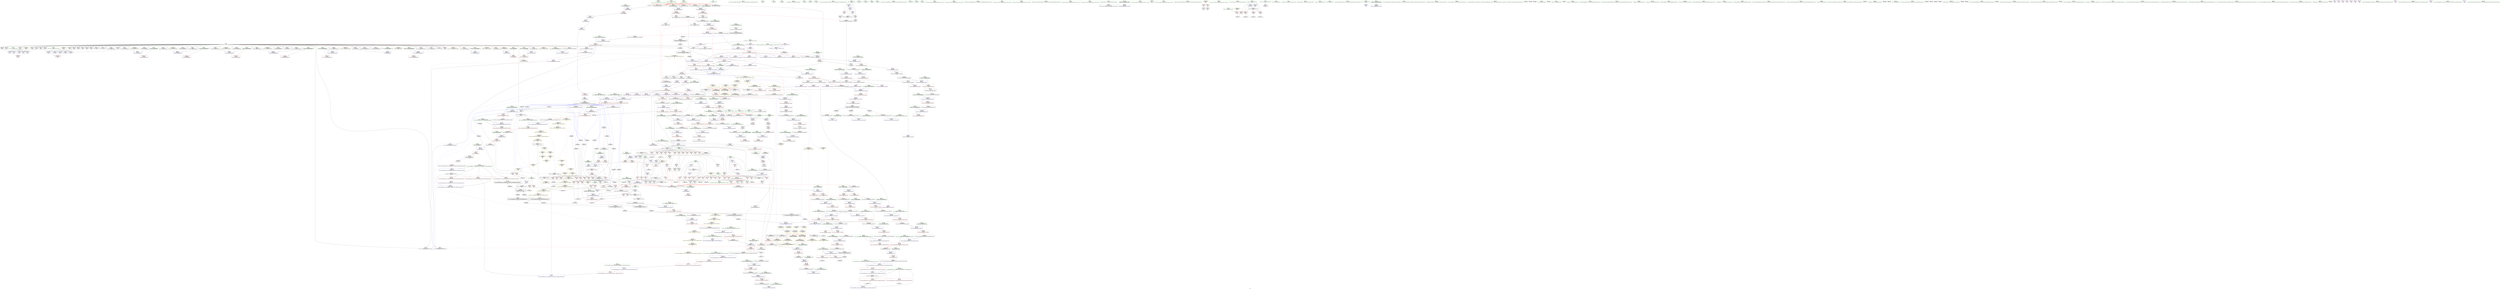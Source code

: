 digraph "SVFG" {
	label="SVFG";

	Node0x557efa2c3620 [shape=record,color=grey,label="{NodeID: 0\nNullPtr|{|<s45>85}}"];
	Node0x557efa2c3620 -> Node0x557efa313b30[style=solid];
	Node0x557efa2c3620 -> Node0x557efa313c30[style=solid];
	Node0x557efa2c3620 -> Node0x557efa313d00[style=solid];
	Node0x557efa2c3620 -> Node0x557efa313dd0[style=solid];
	Node0x557efa2c3620 -> Node0x557efa313ea0[style=solid];
	Node0x557efa2c3620 -> Node0x557efa313f70[style=solid];
	Node0x557efa2c3620 -> Node0x557efa314040[style=solid];
	Node0x557efa2c3620 -> Node0x557efa314110[style=solid];
	Node0x557efa2c3620 -> Node0x557efa3141e0[style=solid];
	Node0x557efa2c3620 -> Node0x557efa3142b0[style=solid];
	Node0x557efa2c3620 -> Node0x557efa314380[style=solid];
	Node0x557efa2c3620 -> Node0x557efa314450[style=solid];
	Node0x557efa2c3620 -> Node0x557efa314520[style=solid];
	Node0x557efa2c3620 -> Node0x557efa3145f0[style=solid];
	Node0x557efa2c3620 -> Node0x557efa3146c0[style=solid];
	Node0x557efa2c3620 -> Node0x557efa314790[style=solid];
	Node0x557efa2c3620 -> Node0x557efa314860[style=solid];
	Node0x557efa2c3620 -> Node0x557efa314930[style=solid];
	Node0x557efa2c3620 -> Node0x557efa314a00[style=solid];
	Node0x557efa2c3620 -> Node0x557efa314ad0[style=solid];
	Node0x557efa2c3620 -> Node0x557efa314ba0[style=solid];
	Node0x557efa2c3620 -> Node0x557efa314c70[style=solid];
	Node0x557efa2c3620 -> Node0x557efa314d40[style=solid];
	Node0x557efa2c3620 -> Node0x557efa314e10[style=solid];
	Node0x557efa2c3620 -> Node0x557efa314ee0[style=solid];
	Node0x557efa2c3620 -> Node0x557efa314fb0[style=solid];
	Node0x557efa2c3620 -> Node0x557efa31d430[style=solid];
	Node0x557efa2c3620 -> Node0x557efa31d4c0[style=solid];
	Node0x557efa2c3620 -> Node0x557efa31d550[style=solid];
	Node0x557efa2c3620 -> Node0x557efa31d620[style=solid];
	Node0x557efa2c3620 -> Node0x557efa31d6f0[style=solid];
	Node0x557efa2c3620 -> Node0x557efa31d7c0[style=solid];
	Node0x557efa2c3620 -> Node0x557efa31d890[style=solid];
	Node0x557efa2c3620 -> Node0x557efa31d960[style=solid];
	Node0x557efa2c3620 -> Node0x557efa31da30[style=solid];
	Node0x557efa2c3620 -> Node0x557efa31db00[style=solid];
	Node0x557efa2c3620 -> Node0x557efa31dbd0[style=solid];
	Node0x557efa2c3620 -> Node0x557efa31dca0[style=solid];
	Node0x557efa2c3620 -> Node0x557efa31dd70[style=solid];
	Node0x557efa2c3620 -> Node0x557efa3318d0[style=solid];
	Node0x557efa2c3620 -> Node0x557efa334ea0[style=solid];
	Node0x557efa2c3620 -> Node0x557efa334f70[style=solid];
	Node0x557efa2c3620 -> Node0x557efa335040[style=solid];
	Node0x557efa2c3620 -> Node0x557efa3507e0[style=solid];
	Node0x557efa2c3620 -> Node0x557efa352810[style=solid];
	Node0x557efa2c3620:s45 -> Node0x557efa409b60[style=solid,color=red];
	Node0x557efa31c400 [shape=record,color=red,label="{NodeID: 443\n460\<--431\nexn\<--exn.slot\n_ZNSt6vectorIiSaIiEEC2EmRKS0_\n}"];
	Node0x557efa3102c0 [shape=record,color=green,label="{NodeID: 111\n706\<--707\nehselector.slot\<--ehselector.slot_field_insensitive\n_ZNSt12_Vector_baseIiSaIiEED2Ev\n}"];
	Node0x557efa3102c0 -> Node0x557efa334c30[style=solid];
	Node0x557efa4086a0 [shape=record,color=black,label="{NodeID: 1661\n1229 = PHI(1221, )\n1st arg _ZSt20uninitialized_fill_nIPimiET_S1_T0_RKT1_ }"];
	Node0x557efa4086a0 -> Node0x557efa3385e0[style=solid];
	Node0x557efa331c40 [shape=record,color=blue,label="{NodeID: 554\n81\<--155\ni\<--inc\nmain\n}"];
	Node0x557efa331c40 -> Node0x557efa319a90[style=dashed];
	Node0x557efa331c40 -> Node0x557efa319b60[style=dashed];
	Node0x557efa331c40 -> Node0x557efa319c30[style=dashed];
	Node0x557efa331c40 -> Node0x557efa319d00[style=dashed];
	Node0x557efa331c40 -> Node0x557efa331c40[style=dashed];
	Node0x557efa331c40 -> Node0x557efa3836f0[style=dashed];
	Node0x557efa314a00 [shape=record,color=black,label="{NodeID: 222\n450\<--3\n\<--dummyVal\n_ZNSt6vectorIiSaIiEEC2EmRKS0_\n}"];
	Node0x557efa337670 [shape=record,color=blue,label="{NodeID: 665\n1111\<--1108\nthis.addr\<--this\n_ZN9__gnu_cxx13new_allocatorIiE10deallocateEPim\n}"];
	Node0x557efa337670 -> Node0x557efa330790[style=dashed];
	Node0x557efa322820 [shape=record,color=purple,label="{NodeID: 333\n589\<--588\n_M_impl\<--\n_ZNSt6vectorIiSaIiEED2Ev\n}"];
	Node0x557efa384af0 [shape=record,color=black,label="{NodeID: 1108\nMR_26V_2 = PHI(MR_26V_4, MR_26V_1, )\npts\{94 \}\n}"];
	Node0x557efa384af0 -> Node0x557efa332870[style=dashed];
	Node0x557efa384af0 -> Node0x557efa384af0[style=dashed];
	Node0x557efa2f0690 [shape=record,color=green,label="{NodeID: 1\n7\<--1\n__dso_handle\<--dummyObj\nGlob }"];
	Node0x557efa31c4d0 [shape=record,color=red,label="{NodeID: 444\n461\<--433\nsel\<--ehselector.slot\n_ZNSt6vectorIiSaIiEEC2EmRKS0_\n}"];
	Node0x557efa310390 [shape=record,color=green,label="{NodeID: 112\n725\<--726\n_ZNSt12_Vector_baseIiSaIiEE13_M_deallocateEPim\<--_ZNSt12_Vector_baseIiSaIiEE13_M_deallocateEPim_field_insensitive\n}"];
	Node0x557efa4087e0 [shape=record,color=black,label="{NodeID: 1662\n1230 = PHI(1222, )\n2nd arg _ZSt20uninitialized_fill_nIPimiET_S1_T0_RKT1_ }"];
	Node0x557efa4087e0 -> Node0x557efa3386b0[style=solid];
	Node0x557efa331d10 [shape=record,color=blue,label="{NodeID: 555\n71\<--160\nexn.slot\<--\nmain\n}"];
	Node0x557efa331d10 -> Node0x557efa319750[style=dashed];
	Node0x557efa314ad0 [shape=record,color=black,label="{NodeID: 223\n451\<--3\n\<--dummyVal\n_ZNSt6vectorIiSaIiEEC2EmRKS0_\n}"];
	Node0x557efa314ad0 -> Node0x557efa3333d0[style=solid];
	Node0x557efa337740 [shape=record,color=blue,label="{NodeID: 666\n1113\<--1109\n__p.addr\<--__p\n_ZN9__gnu_cxx13new_allocatorIiE10deallocateEPim\n}"];
	Node0x557efa337740 -> Node0x557efa330860[style=dashed];
	Node0x557efa3228f0 [shape=record,color=purple,label="{NodeID: 334\n590\<--588\n_M_start\<--\n_ZNSt6vectorIiSaIiEED2Ev\n}"];
	Node0x557efa3228f0 -> Node0x557efa32d390[style=solid];
	Node0x557efa384ff0 [shape=record,color=black,label="{NodeID: 1109\nMR_28V_2 = PHI(MR_28V_4, MR_28V_1, )\npts\{96 \}\n}"];
	Node0x557efa384ff0 -> Node0x557efa37b9f0[style=dashed];
	Node0x557efa384ff0 -> Node0x557efa384ff0[style=dashed];
	Node0x557efa30c840 [shape=record,color=green,label="{NodeID: 2\n8\<--1\n.str\<--dummyObj\nGlob }"];
	Node0x557efa31c5a0 [shape=record,color=red,label="{NodeID: 445\n474\<--471\nthis1\<--this.addr\n_ZNSaIiED2Ev\n}"];
	Node0x557efa31c5a0 -> Node0x557efa31f6d0[style=solid];
	Node0x557efa310490 [shape=record,color=green,label="{NodeID: 113\n744\<--745\nthis.addr\<--this.addr_field_insensitive\n_ZNSt12_Vector_baseIiSaIiEE12_Vector_implC2ERKS0_\n}"];
	Node0x557efa310490 -> Node0x557efa32e160[style=solid];
	Node0x557efa310490 -> Node0x557efa334d00[style=solid];
	Node0x557efa408920 [shape=record,color=black,label="{NodeID: 1663\n915 = PHI(688, )\n0th arg _ZSt27__uninitialized_default_n_aIPimiET_S1_T0_RSaIT1_E }"];
	Node0x557efa408920 -> Node0x557efa335fb0[style=solid];
	Node0x557efa331de0 [shape=record,color=blue,label="{NodeID: 556\n73\<--162\nehselector.slot\<--\nmain\n}"];
	Node0x557efa331de0 -> Node0x557efa319820[style=dashed];
	Node0x557efa314ba0 [shape=record,color=black,label="{NodeID: 224\n453\<--3\n\<--dummyVal\n_ZNSt6vectorIiSaIiEEC2EmRKS0_\n}"];
	Node0x557efa314ba0 -> Node0x557efa3334a0[style=solid];
	Node0x557efa337810 [shape=record,color=blue,label="{NodeID: 667\n1115\<--1110\n.addr\<--\n_ZN9__gnu_cxx13new_allocatorIiE10deallocateEPim\n}"];
	Node0x557efa3229c0 [shape=record,color=purple,label="{NodeID: 335\n593\<--592\n_M_impl2\<--\n_ZNSt6vectorIiSaIiEED2Ev\n}"];
	Node0x557efa3854f0 [shape=record,color=black,label="{NodeID: 1110\nMR_30V_2 = PHI(MR_30V_4, MR_30V_1, )\npts\{98 \}\n}"];
	Node0x557efa3854f0 -> Node0x557efa37bef0[style=dashed];
	Node0x557efa3854f0 -> Node0x557efa3854f0[style=dashed];
	Node0x557efa30c8d0 [shape=record,color=green,label="{NodeID: 3\n10\<--1\n.str.1\<--dummyObj\nGlob }"];
	Node0x557efa31c670 [shape=record,color=red,label="{NodeID: 446\n489\<--483\nthis1\<--this.addr\n_ZNSt6vectorIiSaIiEEixEm\n}"];
	Node0x557efa31c670 -> Node0x557efa31f7a0[style=solid];
	Node0x557efa315100 [shape=record,color=green,label="{NodeID: 114\n746\<--747\n__a.addr\<--__a.addr_field_insensitive\n_ZNSt12_Vector_baseIiSaIiEE12_Vector_implC2ERKS0_\n}"];
	Node0x557efa315100 -> Node0x557efa32e230[style=solid];
	Node0x557efa315100 -> Node0x557efa334dd0[style=solid];
	Node0x557efa408a60 [shape=record,color=black,label="{NodeID: 1664\n916 = PHI(689, )\n1st arg _ZSt27__uninitialized_default_n_aIPimiET_S1_T0_RSaIT1_E }"];
	Node0x557efa408a60 -> Node0x557efa336080[style=solid];
	Node0x557efa331eb0 [shape=record,color=blue,label="{NodeID: 557\n71\<--167\nexn.slot\<--\nmain\n}"];
	Node0x557efa331eb0 -> Node0x557efa319750[style=dashed];
	Node0x557efa314c70 [shape=record,color=black,label="{NodeID: 225\n462\<--3\nlpad.val\<--dummyVal\n_ZNSt6vectorIiSaIiEEC2EmRKS0_\n}"];
	Node0x557efa3378e0 [shape=record,color=blue,label="{NodeID: 668\n1133\<--1130\n__first.addr\<--__first\n_ZSt8_DestroyIPiiEvT_S1_RSaIT0_E\n}"];
	Node0x557efa3378e0 -> Node0x557efa330930[style=dashed];
	Node0x557efa322a90 [shape=record,color=purple,label="{NodeID: 336\n594\<--592\n_M_finish\<--\n_ZNSt6vectorIiSaIiEED2Ev\n}"];
	Node0x557efa322a90 -> Node0x557efa32d460[style=solid];
	Node0x557efa3859f0 [shape=record,color=black,label="{NodeID: 1111\nMR_32V_2 = PHI(MR_32V_9, MR_32V_1, )\npts\{898 \}\n|{<s0>8}}"];
	Node0x557efa3859f0:s0 -> Node0x557efa3985f0[style=dashed,color=red];
	Node0x557efa30cfb0 [shape=record,color=green,label="{NodeID: 4\n12\<--1\nstdin\<--dummyObj\nGlob }"];
	Node0x557efa31c740 [shape=record,color=red,label="{NodeID: 447\n494\<--485\n\<--__n.addr\n_ZNSt6vectorIiSaIiEEixEm\n}"];
	Node0x557efa315190 [shape=record,color=green,label="{NodeID: 115\n754\<--755\n_ZNSaIiEC2ERKS_\<--_ZNSaIiEC2ERKS__field_insensitive\n}"];
	Node0x557efa408ba0 [shape=record,color=black,label="{NodeID: 1665\n917 = PHI(691, )\n2nd arg _ZSt27__uninitialized_default_n_aIPimiET_S1_T0_RSaIT1_E }"];
	Node0x557efa408ba0 -> Node0x557efa336150[style=solid];
	Node0x557efa331f80 [shape=record,color=blue,label="{NodeID: 558\n73\<--169\nehselector.slot\<--\nmain\n}"];
	Node0x557efa331f80 -> Node0x557efa319820[style=dashed];
	Node0x557efa314d40 [shape=record,color=black,label="{NodeID: 226\n463\<--3\nlpad.val2\<--dummyVal\n_ZNSt6vectorIiSaIiEEC2EmRKS0_\n}"];
	Node0x557efa3379b0 [shape=record,color=blue,label="{NodeID: 669\n1135\<--1131\n__last.addr\<--__last\n_ZSt8_DestroyIPiiEvT_S1_RSaIT0_E\n}"];
	Node0x557efa3379b0 -> Node0x557efa330a00[style=dashed];
	Node0x557efa322b60 [shape=record,color=purple,label="{NodeID: 337\n651\<--650\n_M_impl\<--this1\n_ZNSt12_Vector_baseIiSaIiEEC2EmRKS0_\n|{<s0>71|<s1>73}}"];
	Node0x557efa322b60:s0 -> Node0x557efa40e060[style=solid,color=red];
	Node0x557efa322b60:s1 -> Node0x557efa40a2e0[style=solid,color=red];
	Node0x557efa385ef0 [shape=record,color=black,label="{NodeID: 1112\nMR_34V_2 = PHI(MR_34V_3, MR_34V_1, )\npts\{680000 \}\n|{<s0>8}}"];
	Node0x557efa385ef0:s0 -> Node0x557efa398700[style=dashed,color=red];
	Node0x557efa30d040 [shape=record,color=green,label="{NodeID: 5\n13\<--1\n.str.2\<--dummyObj\nGlob }"];
	Node0x557efa31c810 [shape=record,color=red,label="{NodeID: 448\n493\<--492\n\<--_M_start\n_ZNSt6vectorIiSaIiEEixEm\n}"];
	Node0x557efa31c810 -> Node0x557efa324700[style=solid];
	Node0x557efa315290 [shape=record,color=green,label="{NodeID: 116\n766\<--767\nthis.addr\<--this.addr_field_insensitive\n_ZNSt12_Vector_baseIiSaIiEE17_M_create_storageEm\n}"];
	Node0x557efa315290 -> Node0x557efa32e300[style=solid];
	Node0x557efa315290 -> Node0x557efa335110[style=solid];
	Node0x557efa408ce0 [shape=record,color=black,label="{NodeID: 1666\n627 = PHI(475, )\n0th arg _ZN9__gnu_cxx13new_allocatorIiED2Ev }"];
	Node0x557efa408ce0 -> Node0x557efa334340[style=solid];
	Node0x557efa332050 [shape=record,color=blue,label="{NodeID: 559\n71\<--174\nexn.slot\<--\nmain\n}"];
	Node0x557efa332050 -> Node0x557efa319750[style=dashed];
	Node0x557efa314e10 [shape=record,color=black,label="{NodeID: 227\n529\<--3\n\<--dummyVal\n_ZNSt6vectorIiSaIiEEC2EmRKiRKS0_\n}"];
	Node0x557efa337a80 [shape=record,color=blue,label="{NodeID: 670\n1137\<--1132\n.addr\<--\n_ZSt8_DestroyIPiiEvT_S1_RSaIT0_E\n}"];
	Node0x557efa322c30 [shape=record,color=purple,label="{NodeID: 338\n686\<--685\n_M_impl\<--\n_ZNSt6vectorIiSaIiEE21_M_default_initializeEm\n}"];
	Node0x557efa3863f0 [shape=record,color=black,label="{NodeID: 1113\nMR_36V_2 = PHI(MR_36V_3, MR_36V_1, )\npts\{760000 \}\n|{<s0>11}}"];
	Node0x557efa3863f0:s0 -> Node0x557efa398700[style=dashed,color=red];
	Node0x557efa30d0d0 [shape=record,color=green,label="{NodeID: 6\n15\<--1\n.str.3\<--dummyObj\nGlob }"];
	Node0x557efa31c8e0 [shape=record,color=red,label="{NodeID: 449\n518\<--502\nthis1\<--this.addr\n_ZNSt6vectorIiSaIiEEC2EmRKiRKS0_\n|{|<s2>64}}"];
	Node0x557efa31c8e0 -> Node0x557efa31f940[style=solid];
	Node0x557efa31c8e0 -> Node0x557efa31fa10[style=solid];
	Node0x557efa31c8e0:s2 -> Node0x557efa40bda0[style=solid,color=red];
	Node0x557efa315360 [shape=record,color=green,label="{NodeID: 117\n768\<--769\n__n.addr\<--__n.addr_field_insensitive\n_ZNSt12_Vector_baseIiSaIiEE17_M_create_storageEm\n}"];
	Node0x557efa315360 -> Node0x557efa32e3d0[style=solid];
	Node0x557efa315360 -> Node0x557efa32e4a0[style=solid];
	Node0x557efa315360 -> Node0x557efa3351e0[style=solid];
	Node0x557efa408e20 [shape=record,color=black,label="{NodeID: 1667\n1130 = PHI(591, )\n0th arg _ZSt8_DestroyIPiiEvT_S1_RSaIT0_E }"];
	Node0x557efa408e20 -> Node0x557efa3378e0[style=solid];
	Node0x557efa332120 [shape=record,color=blue,label="{NodeID: 560\n73\<--176\nehselector.slot\<--\nmain\n}"];
	Node0x557efa332120 -> Node0x557efa319820[style=dashed];
	Node0x557efa314ee0 [shape=record,color=black,label="{NodeID: 228\n530\<--3\n\<--dummyVal\n_ZNSt6vectorIiSaIiEEC2EmRKiRKS0_\n}"];
	Node0x557efa314ee0 -> Node0x557efa333b20[style=solid];
	Node0x557efa337b50 [shape=record,color=blue,label="{NodeID: 671\n1151\<--1149\n__first.addr\<--__first\n_ZSt8_DestroyIPiEvT_S1_\n}"];
	Node0x557efa337b50 -> Node0x557efa330ad0[style=dashed];
	Node0x557efa322d00 [shape=record,color=purple,label="{NodeID: 339\n687\<--685\n_M_start\<--\n_ZNSt6vectorIiSaIiEE21_M_default_initializeEm\n}"];
	Node0x557efa322d00 -> Node0x557efa32dc80[style=solid];
	Node0x557efa3868f0 [shape=record,color=black,label="{NodeID: 1114\nMR_38V_2 = PHI(MR_38V_4, MR_38V_1, )\npts\{840000 \}\n|{<s0>21}}"];
	Node0x557efa3868f0:s0 -> Node0x557efa38a4f0[style=dashed,color=red];
	Node0x557efa30d160 [shape=record,color=green,label="{NodeID: 7\n17\<--1\nstdout\<--dummyObj\nGlob }"];
	Node0x557efa31c9b0 [shape=record,color=red,label="{NodeID: 450\n520\<--504\n\<--__n.addr\n_ZNSt6vectorIiSaIiEEC2EmRKiRKS0_\n|{<s0>63}}"];
	Node0x557efa31c9b0:s0 -> Node0x557efa40ee70[style=solid,color=red];
	Node0x557efa315430 [shape=record,color=green,label="{NodeID: 118\n775\<--776\n_ZNSt12_Vector_baseIiSaIiEE11_M_allocateEm\<--_ZNSt12_Vector_baseIiSaIiEE11_M_allocateEm_field_insensitive\n}"];
	Node0x557efa408f60 [shape=record,color=black,label="{NodeID: 1668\n1131 = PHI(595, )\n1st arg _ZSt8_DestroyIPiiEvT_S1_RSaIT0_E }"];
	Node0x557efa408f60 -> Node0x557efa3379b0[style=solid];
	Node0x557efa3321f0 [shape=record,color=blue,label="{NodeID: 561\n87\<--188\nresult\<--\nmain\n}"];
	Node0x557efa3321f0 -> Node0x557efa319dd0[style=dashed];
	Node0x557efa3321f0 -> Node0x557efa319ea0[style=dashed];
	Node0x557efa3321f0 -> Node0x557efa3327a0[style=dashed];
	Node0x557efa3321f0 -> Node0x557efa332e20[style=dashed];
	Node0x557efa3321f0 -> Node0x557efa383bf0[style=dashed];
	Node0x557efa314fb0 [shape=record,color=black,label="{NodeID: 229\n532\<--3\n\<--dummyVal\n_ZNSt6vectorIiSaIiEEC2EmRKiRKS0_\n}"];
	Node0x557efa314fb0 -> Node0x557efa333bf0[style=solid];
	Node0x557efa337c20 [shape=record,color=blue,label="{NodeID: 672\n1153\<--1150\n__last.addr\<--__last\n_ZSt8_DestroyIPiEvT_S1_\n}"];
	Node0x557efa337c20 -> Node0x557efa330ba0[style=dashed];
	Node0x557efa322dd0 [shape=record,color=purple,label="{NodeID: 340\n696\<--695\n_M_impl3\<--\n_ZNSt6vectorIiSaIiEE21_M_default_initializeEm\n}"];
	Node0x557efa386df0 [shape=record,color=black,label="{NodeID: 1115\nMR_40V_2 = PHI(MR_40V_3, MR_40V_1, )\npts\{680001 680002 \}\n|{<s0>8|<s1>8}}"];
	Node0x557efa386df0:s0 -> Node0x557efa398810[style=dashed,color=red];
	Node0x557efa386df0:s1 -> Node0x557efa398920[style=dashed,color=red];
	Node0x557efa30d1f0 [shape=record,color=green,label="{NodeID: 8\n18\<--1\n_ZSt3cin\<--dummyObj\nGlob }"];
	Node0x557efa31ca80 [shape=record,color=red,label="{NodeID: 451\n523\<--504\n\<--__n.addr\n_ZNSt6vectorIiSaIiEEC2EmRKiRKS0_\n|{<s0>64}}"];
	Node0x557efa31ca80:s0 -> Node0x557efa40beb0[style=solid,color=red];
	Node0x557efa315530 [shape=record,color=green,label="{NodeID: 119\n797\<--798\nthis.addr\<--this.addr_field_insensitive\n_ZNSt12_Vector_baseIiSaIiEE12_Vector_implD2Ev\n}"];
	Node0x557efa315530 -> Node0x557efa32e710[style=solid];
	Node0x557efa315530 -> Node0x557efa335520[style=solid];
	Node0x557efa4090a0 [shape=record,color=black,label="{NodeID: 1669\n1132 = PHI(597, )\n2nd arg _ZSt8_DestroyIPiiEvT_S1_RSaIT0_E }"];
	Node0x557efa4090a0 -> Node0x557efa337a80[style=solid];
	Node0x557efa3322c0 [shape=record,color=blue,label="{NodeID: 562\n89\<--192\nright\<--mul\nmain\n}"];
	Node0x557efa3322c0 -> Node0x557efa319f70[style=dashed];
	Node0x557efa3322c0 -> Node0x557efa31a040[style=dashed];
	Node0x557efa3322c0 -> Node0x557efa3840f0[style=dashed];
	Node0x557efa31d430 [shape=record,color=black,label="{NodeID: 230\n539\<--3\nlpad.val\<--dummyVal\n_ZNSt6vectorIiSaIiEEC2EmRKiRKS0_\n}"];
	Node0x557efa337cf0 [shape=record,color=blue,label="{NodeID: 673\n1166\<--1164\n.addr\<--\n_ZNSt12_Destroy_auxILb1EE9__destroyIPiEEvT_S3_\n}"];
	Node0x557efa322ea0 [shape=record,color=purple,label="{NodeID: 341\n697\<--695\n_M_finish\<--\n_ZNSt6vectorIiSaIiEE21_M_default_initializeEm\n}"];
	Node0x557efa322ea0 -> Node0x557efa3349c0[style=solid];
	Node0x557efa3872f0 [shape=record,color=black,label="{NodeID: 1116\nMR_42V_2 = PHI(MR_42V_3, MR_42V_1, )\npts\{760001 760002 \}\n|{<s0>11|<s1>11}}"];
	Node0x557efa3872f0:s0 -> Node0x557efa398810[style=dashed,color=red];
	Node0x557efa3872f0:s1 -> Node0x557efa398920[style=dashed,color=red];
	Node0x557efa30d280 [shape=record,color=green,label="{NodeID: 9\n19\<--1\n_ZSt4cout\<--dummyObj\nGlob }"];
	Node0x557efa31cb50 [shape=record,color=red,label="{NodeID: 452\n524\<--506\n\<--__value.addr\n_ZNSt6vectorIiSaIiEEC2EmRKiRKS0_\n|{<s0>64}}"];
	Node0x557efa31cb50:s0 -> Node0x557efa40bfc0[style=solid,color=red];
	Node0x557efa315600 [shape=record,color=green,label="{NodeID: 120\n807\<--808\nthis.addr\<--this.addr_field_insensitive\n_ZNSaIiEC2ERKS_\n}"];
	Node0x557efa315600 -> Node0x557efa32e7e0[style=solid];
	Node0x557efa315600 -> Node0x557efa3355f0[style=solid];
	Node0x557efa4091e0 [shape=record,color=black,label="{NodeID: 1670\n422 = PHI(67, 75, )\n0th arg _ZNSt6vectorIiSaIiEEC2EmRKS0_ }"];
	Node0x557efa4091e0 -> Node0x557efa333160[style=solid];
	Node0x557efa332390 [shape=record,color=blue,label="{NodeID: 563\n91\<--156\ni27\<--\nmain\n}"];
	Node0x557efa332390 -> Node0x557efa31a110[style=dashed];
	Node0x557efa332390 -> Node0x557efa31a1e0[style=dashed];
	Node0x557efa332390 -> Node0x557efa31a2b0[style=dashed];
	Node0x557efa332390 -> Node0x557efa31a380[style=dashed];
	Node0x557efa332390 -> Node0x557efa3326d0[style=dashed];
	Node0x557efa332390 -> Node0x557efa3845f0[style=dashed];
	Node0x557efa31d4c0 [shape=record,color=black,label="{NodeID: 231\n540\<--3\nlpad.val2\<--dummyVal\n_ZNSt6vectorIiSaIiEEC2EmRKiRKS0_\n}"];
	Node0x557efa337dc0 [shape=record,color=blue,label="{NodeID: 674\n1168\<--1165\n.addr1\<--\n_ZNSt12_Destroy_auxILb1EE9__destroyIPiEEvT_S3_\n}"];
	Node0x557efa322f70 [shape=record,color=purple,label="{NodeID: 342\n710\<--709\n_M_impl\<--this1\n_ZNSt12_Vector_baseIiSaIiEED2Ev\n}"];
	Node0x557efa3877f0 [shape=record,color=black,label="{NodeID: 1117\nMR_44V_2 = PHI(MR_44V_4, MR_44V_1, )\npts\{840001 840002 \}\n|{<s0>21|<s1>21}}"];
	Node0x557efa3877f0:s0 -> Node0x557efa38a5d0[style=dashed,color=red];
	Node0x557efa3877f0:s1 -> Node0x557efa38a6b0[style=dashed,color=red];
	Node0x557efa30d310 [shape=record,color=green,label="{NodeID: 10\n20\<--1\n.str.4\<--dummyObj\nGlob }"];
	Node0x557efa31cc20 [shape=record,color=red,label="{NodeID: 453\n521\<--508\n\<--__a.addr\n_ZNSt6vectorIiSaIiEEC2EmRKiRKS0_\n|{<s0>63}}"];
	Node0x557efa31cc20:s0 -> Node0x557efa40efc0[style=solid,color=red];
	Node0x557efa3156d0 [shape=record,color=green,label="{NodeID: 121\n809\<--810\n__a.addr\<--__a.addr_field_insensitive\n_ZNSaIiEC2ERKS_\n}"];
	Node0x557efa3156d0 -> Node0x557efa32e8b0[style=solid];
	Node0x557efa3156d0 -> Node0x557efa3356c0[style=solid];
	Node0x557efa4093f0 [shape=record,color=black,label="{NodeID: 1671\n423 = PHI(122, 133, )\n1st arg _ZNSt6vectorIiSaIiEEC2EmRKS0_ }"];
	Node0x557efa4093f0 -> Node0x557efa333230[style=solid];
	Node0x557efa332460 [shape=record,color=blue,label="{NodeID: 564\n210\<--100\ncall35\<--\nmain\n}"];
	Node0x557efa332460 -> Node0x557efa31b490[style=dashed];
	Node0x557efa332460 -> Node0x557efa332460[style=dashed];
	Node0x557efa332460 -> Node0x557efa37c3f0[style=dashed];
	Node0x557efa332460 -> Node0x557efa3859f0[style=dashed];
	Node0x557efa31d550 [shape=record,color=black,label="{NodeID: 232\n606\<--3\n\<--dummyVal\n_ZNSt6vectorIiSaIiEED2Ev\n}"];
	Node0x557efa337e90 [shape=record,color=blue,label="{NodeID: 675\n1177\<--1174\nthis.addr\<--this\n_ZNSt6vectorIiSaIiEE18_M_fill_initializeEmRKi\n}"];
	Node0x557efa337e90 -> Node0x557efa330c70[style=dashed];
	Node0x557efa323040 [shape=record,color=purple,label="{NodeID: 343\n711\<--709\n_M_start\<--this1\n_ZNSt12_Vector_baseIiSaIiEED2Ev\n}"];
	Node0x557efa323040 -> Node0x557efa32def0[style=solid];
	Node0x557efa30d3a0 [shape=record,color=green,label="{NodeID: 11\n22\<--1\n.str.5\<--dummyObj\nGlob }"];
	Node0x557efa31ccf0 [shape=record,color=red,label="{NodeID: 454\n537\<--510\nexn\<--exn.slot\n_ZNSt6vectorIiSaIiEEC2EmRKiRKS0_\n}"];
	Node0x557efa3157a0 [shape=record,color=green,label="{NodeID: 122\n818\<--819\n_ZN9__gnu_cxx13new_allocatorIiEC2ERKS1_\<--_ZN9__gnu_cxx13new_allocatorIiEC2ERKS1__field_insensitive\n}"];
	Node0x557efa409570 [shape=record,color=black,label="{NodeID: 1672\n424 = PHI(69, 77, )\n2nd arg _ZNSt6vectorIiSaIiEEC2EmRKS0_ }"];
	Node0x557efa409570 -> Node0x557efa333300[style=solid];
	Node0x557efa332530 [shape=record,color=blue,label="{NodeID: 565\n71\<--214\nexn.slot\<--\nmain\n}"];
	Node0x557efa332530 -> Node0x557efa319750[style=dashed];
	Node0x557efa31d620 [shape=record,color=black,label="{NodeID: 233\n607\<--3\n\<--dummyVal\n_ZNSt6vectorIiSaIiEED2Ev\n}"];
	Node0x557efa31d620 -> Node0x557efa3340d0[style=solid];
	Node0x557efa337f60 [shape=record,color=blue,label="{NodeID: 676\n1179\<--1175\n__n.addr\<--__n\n_ZNSt6vectorIiSaIiEE18_M_fill_initializeEmRKi\n}"];
	Node0x557efa337f60 -> Node0x557efa330d40[style=dashed];
	Node0x557efa323110 [shape=record,color=purple,label="{NodeID: 344\n713\<--709\n_M_impl2\<--this1\n_ZNSt12_Vector_baseIiSaIiEED2Ev\n}"];
	Node0x557efa30d4a0 [shape=record,color=green,label="{NodeID: 12\n24\<--1\n_ZSt4cerr\<--dummyObj\nGlob }"];
	Node0x557efa31cdc0 [shape=record,color=red,label="{NodeID: 455\n538\<--512\nsel\<--ehselector.slot\n_ZNSt6vectorIiSaIiEEC2EmRKiRKS0_\n}"];
	Node0x557efa3158a0 [shape=record,color=green,label="{NodeID: 123\n824\<--825\nthis.addr\<--this.addr_field_insensitive\n_ZN9__gnu_cxx13new_allocatorIiEC2ERKS1_\n}"];
	Node0x557efa3158a0 -> Node0x557efa32e980[style=solid];
	Node0x557efa3158a0 -> Node0x557efa335790[style=solid];
	Node0x557efa4096f0 [shape=record,color=black,label="{NodeID: 1673\n822 = PHI(814, )\n0th arg _ZN9__gnu_cxx13new_allocatorIiEC2ERKS1_ }"];
	Node0x557efa4096f0 -> Node0x557efa335790[style=solid];
	Node0x557efa332600 [shape=record,color=blue,label="{NodeID: 566\n73\<--216\nehselector.slot\<--\nmain\n}"];
	Node0x557efa332600 -> Node0x557efa319820[style=dashed];
	Node0x557efa31d6f0 [shape=record,color=black,label="{NodeID: 234\n609\<--3\n\<--dummyVal\n_ZNSt6vectorIiSaIiEED2Ev\n}"];
	Node0x557efa31d6f0 -> Node0x557efa3341a0[style=solid];
	Node0x557efa338030 [shape=record,color=blue,label="{NodeID: 677\n1181\<--1176\n__value.addr\<--__value\n_ZNSt6vectorIiSaIiEE18_M_fill_initializeEmRKi\n}"];
	Node0x557efa338030 -> Node0x557efa330e10[style=dashed];
	Node0x557efa3231e0 [shape=record,color=purple,label="{NodeID: 345\n714\<--709\n_M_end_of_storage\<--this1\n_ZNSt12_Vector_baseIiSaIiEED2Ev\n}"];
	Node0x557efa3231e0 -> Node0x557efa32dfc0[style=solid];
	Node0x557efa30d5a0 [shape=record,color=green,label="{NodeID: 13\n25\<--1\n.str.6\<--dummyObj\nGlob }"];
	Node0x557efa31ce90 [shape=record,color=red,label="{NodeID: 456\n565\<--545\n\<--retval\n_ZSt3minIiERKT_S2_S2_\n}"];
	Node0x557efa31ce90 -> Node0x557efa31fae0[style=solid];
	Node0x557efa399ab0 [shape=record,color=yellow,style=double,label="{NodeID: 1231\n256V_1 = ENCHI(MR_256V_0)\npts\{66 968 \}\nFun[_ZSt10__fill_n_aIPimiEN9__gnu_cxx11__enable_ifIXsr11__is_scalarIT1_EE7__valueET_E6__typeES4_T0_RKS3_]}"];
	Node0x557efa399ab0 -> Node0x557efa330040[style=dashed];
	Node0x557efa315970 [shape=record,color=green,label="{NodeID: 124\n826\<--827\n.addr\<--.addr_field_insensitive\n_ZN9__gnu_cxx13new_allocatorIiEC2ERKS1_\n}"];
	Node0x557efa315970 -> Node0x557efa335860[style=solid];
	Node0x557efa409800 [shape=record,color=black,label="{NodeID: 1674\n823 = PHI(816, )\n1st arg _ZN9__gnu_cxx13new_allocatorIiEC2ERKS1_ }"];
	Node0x557efa409800 -> Node0x557efa335860[style=solid];
	Node0x557efa3326d0 [shape=record,color=blue,label="{NodeID: 567\n91\<--223\ni27\<--inc37\nmain\n}"];
	Node0x557efa3326d0 -> Node0x557efa31a110[style=dashed];
	Node0x557efa3326d0 -> Node0x557efa31a1e0[style=dashed];
	Node0x557efa3326d0 -> Node0x557efa31a2b0[style=dashed];
	Node0x557efa3326d0 -> Node0x557efa31a380[style=dashed];
	Node0x557efa3326d0 -> Node0x557efa3326d0[style=dashed];
	Node0x557efa3326d0 -> Node0x557efa3845f0[style=dashed];
	Node0x557efa31d7c0 [shape=record,color=black,label="{NodeID: 235\n661\<--3\n\<--dummyVal\n_ZNSt12_Vector_baseIiSaIiEEC2EmRKS0_\n}"];
	Node0x557efa338100 [shape=record,color=blue,label="{NodeID: 678\n1200\<--1195\n_M_finish\<--call2\n_ZNSt6vectorIiSaIiEE18_M_fill_initializeEmRKi\n|{<s0>64}}"];
	Node0x557efa338100:s0 -> Node0x557efa340130[style=dashed,color=blue];
	Node0x557efa3232b0 [shape=record,color=purple,label="{NodeID: 346\n716\<--709\n_M_impl3\<--this1\n_ZNSt12_Vector_baseIiSaIiEED2Ev\n}"];
	Node0x557efa30d6a0 [shape=record,color=green,label="{NodeID: 14\n27\<--1\n.str.7\<--dummyObj\nGlob }"];
	Node0x557efa31cf60 [shape=record,color=red,label="{NodeID: 457\n555\<--547\n\<--__a.addr\n_ZSt3minIiERKT_S2_S2_\n}"];
	Node0x557efa31cf60 -> Node0x557efa31d370[style=solid];
	Node0x557efa315a40 [shape=record,color=green,label="{NodeID: 125\n835\<--836\nthis.addr\<--this.addr_field_insensitive\n_ZNSt12_Vector_baseIiSaIiEE11_M_allocateEm\n}"];
	Node0x557efa315a40 -> Node0x557efa32ea50[style=solid];
	Node0x557efa315a40 -> Node0x557efa335930[style=solid];
	Node0x557efa409910 [shape=record,color=black,label="{NodeID: 1675\n872 = PHI(865, )\n0th arg _ZN9__gnu_cxx13new_allocatorIiE8allocateEmPKv }"];
	Node0x557efa409910 -> Node0x557efa335c70[style=solid];
	Node0x557efa3327a0 [shape=record,color=blue,label="{NodeID: 568\n87\<--231\nresult\<--\nmain\n}"];
	Node0x557efa3327a0 -> Node0x557efa319dd0[style=dashed];
	Node0x557efa3327a0 -> Node0x557efa319ea0[style=dashed];
	Node0x557efa3327a0 -> Node0x557efa332e20[style=dashed];
	Node0x557efa3327a0 -> Node0x557efa383bf0[style=dashed];
	Node0x557efa31d890 [shape=record,color=black,label="{NodeID: 236\n662\<--3\n\<--dummyVal\n_ZNSt12_Vector_baseIiSaIiEEC2EmRKS0_\n}"];
	Node0x557efa31d890 -> Node0x557efa334680[style=solid];
	Node0x557efa3381d0 [shape=record,color=blue,label="{NodeID: 679\n1208\<--1204\n__first.addr\<--__first\n_ZSt24__uninitialized_fill_n_aIPimiiET_S1_T0_RKT1_RSaIT2_E\n}"];
	Node0x557efa3381d0 -> Node0x557efa330fb0[style=dashed];
	Node0x557efa323380 [shape=record,color=purple,label="{NodeID: 347\n717\<--709\n_M_start4\<--this1\n_ZNSt12_Vector_baseIiSaIiEED2Ev\n}"];
	Node0x557efa323380 -> Node0x557efa32e090[style=solid];
	Node0x557efa30d7a0 [shape=record,color=green,label="{NodeID: 15\n30\<--1\n\<--dummyObj\nCan only get source location for instruction, argument, global var or function.}"];
	Node0x557efa31d030 [shape=record,color=red,label="{NodeID: 458\n562\<--547\n\<--__a.addr\n_ZSt3minIiERKT_S2_S2_\n}"];
	Node0x557efa31d030 -> Node0x557efa333f30[style=solid];
	Node0x557efa315b10 [shape=record,color=green,label="{NodeID: 126\n837\<--838\n__n.addr\<--__n.addr_field_insensitive\n_ZNSt12_Vector_baseIiSaIiEE11_M_allocateEm\n}"];
	Node0x557efa315b10 -> Node0x557efa32eb20[style=solid];
	Node0x557efa315b10 -> Node0x557efa32ebf0[style=solid];
	Node0x557efa315b10 -> Node0x557efa335a00[style=solid];
	Node0x557efa409a20 [shape=record,color=black,label="{NodeID: 1676\n873 = PHI(866, )\n1st arg _ZN9__gnu_cxx13new_allocatorIiE8allocateEmPKv }"];
	Node0x557efa409a20 -> Node0x557efa335d40[style=solid];
	Node0x557efa332870 [shape=record,color=blue,label="{NodeID: 569\n93\<--156\ni43\<--\nmain\n}"];
	Node0x557efa332870 -> Node0x557efa37b4f0[style=dashed];
	Node0x557efa31d960 [shape=record,color=black,label="{NodeID: 237\n664\<--3\n\<--dummyVal\n_ZNSt12_Vector_baseIiSaIiEEC2EmRKS0_\n}"];
	Node0x557efa31d960 -> Node0x557efa334750[style=solid];
	Node0x557efa3382a0 [shape=record,color=blue,label="{NodeID: 680\n1210\<--1205\n__n.addr\<--__n\n_ZSt24__uninitialized_fill_n_aIPimiiET_S1_T0_RKT1_RSaIT2_E\n}"];
	Node0x557efa3382a0 -> Node0x557efa331080[style=dashed];
	Node0x557efa323450 [shape=record,color=purple,label="{NodeID: 348\n727\<--709\n_M_impl5\<--this1\n_ZNSt12_Vector_baseIiSaIiEED2Ev\n|{<s0>77}}"];
	Node0x557efa323450:s0 -> Node0x557efa40a2e0[style=solid,color=red];
	Node0x557efa30d8a0 [shape=record,color=green,label="{NodeID: 16\n100\<--1\n\<--dummyObj\nCan only get source location for instruction, argument, global var or function.}"];
	Node0x557efa31d100 [shape=record,color=red,label="{NodeID: 459\n553\<--549\n\<--__b.addr\n_ZSt3minIiERKT_S2_S2_\n}"];
	Node0x557efa31d100 -> Node0x557efa31d2a0[style=solid];
	Node0x557efa315be0 [shape=record,color=green,label="{NodeID: 127\n849\<--850\n_ZNSt16allocator_traitsISaIiEE8allocateERS0_m\<--_ZNSt16allocator_traitsISaIiEE8allocateERS0_m_field_insensitive\n}"];
	Node0x557efa409b60 [shape=record,color=black,label="{NodeID: 1677\n874 = PHI(3, )\n2nd arg _ZN9__gnu_cxx13new_allocatorIiE8allocateEmPKv }"];
	Node0x557efa409b60 -> Node0x557efa335e10[style=solid];
	Node0x557efa332940 [shape=record,color=blue,label="{NodeID: 570\n95\<--286\nswing\<--cond\nmain\n}"];
	Node0x557efa332940 -> Node0x557efa31ae10[style=dashed];
	Node0x557efa332940 -> Node0x557efa31aee0[style=dashed];
	Node0x557efa332940 -> Node0x557efa37b9f0[style=dashed];
	Node0x557efa332940 -> Node0x557efa384ff0[style=dashed];
	Node0x557efa31da30 [shape=record,color=black,label="{NodeID: 238\n672\<--3\nlpad.val\<--dummyVal\n_ZNSt12_Vector_baseIiSaIiEEC2EmRKS0_\n}"];
	Node0x557efa338370 [shape=record,color=blue,label="{NodeID: 681\n1212\<--1206\n__x.addr\<--__x\n_ZSt24__uninitialized_fill_n_aIPimiiET_S1_T0_RKT1_RSaIT2_E\n}"];
	Node0x557efa338370 -> Node0x557efa331150[style=dashed];
	Node0x557efa323520 [shape=record,color=purple,label="{NodeID: 349\n735\<--709\n_M_impl6\<--this1\n_ZNSt12_Vector_baseIiSaIiEED2Ev\n|{<s0>78}}"];
	Node0x557efa323520:s0 -> Node0x557efa40a2e0[style=solid,color=red];
	Node0x557efa30d9a0 [shape=record,color=green,label="{NodeID: 17\n156\<--1\n\<--dummyObj\nCan only get source location for instruction, argument, global var or function.}"];
	Node0x557efa33f050 [shape=record,color=yellow,style=double,label="{NodeID: 1567\n32V_4 = CSCHI(MR_32V_3)\npts\{898 \}\nCS[]|{<s0>21}}"];
	Node0x557efa33f050:s0 -> Node0x557efa39ef80[style=dashed,color=red];
	Node0x557efa31d1d0 [shape=record,color=red,label="{NodeID: 460\n559\<--549\n\<--__b.addr\n_ZSt3minIiERKT_S2_S2_\n}"];
	Node0x557efa31d1d0 -> Node0x557efa333e60[style=solid];
	Node0x557efa315ce0 [shape=record,color=green,label="{NodeID: 128\n858\<--859\n__a.addr\<--__a.addr_field_insensitive\n_ZNSt16allocator_traitsISaIiEE8allocateERS0_m\n}"];
	Node0x557efa315ce0 -> Node0x557efa32ecc0[style=solid];
	Node0x557efa315ce0 -> Node0x557efa335ad0[style=solid];
	Node0x557efa409ca0 [shape=record,color=black,label="{NodeID: 1678\n1002 = PHI(992, )\n0th arg _ZSt10__fill_n_aIPimiEN9__gnu_cxx11__enable_ifIXsr11__is_scalarIT1_EE7__valueET_E6__typeES4_T0_RKS3_ }"];
	Node0x557efa409ca0 -> Node0x557efa336a40[style=solid];
	Node0x557efa332a10 [shape=record,color=blue,label="{NodeID: 571\n97\<--289\nj\<--add\nmain\n}"];
	Node0x557efa332a10 -> Node0x557efa31afb0[style=dashed];
	Node0x557efa332a10 -> Node0x557efa31b080[style=dashed];
	Node0x557efa332a10 -> Node0x557efa31b150[style=dashed];
	Node0x557efa332a10 -> Node0x557efa31b220[style=dashed];
	Node0x557efa332a10 -> Node0x557efa31b2f0[style=dashed];
	Node0x557efa332a10 -> Node0x557efa332d50[style=dashed];
	Node0x557efa332a10 -> Node0x557efa37bef0[style=dashed];
	Node0x557efa332a10 -> Node0x557efa3854f0[style=dashed];
	Node0x557efa31db00 [shape=record,color=black,label="{NodeID: 239\n673\<--3\nlpad.val2\<--dummyVal\n_ZNSt12_Vector_baseIiSaIiEEC2EmRKS0_\n}"];
	Node0x557efa338440 [shape=record,color=blue,label="{NodeID: 682\n1214\<--1207\n.addr\<--\n_ZSt24__uninitialized_fill_n_aIPimiiET_S1_T0_RKT1_RSaIT2_E\n}"];
	Node0x557efa3235f0 [shape=record,color=purple,label="{NodeID: 350\n756\<--750\n_M_start\<--this1\n_ZNSt12_Vector_baseIiSaIiEE12_Vector_implC2ERKS0_\n}"];
	Node0x557efa3235f0 -> Node0x557efa334ea0[style=solid];
	Node0x557efa30daa0 [shape=record,color=green,label="{NodeID: 18\n188\<--1\n\<--dummyObj\nCan only get source location for instruction, argument, global var or function.}"];
	Node0x557efa33f1b0 [shape=record,color=yellow,style=double,label="{NodeID: 1568\n36V_3 = CSCHI(MR_36V_2)\npts\{760000 \}\nCS[]|{|<s1>15|<s2>31|<s3>35|<s4>54|<s5>56}}"];
	Node0x557efa33f1b0 -> Node0x557efa3863f0[style=dashed];
	Node0x557efa33f1b0:s1 -> Node0x557efa39cd20[style=dashed,color=red];
	Node0x557efa33f1b0:s2 -> Node0x557efa39cd20[style=dashed,color=red];
	Node0x557efa33f1b0:s3 -> Node0x557efa39cd20[style=dashed,color=red];
	Node0x557efa33f1b0:s4 -> Node0x557efa39ba30[style=dashed,color=red];
	Node0x557efa33f1b0:s5 -> Node0x557efa39ba30[style=dashed,color=red];
	Node0x557efa31d2a0 [shape=record,color=red,label="{NodeID: 461\n554\<--553\n\<--\n_ZSt3minIiERKT_S2_S2_\n}"];
	Node0x557efa31d2a0 -> Node0x557efa353a10[style=solid];
	Node0x557efa399fa0 [shape=record,color=yellow,style=double,label="{NodeID: 1236\n10V_1 = ENCHI(MR_10V_0)\npts\{66 \}\nFun[_ZSt24__uninitialized_fill_n_aIPimiiET_S1_T0_RKT1_RSaIT2_E]|{<s0>103}}"];
	Node0x557efa399fa0:s0 -> Node0x557efa396850[style=dashed,color=red];
	Node0x557efa315db0 [shape=record,color=green,label="{NodeID: 129\n860\<--861\n__n.addr\<--__n.addr_field_insensitive\n_ZNSt16allocator_traitsISaIiEE8allocateERS0_m\n}"];
	Node0x557efa315db0 -> Node0x557efa32ed90[style=solid];
	Node0x557efa315db0 -> Node0x557efa335ba0[style=solid];
	Node0x557efa409de0 [shape=record,color=black,label="{NodeID: 1679\n1003 = PHI(995, )\n1st arg _ZSt10__fill_n_aIPimiEN9__gnu_cxx11__enable_ifIXsr11__is_scalarIT1_EE7__valueET_E6__typeES4_T0_RKS3_ }"];
	Node0x557efa409de0 -> Node0x557efa336b10[style=solid];
	Node0x557efa332ae0 [shape=record,color=blue,label="{NodeID: 572\n317\<--314\ncall86\<--\nmain\n}"];
	Node0x557efa332ae0 -> Node0x557efa394610[style=dashed];
	Node0x557efa31dbd0 [shape=record,color=black,label="{NodeID: 240\n730\<--3\n\<--dummyVal\n_ZNSt12_Vector_baseIiSaIiEED2Ev\n}"];
	Node0x557efa338510 [shape=record,color=blue,label="{NodeID: 683\n1231\<--1228\n__first.addr\<--__first\n_ZSt20uninitialized_fill_nIPimiET_S1_T0_RKT1_\n}"];
	Node0x557efa338510 -> Node0x557efa331220[style=dashed];
	Node0x557efa3236c0 [shape=record,color=purple,label="{NodeID: 351\n758\<--750\n_M_finish\<--this1\n_ZNSt12_Vector_baseIiSaIiEE12_Vector_implC2ERKS0_\n}"];
	Node0x557efa3236c0 -> Node0x557efa334f70[style=solid];
	Node0x557efa30dba0 [shape=record,color=green,label="{NodeID: 19\n190\<--1\n\<--dummyObj\nCan only get source location for instruction, argument, global var or function.|{<s0>23}}"];
	Node0x557efa30dba0:s0 -> Node0x557efa40d880[style=solid,color=red];
	Node0x557efa33f290 [shape=record,color=yellow,style=double,label="{NodeID: 1569\n42V_3 = CSCHI(MR_42V_2)\npts\{760001 760002 \}\nCS[]|{|<s1>54|<s2>54|<s3>56|<s4>56}}"];
	Node0x557efa33f290 -> Node0x557efa3872f0[style=dashed];
	Node0x557efa33f290:s1 -> Node0x557efa39bba0[style=dashed,color=red];
	Node0x557efa33f290:s2 -> Node0x557efa39bce0[style=dashed,color=red];
	Node0x557efa33f290:s3 -> Node0x557efa39bba0[style=dashed,color=red];
	Node0x557efa33f290:s4 -> Node0x557efa39bce0[style=dashed,color=red];
	Node0x557efa31d370 [shape=record,color=red,label="{NodeID: 462\n556\<--555\n\<--\n_ZSt3minIiERKT_S2_S2_\n}"];
	Node0x557efa31d370 -> Node0x557efa353a10[style=solid];
	Node0x557efa39a0b0 [shape=record,color=yellow,style=double,label="{NodeID: 1237\n32V_1 = ENCHI(MR_32V_0)\npts\{898 \}\nFun[_ZSt24__uninitialized_fill_n_aIPimiiET_S1_T0_RKT1_RSaIT2_E]|{<s0>103}}"];
	Node0x557efa39a0b0:s0 -> Node0x557efa396960[style=dashed,color=red];
	Node0x557efa315e80 [shape=record,color=green,label="{NodeID: 130\n868\<--869\n_ZN9__gnu_cxx13new_allocatorIiE8allocateEmPKv\<--_ZN9__gnu_cxx13new_allocatorIiE8allocateEmPKv_field_insensitive\n}"];
	Node0x557efa409f20 [shape=record,color=black,label="{NodeID: 1680\n1004 = PHI(996, )\n2nd arg _ZSt10__fill_n_aIPimiEN9__gnu_cxx11__enable_ifIXsr11__is_scalarIT1_EE7__valueET_E6__typeES4_T0_RKS3_ }"];
	Node0x557efa409f20 -> Node0x557efa336be0[style=solid];
	Node0x557efa332bb0 [shape=record,color=blue,label="{NodeID: 573\n71\<--321\nexn.slot\<--\nmain\n}"];
	Node0x557efa332bb0 -> Node0x557efa319750[style=dashed];
	Node0x557efa31dca0 [shape=record,color=black,label="{NodeID: 241\n731\<--3\n\<--dummyVal\n_ZNSt12_Vector_baseIiSaIiEED2Ev\n}"];
	Node0x557efa31dca0 -> Node0x557efa334b60[style=solid];
	Node0x557efa3385e0 [shape=record,color=blue,label="{NodeID: 684\n1233\<--1229\n__n.addr\<--__n\n_ZSt20uninitialized_fill_nIPimiET_S1_T0_RKT1_\n}"];
	Node0x557efa3385e0 -> Node0x557efa3312f0[style=dashed];
	Node0x557efa323790 [shape=record,color=purple,label="{NodeID: 352\n760\<--750\n_M_end_of_storage\<--this1\n_ZNSt12_Vector_baseIiSaIiEE12_Vector_implC2ERKS0_\n}"];
	Node0x557efa323790 -> Node0x557efa335040[style=solid];
	Node0x557efa30dca0 [shape=record,color=green,label="{NodeID: 20\n193\<--1\n\<--dummyObj\nCan only get source location for instruction, argument, global var or function.}"];
	Node0x557efa33f370 [shape=record,color=yellow,style=double,label="{NodeID: 1570\n32V_3 = CSCHI(MR_32V_2)\npts\{898 \}\nCS[]|{<s0>11}}"];
	Node0x557efa33f370:s0 -> Node0x557efa3985f0[style=dashed,color=red];
	Node0x557efa32d1f0 [shape=record,color=red,label="{NodeID: 463\n587\<--580\nthis1\<--this.addr\n_ZNSt6vectorIiSaIiEED2Ev\n}"];
	Node0x557efa32d1f0 -> Node0x557efa31fbb0[style=solid];
	Node0x557efa32d1f0 -> Node0x557efa31fc80[style=solid];
	Node0x557efa32d1f0 -> Node0x557efa31fd50[style=solid];
	Node0x557efa32d1f0 -> Node0x557efa31fe20[style=solid];
	Node0x557efa32d1f0 -> Node0x557efa31fef0[style=solid];
	Node0x557efa315f80 [shape=record,color=green,label="{NodeID: 131\n875\<--876\nthis.addr\<--this.addr_field_insensitive\n_ZN9__gnu_cxx13new_allocatorIiE8allocateEmPKv\n}"];
	Node0x557efa315f80 -> Node0x557efa32ee60[style=solid];
	Node0x557efa315f80 -> Node0x557efa335c70[style=solid];
	Node0x557efa40a060 [shape=record,color=black,label="{NodeID: 1681\n805 = PHI(751, )\n0th arg _ZNSaIiEC2ERKS_ }"];
	Node0x557efa40a060 -> Node0x557efa3355f0[style=solid];
	Node0x557efa332c80 [shape=record,color=blue,label="{NodeID: 574\n73\<--323\nehselector.slot\<--\nmain\n}"];
	Node0x557efa332c80 -> Node0x557efa319820[style=dashed];
	Node0x557efa31dd70 [shape=record,color=black,label="{NodeID: 242\n733\<--3\n\<--dummyVal\n_ZNSt12_Vector_baseIiSaIiEED2Ev\n}"];
	Node0x557efa31dd70 -> Node0x557efa334c30[style=solid];
	Node0x557efa3386b0 [shape=record,color=blue,label="{NodeID: 685\n1235\<--1230\n__x.addr\<--__x\n_ZSt20uninitialized_fill_nIPimiET_S1_T0_RKT1_\n}"];
	Node0x557efa3386b0 -> Node0x557efa3313c0[style=dashed];
	Node0x557efa323860 [shape=record,color=purple,label="{NodeID: 353\n777\<--772\n_M_impl\<--this1\n_ZNSt12_Vector_baseIiSaIiEE17_M_create_storageEm\n}"];
	Node0x557efa30dda0 [shape=record,color=green,label="{NodeID: 21\n231\<--1\n\<--dummyObj\nCan only get source location for instruction, argument, global var or function.}"];
	Node0x557efa33f4d0 [shape=record,color=yellow,style=double,label="{NodeID: 1571\n34V_3 = CSCHI(MR_34V_2)\npts\{680000 \}\nCS[]|{|<s1>13|<s2>23|<s3>24|<s4>28|<s5>30|<s6>32|<s7>34|<s8>36|<s9>37|<s10>42|<s11>55|<s12>57}}"];
	Node0x557efa33f4d0 -> Node0x557efa385ef0[style=dashed];
	Node0x557efa33f4d0:s1 -> Node0x557efa39cd20[style=dashed,color=red];
	Node0x557efa33f4d0:s2 -> Node0x557efa39cd20[style=dashed,color=red];
	Node0x557efa33f4d0:s3 -> Node0x557efa39cd20[style=dashed,color=red];
	Node0x557efa33f4d0:s4 -> Node0x557efa39cd20[style=dashed,color=red];
	Node0x557efa33f4d0:s5 -> Node0x557efa39cd20[style=dashed,color=red];
	Node0x557efa33f4d0:s6 -> Node0x557efa39cd20[style=dashed,color=red];
	Node0x557efa33f4d0:s7 -> Node0x557efa39cd20[style=dashed,color=red];
	Node0x557efa33f4d0:s8 -> Node0x557efa39cd20[style=dashed,color=red];
	Node0x557efa33f4d0:s9 -> Node0x557efa39cd20[style=dashed,color=red];
	Node0x557efa33f4d0:s10 -> Node0x557efa39cd20[style=dashed,color=red];
	Node0x557efa33f4d0:s11 -> Node0x557efa39ba30[style=dashed,color=red];
	Node0x557efa33f4d0:s12 -> Node0x557efa39ba30[style=dashed,color=red];
	Node0x557efa32d2c0 [shape=record,color=red,label="{NodeID: 464\n614\<--582\nexn\<--exn.slot\n_ZNSt6vectorIiSaIiEED2Ev\n|{<s0>70}}"];
	Node0x557efa32d2c0:s0 -> Node0x557efa40aa00[style=solid,color=red];
	Node0x557efa316050 [shape=record,color=green,label="{NodeID: 132\n877\<--878\n__n.addr\<--__n.addr_field_insensitive\n_ZN9__gnu_cxx13new_allocatorIiE8allocateEmPKv\n}"];
	Node0x557efa316050 -> Node0x557efa32ef30[style=solid];
	Node0x557efa316050 -> Node0x557efa32f000[style=solid];
	Node0x557efa316050 -> Node0x557efa335d40[style=solid];
	Node0x557efa40a1a0 [shape=record,color=black,label="{NodeID: 1682\n806 = PHI(752, )\n1st arg _ZNSaIiEC2ERKS_ }"];
	Node0x557efa40a1a0 -> Node0x557efa3356c0[style=solid];
	Node0x557efa332d50 [shape=record,color=blue,label="{NodeID: 575\n97\<--332\nj\<--inc90\nmain\n}"];
	Node0x557efa332d50 -> Node0x557efa31afb0[style=dashed];
	Node0x557efa332d50 -> Node0x557efa31b080[style=dashed];
	Node0x557efa332d50 -> Node0x557efa31b150[style=dashed];
	Node0x557efa332d50 -> Node0x557efa31b220[style=dashed];
	Node0x557efa332d50 -> Node0x557efa31b2f0[style=dashed];
	Node0x557efa332d50 -> Node0x557efa332d50[style=dashed];
	Node0x557efa332d50 -> Node0x557efa37bef0[style=dashed];
	Node0x557efa332d50 -> Node0x557efa3854f0[style=dashed];
	Node0x557efa31de40 [shape=record,color=black,label="{NodeID: 243\n42\<--43\n\<--_ZNSt8ios_base4InitD1Ev\nCan only get source location for instruction, argument, global var or function.}"];
	Node0x557efa338780 [shape=record,color=blue,label="{NodeID: 686\n1237\<--231\n__assignable\<--\n_ZSt20uninitialized_fill_nIPimiET_S1_T0_RKT1_\n}"];
	Node0x557efa323930 [shape=record,color=purple,label="{NodeID: 354\n778\<--772\n_M_start\<--this1\n_ZNSt12_Vector_baseIiSaIiEE17_M_create_storageEm\n}"];
	Node0x557efa323930 -> Node0x557efa3352b0[style=solid];
	Node0x557efa30dea0 [shape=record,color=green,label="{NodeID: 22\n723\<--1\n\<--dummyObj\nCan only get source location for instruction, argument, global var or function.}"];
	Node0x557efa33f5b0 [shape=record,color=yellow,style=double,label="{NodeID: 1572\n40V_3 = CSCHI(MR_40V_2)\npts\{680001 680002 \}\nCS[]|{|<s1>55|<s2>55|<s3>57|<s4>57}}"];
	Node0x557efa33f5b0 -> Node0x557efa386df0[style=dashed];
	Node0x557efa33f5b0:s1 -> Node0x557efa39bba0[style=dashed,color=red];
	Node0x557efa33f5b0:s2 -> Node0x557efa39bce0[style=dashed,color=red];
	Node0x557efa33f5b0:s3 -> Node0x557efa39bba0[style=dashed,color=red];
	Node0x557efa33f5b0:s4 -> Node0x557efa39bce0[style=dashed,color=red];
	Node0x557efa32d390 [shape=record,color=red,label="{NodeID: 465\n591\<--590\n\<--_M_start\n_ZNSt6vectorIiSaIiEED2Ev\n|{<s0>67}}"];
	Node0x557efa32d390:s0 -> Node0x557efa408e20[style=solid,color=red];
	Node0x557efa316120 [shape=record,color=green,label="{NodeID: 133\n879\<--880\n.addr\<--.addr_field_insensitive\n_ZN9__gnu_cxx13new_allocatorIiE8allocateEmPKv\n}"];
	Node0x557efa316120 -> Node0x557efa335e10[style=solid];
	Node0x557efa40a2e0 [shape=record,color=black,label="{NodeID: 1683\n796 = PHI(651, 727, 735, )\n0th arg _ZNSt12_Vector_baseIiSaIiEE12_Vector_implD2Ev }"];
	Node0x557efa40a2e0 -> Node0x557efa335520[style=solid];
	Node0x557efa332e20 [shape=record,color=blue,label="{NodeID: 576\n87\<--231\nresult\<--\nmain\n}"];
	Node0x557efa332e20 -> Node0x557efa319ea0[style=dashed];
	Node0x557efa332e20 -> Node0x557efa383bf0[style=dashed];
	Node0x557efa31df40 [shape=record,color=black,label="{NodeID: 244\n58\<--100\nmain_ret\<--\nmain\n}"];
	Node0x557efa338850 [shape=record,color=blue,label="{NodeID: 687\n1254\<--1251\n__first.addr\<--__first\n_ZNSt22__uninitialized_fill_nILb1EE15__uninit_fill_nIPimiEET_S3_T0_RKT1_\n}"];
	Node0x557efa338850 -> Node0x557efa331490[style=dashed];
	Node0x557efa323a00 [shape=record,color=purple,label="{NodeID: 355\n780\<--772\n_M_impl2\<--this1\n_ZNSt12_Vector_baseIiSaIiEE17_M_create_storageEm\n}"];
	Node0x557efa30dfa0 [shape=record,color=green,label="{NodeID: 23\n910\<--1\n\<--dummyObj\nCan only get source location for instruction, argument, global var or function.}"];
	Node0x557efa32d460 [shape=record,color=red,label="{NodeID: 466\n595\<--594\n\<--_M_finish\n_ZNSt6vectorIiSaIiEED2Ev\n|{<s0>67}}"];
	Node0x557efa32d460:s0 -> Node0x557efa408f60[style=solid,color=red];
	Node0x557efa3161f0 [shape=record,color=green,label="{NodeID: 134\n887\<--888\n_ZNK9__gnu_cxx13new_allocatorIiE8max_sizeEv\<--_ZNK9__gnu_cxx13new_allocatorIiE8max_sizeEv_field_insensitive\n}"];
	Node0x557efa40a5c0 [shape=record,color=black,label="{NodeID: 1684\n1204 = PHI(1190, )\n0th arg _ZSt24__uninitialized_fill_n_aIPimiiET_S1_T0_RKT1_RSaIT2_E }"];
	Node0x557efa40a5c0 -> Node0x557efa3381d0[style=solid];
	Node0x557efa332ef0 [shape=record,color=blue,label="{NodeID: 577\n93\<--348\ni43\<--inc99\nmain\n}"];
	Node0x557efa332ef0 -> Node0x557efa37b4f0[style=dashed];
	Node0x557efa31e010 [shape=record,color=black,label="{NodeID: 245\n104\<--101\ncall\<--\nmain\n}"];
	Node0x557efa338920 [shape=record,color=blue,label="{NodeID: 688\n1256\<--1252\n__n.addr\<--__n\n_ZNSt22__uninitialized_fill_nILb1EE15__uninit_fill_nIPimiEET_S3_T0_RKT1_\n}"];
	Node0x557efa338920 -> Node0x557efa331560[style=dashed];
	Node0x557efa323ad0 [shape=record,color=purple,label="{NodeID: 356\n781\<--772\n_M_start3\<--this1\n_ZNSt12_Vector_baseIiSaIiEE17_M_create_storageEm\n}"];
	Node0x557efa323ad0 -> Node0x557efa32e570[style=solid];
	Node0x557efa30e0a0 [shape=record,color=green,label="{NodeID: 24\n1033\<--1\n\<--dummyObj\nCan only get source location for instruction, argument, global var or function.}"];
	Node0x557efa33f7f0 [shape=record,color=yellow,style=double,label="{NodeID: 1574\n38V_4 = CSCHI(MR_38V_2)\npts\{840000 \}\nCS[]|{|<s1>25|<s2>27|<s3>29|<s4>33|<s5>38|<s6>40|<s7>41|<s8>53}}"];
	Node0x557efa33f7f0 -> Node0x557efa3868f0[style=dashed];
	Node0x557efa33f7f0:s1 -> Node0x557efa39cd20[style=dashed,color=red];
	Node0x557efa33f7f0:s2 -> Node0x557efa39cd20[style=dashed,color=red];
	Node0x557efa33f7f0:s3 -> Node0x557efa39cd20[style=dashed,color=red];
	Node0x557efa33f7f0:s4 -> Node0x557efa39cd20[style=dashed,color=red];
	Node0x557efa33f7f0:s5 -> Node0x557efa39cd20[style=dashed,color=red];
	Node0x557efa33f7f0:s6 -> Node0x557efa39cd20[style=dashed,color=red];
	Node0x557efa33f7f0:s7 -> Node0x557efa39ba30[style=dashed,color=red];
	Node0x557efa33f7f0:s8 -> Node0x557efa39ba30[style=dashed,color=red];
	Node0x557efa32d530 [shape=record,color=red,label="{NodeID: 467\n624\<--621\nthis1\<--this.addr\n_ZN9__gnu_cxx13new_allocatorIiEC2Ev\n}"];
	Node0x557efa3162f0 [shape=record,color=green,label="{NodeID: 135\n892\<--893\n_ZSt17__throw_bad_allocv\<--_ZSt17__throw_bad_allocv_field_insensitive\n}"];
	Node0x557efa40a6d0 [shape=record,color=black,label="{NodeID: 1685\n1205 = PHI(1191, )\n1st arg _ZSt24__uninitialized_fill_n_aIPimiiET_S1_T0_RKT1_RSaIT2_E }"];
	Node0x557efa40a6d0 -> Node0x557efa3382a0[style=solid];
	Node0x557efa332fc0 [shape=record,color=blue,label="{NodeID: 578\n63\<--390\ntest_index\<--inc130\nmain\n}"];
	Node0x557efa332fc0 -> Node0x557efa3831f0[style=dashed];
	Node0x557efa31e0e0 [shape=record,color=black,label="{NodeID: 246\n110\<--107\ncall1\<--\nmain\n}"];
	Node0x557efa3389f0 [shape=record,color=blue,label="{NodeID: 689\n1258\<--1253\n__x.addr\<--__x\n_ZNSt22__uninitialized_fill_nILb1EE15__uninit_fill_nIPimiEET_S3_T0_RKT1_\n}"];
	Node0x557efa3389f0 -> Node0x557efa331630[style=dashed];
	Node0x557efa323ba0 [shape=record,color=purple,label="{NodeID: 357\n783\<--772\n_M_impl4\<--this1\n_ZNSt12_Vector_baseIiSaIiEE17_M_create_storageEm\n}"];
	Node0x557efa30e1a0 [shape=record,color=green,label="{NodeID: 25\n4\<--6\n_ZStL8__ioinit\<--_ZStL8__ioinit_field_insensitive\nGlob }"];
	Node0x557efa30e1a0 -> Node0x557efa321a90[style=solid];
	Node0x557efa33f8d0 [shape=record,color=yellow,style=double,label="{NodeID: 1575\n44V_4 = CSCHI(MR_44V_2)\npts\{840001 840002 \}\nCS[]|{|<s1>41|<s2>41|<s3>53|<s4>53}}"];
	Node0x557efa33f8d0 -> Node0x557efa3877f0[style=dashed];
	Node0x557efa33f8d0:s1 -> Node0x557efa39bba0[style=dashed,color=red];
	Node0x557efa33f8d0:s2 -> Node0x557efa39bce0[style=dashed,color=red];
	Node0x557efa33f8d0:s3 -> Node0x557efa39bba0[style=dashed,color=red];
	Node0x557efa33f8d0:s4 -> Node0x557efa39bce0[style=dashed,color=red];
	Node0x557efa32d600 [shape=record,color=red,label="{NodeID: 468\n631\<--628\nthis1\<--this.addr\n_ZN9__gnu_cxx13new_allocatorIiED2Ev\n}"];
	Node0x557efa3163f0 [shape=record,color=green,label="{NodeID: 136\n897\<--898\ncall2\<--call2_field_insensitive\n_ZN9__gnu_cxx13new_allocatorIiE8allocateEmPKv\n}"];
	Node0x557efa3163f0 -> Node0x557efa320a50[style=solid];
	Node0x557efa40a7e0 [shape=record,color=black,label="{NodeID: 1686\n1206 = PHI(1192, )\n2nd arg _ZSt24__uninitialized_fill_n_aIPimiiET_S1_T0_RKT1_RSaIT2_E }"];
	Node0x557efa40a7e0 -> Node0x557efa338370[style=solid];
	Node0x557efa333090 [shape=record,color=blue,label="{NodeID: 579\n412\<--411\nthis.addr\<--this\n_ZNSaIiEC2Ev\n}"];
	Node0x557efa333090 -> Node0x557efa31bff0[style=dashed];
	Node0x557efa31e1b0 [shape=record,color=black,label="{NodeID: 247\n122\<--121\nconv\<--\nmain\n|{<s0>8}}"];
	Node0x557efa31e1b0:s0 -> Node0x557efa4093f0[style=solid,color=red];
	Node0x557efa323c70 [shape=record,color=purple,label="{NodeID: 358\n784\<--772\n_M_finish\<--this1\n_ZNSt12_Vector_baseIiSaIiEE17_M_create_storageEm\n}"];
	Node0x557efa323c70 -> Node0x557efa335380[style=solid];
	Node0x557efa30e2a0 [shape=record,color=green,label="{NodeID: 26\n29\<--33\nllvm.global_ctors\<--llvm.global_ctors_field_insensitive\nGlob }"];
	Node0x557efa30e2a0 -> Node0x557efa322380[style=solid];
	Node0x557efa30e2a0 -> Node0x557efa322480[style=solid];
	Node0x557efa30e2a0 -> Node0x557efa322580[style=solid];
	Node0x557efa33f9b0 [shape=record,color=yellow,style=double,label="{NodeID: 1576\n59V_2 = CSCHI(MR_59V_1)\npts\{680000 760000 \}\nCS[]|{<s0>8|<s1>11|<s2>60|<s3>61}}"];
	Node0x557efa33f9b0:s0 -> Node0x557efa33f4d0[style=dashed,color=blue];
	Node0x557efa33f9b0:s1 -> Node0x557efa33f1b0[style=dashed,color=blue];
	Node0x557efa33f9b0:s2 -> Node0x557efa39ab10[style=dashed,color=red];
	Node0x557efa33f9b0:s3 -> Node0x557efa3957f0[style=dashed,color=red];
	Node0x557efa32d6d0 [shape=record,color=red,label="{NodeID: 469\n650\<--637\nthis1\<--this.addr\n_ZNSt12_Vector_baseIiSaIiEEC2EmRKS0_\n|{|<s1>72}}"];
	Node0x557efa32d6d0 -> Node0x557efa322b60[style=solid];
	Node0x557efa32d6d0:s1 -> Node0x557efa40c530[style=solid,color=red];
	Node0x557efa3164c0 [shape=record,color=green,label="{NodeID: 137\n899\<--900\n_Znwm\<--_Znwm_field_insensitive\n}"];
	Node0x557efa40a8f0 [shape=record,color=black,label="{NodeID: 1687\n1207 = PHI(1194, )\n3rd arg _ZSt24__uninitialized_fill_n_aIPimiiET_S1_T0_RKT1_RSaIT2_E }"];
	Node0x557efa40a8f0 -> Node0x557efa338440[style=solid];
	Node0x557efa333160 [shape=record,color=blue,label="{NodeID: 580\n425\<--422\nthis.addr\<--this\n_ZNSt6vectorIiSaIiEEC2EmRKS0_\n}"];
	Node0x557efa333160 -> Node0x557efa31c0c0[style=dashed];
	Node0x557efa31e280 [shape=record,color=black,label="{NodeID: 248\n133\<--132\nconv4\<--\nmain\n|{<s0>11}}"];
	Node0x557efa31e280:s0 -> Node0x557efa4093f0[style=solid,color=red];
	Node0x557efa323d40 [shape=record,color=purple,label="{NodeID: 359\n786\<--772\n_M_impl5\<--this1\n_ZNSt12_Vector_baseIiSaIiEE17_M_create_storageEm\n}"];
	Node0x557efa30e3a0 [shape=record,color=green,label="{NodeID: 27\n34\<--35\n__cxx_global_var_init\<--__cxx_global_var_init_field_insensitive\n}"];
	Node0x557efa33fb40 [shape=record,color=yellow,style=double,label="{NodeID: 1577\n63V_2 = CSCHI(MR_63V_1)\npts\{680002 760002 \}\nCS[]|{<s0>8|<s1>11|<s2>61}}"];
	Node0x557efa33fb40:s0 -> Node0x557efa33f5b0[style=dashed,color=blue];
	Node0x557efa33fb40:s1 -> Node0x557efa33f290[style=dashed,color=blue];
	Node0x557efa33fb40:s2 -> Node0x557efa395930[style=dashed,color=red];
	Node0x557efa32d7a0 [shape=record,color=red,label="{NodeID: 470\n656\<--639\n\<--__n.addr\n_ZNSt12_Vector_baseIiSaIiEEC2EmRKS0_\n|{<s0>72}}"];
	Node0x557efa32d7a0:s0 -> Node0x557efa40c640[style=solid,color=red];
	Node0x557efa3165c0 [shape=record,color=green,label="{NodeID: 138\n905\<--906\nthis.addr\<--this.addr_field_insensitive\n_ZNK9__gnu_cxx13new_allocatorIiE8max_sizeEv\n}"];
	Node0x557efa3165c0 -> Node0x557efa32f0d0[style=solid];
	Node0x557efa3165c0 -> Node0x557efa335ee0[style=solid];
	Node0x557efa40aa00 [shape=record,color=black,label="{NodeID: 1688\n1075 = PHI(614, 738, )\n0th arg __clang_call_terminate }"];
	Node0x557efa333230 [shape=record,color=blue,label="{NodeID: 581\n427\<--423\n__n.addr\<--__n\n_ZNSt6vectorIiSaIiEEC2EmRKS0_\n}"];
	Node0x557efa333230 -> Node0x557efa31c190[style=dashed];
	Node0x557efa333230 -> Node0x557efa31c260[style=dashed];
	Node0x557efa31e350 [shape=record,color=black,label="{NodeID: 249\n144\<--143\nconv11\<--\nmain\n|{<s0>13}}"];
	Node0x557efa31e350:s0 -> Node0x557efa40d880[style=solid,color=red];
	Node0x557efa323e10 [shape=record,color=purple,label="{NodeID: 360\n787\<--772\n_M_start6\<--this1\n_ZNSt12_Vector_baseIiSaIiEE17_M_create_storageEm\n}"];
	Node0x557efa323e10 -> Node0x557efa32e640[style=solid];
	Node0x557efa30e4a0 [shape=record,color=green,label="{NodeID: 28\n38\<--39\n_ZNSt8ios_base4InitC1Ev\<--_ZNSt8ios_base4InitC1Ev_field_insensitive\n}"];
	Node0x557efa33fc50 [shape=record,color=yellow,style=double,label="{NodeID: 1578\n61V_2 = CSCHI(MR_61V_1)\npts\{680001 760001 \}\nCS[]|{<s0>60}}"];
	Node0x557efa33fc50:s0 -> Node0x557efa3349c0[style=dashed,color=red];
	Node0x557efa32d870 [shape=record,color=red,label="{NodeID: 471\n652\<--641\n\<--__a.addr\n_ZNSt12_Vector_baseIiSaIiEEC2EmRKS0_\n|{<s0>71}}"];
	Node0x557efa32d870:s0 -> Node0x557efa40e170[style=solid,color=red];
	Node0x557efa316690 [shape=record,color=green,label="{NodeID: 139\n918\<--919\n__first.addr\<--__first.addr_field_insensitive\n_ZSt27__uninitialized_default_n_aIPimiET_S1_T0_RSaIT1_E\n}"];
	Node0x557efa316690 -> Node0x557efa32f1a0[style=solid];
	Node0x557efa316690 -> Node0x557efa335fb0[style=solid];
	Node0x557efa40abb0 [shape=record,color=black,label="{NodeID: 1689\n934 = PHI(596, 690, 1193, )\n0th arg _ZNSt12_Vector_baseIiSaIiEE19_M_get_Tp_allocatorEv }"];
	Node0x557efa40abb0 -> Node0x557efa336220[style=solid];
	Node0x557efa333300 [shape=record,color=blue,label="{NodeID: 582\n429\<--424\n__a.addr\<--__a\n_ZNSt6vectorIiSaIiEEC2EmRKS0_\n}"];
	Node0x557efa333300 -> Node0x557efa31c330[style=dashed];
	Node0x557efa31e420 [shape=record,color=black,label="{NodeID: 250\n150\<--149\nconv16\<--\nmain\n|{<s0>15}}"];
	Node0x557efa31e420:s0 -> Node0x557efa40d880[style=solid,color=red];
	Node0x557efa323ee0 [shape=record,color=purple,label="{NodeID: 361\n791\<--772\n_M_impl7\<--this1\n_ZNSt12_Vector_baseIiSaIiEE17_M_create_storageEm\n}"];
	Node0x557efa30e5a0 [shape=record,color=green,label="{NodeID: 29\n44\<--45\n__cxa_atexit\<--__cxa_atexit_field_insensitive\n}"];
	Node0x557efa33fd60 [shape=record,color=yellow,style=double,label="{NodeID: 1579\n32V_2 = CSCHI(MR_32V_1)\npts\{898 \}\nCS[]|{<s0>8|<s1>11}}"];
	Node0x557efa33fd60:s0 -> Node0x557efa33f370[style=dashed,color=blue];
	Node0x557efa33fd60:s1 -> Node0x557efa33f050[style=dashed,color=blue];
	Node0x557efa32d940 [shape=record,color=red,label="{NodeID: 472\n670\<--643\nexn\<--exn.slot\n_ZNSt12_Vector_baseIiSaIiEEC2EmRKS0_\n}"];
	Node0x557efa39aa30 [shape=record,color=yellow,style=double,label="{NodeID: 1247\n32V_1 = ENCHI(MR_32V_0)\npts\{898 \}\nFun[_ZNSt6vectorIiSaIiEE21_M_default_initializeEm]|{<s0>75}}"];
	Node0x557efa39aa30:s0 -> Node0x557efa396dc0[style=dashed,color=red];
	Node0x557efa316760 [shape=record,color=green,label="{NodeID: 140\n920\<--921\n__n.addr\<--__n.addr_field_insensitive\n_ZSt27__uninitialized_default_n_aIPimiET_S1_T0_RSaIT1_E\n}"];
	Node0x557efa316760 -> Node0x557efa32f270[style=solid];
	Node0x557efa316760 -> Node0x557efa336080[style=solid];
	Node0x557efa40ae00 [shape=record,color=black,label="{NodeID: 1690\n470 = PHI(69, 77, 69, 77, 85, 85, 801, )\n0th arg _ZNSaIiED2Ev }"];
	Node0x557efa40ae00 -> Node0x557efa333570[style=solid];
	Node0x557efa3333d0 [shape=record,color=blue,label="{NodeID: 583\n431\<--451\nexn.slot\<--\n_ZNSt6vectorIiSaIiEEC2EmRKS0_\n}"];
	Node0x557efa3333d0 -> Node0x557efa31c400[style=dashed];
	Node0x557efa31e4f0 [shape=record,color=black,label="{NodeID: 251\n181\<--180\nconv22\<--\nmain\n|{<s0>21}}"];
	Node0x557efa31e4f0:s0 -> Node0x557efa40f4c0[style=solid,color=red];
	Node0x557efa323fb0 [shape=record,color=purple,label="{NodeID: 362\n792\<--772\n_M_end_of_storage\<--this1\n_ZNSt12_Vector_baseIiSaIiEE17_M_create_storageEm\n}"];
	Node0x557efa323fb0 -> Node0x557efa335450[style=solid];
	Node0x557efa30e6a0 [shape=record,color=green,label="{NodeID: 30\n43\<--49\n_ZNSt8ios_base4InitD1Ev\<--_ZNSt8ios_base4InitD1Ev_field_insensitive\n}"];
	Node0x557efa30e6a0 -> Node0x557efa31de40[style=solid];
	Node0x557efa33fec0 [shape=record,color=yellow,style=double,label="{NodeID: 1580\n61V_3 = CSCHI(MR_61V_2)\npts\{680001 760001 \}\nCS[]|{<s0>8|<s1>11}}"];
	Node0x557efa33fec0:s0 -> Node0x557efa33f5b0[style=dashed,color=blue];
	Node0x557efa33fec0:s1 -> Node0x557efa33f290[style=dashed,color=blue];
	Node0x557efa32da10 [shape=record,color=red,label="{NodeID: 473\n671\<--645\nsel\<--ehselector.slot\n_ZNSt12_Vector_baseIiSaIiEEC2EmRKS0_\n}"];
	Node0x557efa39ab10 [shape=record,color=yellow,style=double,label="{NodeID: 1248\n59V_1 = ENCHI(MR_59V_0)\npts\{680000 760000 \}\nFun[_ZNSt6vectorIiSaIiEE21_M_default_initializeEm]}"];
	Node0x557efa39ab10 -> Node0x557efa32dc80[style=dashed];
	Node0x557efa316830 [shape=record,color=green,label="{NodeID: 141\n922\<--923\n.addr\<--.addr_field_insensitive\n_ZSt27__uninitialized_default_n_aIPimiET_S1_T0_RSaIT1_E\n}"];
	Node0x557efa316830 -> Node0x557efa336150[style=solid];
	Node0x557efa40b300 [shape=record,color=black,label="{NodeID: 1691\n620 = PHI(416, )\n0th arg _ZN9__gnu_cxx13new_allocatorIiEC2Ev }"];
	Node0x557efa40b300 -> Node0x557efa334270[style=solid];
	Node0x557efa3334a0 [shape=record,color=blue,label="{NodeID: 584\n433\<--453\nehselector.slot\<--\n_ZNSt6vectorIiSaIiEEC2EmRKS0_\n}"];
	Node0x557efa3334a0 -> Node0x557efa31c4d0[style=dashed];
	Node0x557efa31e5c0 [shape=record,color=black,label="{NodeID: 252\n202\<--201\nconv31\<--\nmain\n|{<s0>24}}"];
	Node0x557efa31e5c0:s0 -> Node0x557efa40d880[style=solid,color=red];
	Node0x557efa324080 [shape=record,color=purple,label="{NodeID: 363\n845\<--841\n_M_impl\<--this1\n_ZNSt12_Vector_baseIiSaIiEE11_M_allocateEm\n}"];
	Node0x557efa324080 -> Node0x557efa320710[style=solid];
	Node0x557efa30e7a0 [shape=record,color=green,label="{NodeID: 31\n56\<--57\nmain\<--main_field_insensitive\n}"];
	Node0x557efa33ffd0 [shape=record,color=yellow,style=double,label="{NodeID: 1581\n32V_2 = CSCHI(MR_32V_1)\npts\{898 \}\nCS[]|{<s0>21|<s1>21|<s2>21|<s3>21|<s4>21}}"];
	Node0x557efa33ffd0:s0 -> Node0x557efa31b3c0[style=dashed,color=blue];
	Node0x557efa33ffd0:s1 -> Node0x557efa31b490[style=dashed,color=blue];
	Node0x557efa33ffd0:s2 -> Node0x557efa332460[style=dashed,color=blue];
	Node0x557efa33ffd0:s3 -> Node0x557efa37c3f0[style=dashed,color=blue];
	Node0x557efa33ffd0:s4 -> Node0x557efa3859f0[style=dashed,color=blue];
	Node0x557efa32dae0 [shape=record,color=red,label="{NodeID: 474\n684\<--678\nthis1\<--this.addr\n_ZNSt6vectorIiSaIiEE21_M_default_initializeEm\n}"];
	Node0x557efa32dae0 -> Node0x557efa31ffc0[style=solid];
	Node0x557efa32dae0 -> Node0x557efa320090[style=solid];
	Node0x557efa32dae0 -> Node0x557efa320160[style=solid];
	Node0x557efa316900 [shape=record,color=green,label="{NodeID: 142\n930\<--931\n_ZSt25__uninitialized_default_nIPimET_S1_T0_\<--_ZSt25__uninitialized_default_nIPimET_S1_T0__field_insensitive\n}"];
	Node0x557efa40b410 [shape=record,color=black,label="{NodeID: 1692\n676 = PHI(438, )\n0th arg _ZNSt6vectorIiSaIiEE21_M_default_initializeEm }"];
	Node0x557efa40b410 -> Node0x557efa334820[style=solid];
	Node0x557efa333570 [shape=record,color=blue,label="{NodeID: 585\n471\<--470\nthis.addr\<--this\n_ZNSaIiED2Ev\n}"];
	Node0x557efa333570 -> Node0x557efa31c5a0[style=dashed];
	Node0x557efa31e690 [shape=record,color=black,label="{NodeID: 253\n209\<--208\nconv34\<--\nmain\n|{<s0>25}}"];
	Node0x557efa31e690:s0 -> Node0x557efa40d880[style=solid,color=red];
	Node0x557efa324150 [shape=record,color=purple,label="{NodeID: 364\n939\<--938\n_M_impl\<--this1\n_ZNSt12_Vector_baseIiSaIiEE19_M_get_Tp_allocatorEv\n}"];
	Node0x557efa324150 -> Node0x557efa320d90[style=solid];
	Node0x557efa30e8a0 [shape=record,color=green,label="{NodeID: 32\n59\<--60\nretval\<--retval_field_insensitive\nmain\n}"];
	Node0x557efa30e8a0 -> Node0x557efa3319d0[style=solid];
	Node0x557efa340130 [shape=record,color=yellow,style=double,label="{NodeID: 1582\n88V_3 = CSCHI(MR_88V_2)\npts\{840001 \}\nCS[]|{<s0>21}}"];
	Node0x557efa340130:s0 -> Node0x557efa33f8d0[style=dashed,color=blue];
	Node0x557efa32dbb0 [shape=record,color=red,label="{NodeID: 475\n689\<--680\n\<--__n.addr\n_ZNSt6vectorIiSaIiEE21_M_default_initializeEm\n|{<s0>75}}"];
	Node0x557efa32dbb0:s0 -> Node0x557efa408a60[style=solid,color=red];
	Node0x557efa316a00 [shape=record,color=green,label="{NodeID: 143\n935\<--936\nthis.addr\<--this.addr_field_insensitive\n_ZNSt12_Vector_baseIiSaIiEE19_M_get_Tp_allocatorEv\n}"];
	Node0x557efa316a00 -> Node0x557efa32f340[style=solid];
	Node0x557efa316a00 -> Node0x557efa336220[style=solid];
	Node0x557efa40b520 [shape=record,color=black,label="{NodeID: 1693\n677 = PHI(445, )\n1st arg _ZNSt6vectorIiSaIiEE21_M_default_initializeEm }"];
	Node0x557efa40b520 -> Node0x557efa3348f0[style=solid];
	Node0x557efa333640 [shape=record,color=blue,label="{NodeID: 586\n483\<--481\nthis.addr\<--this\n_ZNSt6vectorIiSaIiEEixEm\n}"];
	Node0x557efa333640 -> Node0x557efa31c670[style=dashed];
	Node0x557efa31e760 [shape=record,color=black,label="{NodeID: 254\n234\<--233\ntobool\<--\nmain\n}"];
	Node0x557efa324220 [shape=record,color=purple,label="{NodeID: 365\n1036\<--1035\nincdec.ptr\<--\n_ZSt10__fill_n_aIPimiEN9__gnu_cxx11__enable_ifIXsr11__is_scalarIT1_EE7__valueET_E6__typeES4_T0_RKS3_\n}"];
	Node0x557efa324220 -> Node0x557efa336ff0[style=solid];
	Node0x557efa30e970 [shape=record,color=green,label="{NodeID: 33\n61\<--62\ntest_count\<--test_count_field_insensitive\nmain\n}"];
	Node0x557efa30e970 -> Node0x557efa324a40[style=solid];
	Node0x557efa340210 [shape=record,color=yellow,style=double,label="{NodeID: 1583\n90V_2 = CSCHI(MR_90V_1)\npts\{840002 \}\nCS[]|{<s0>21|<s1>65}}"];
	Node0x557efa340210:s0 -> Node0x557efa33f8d0[style=dashed,color=blue];
	Node0x557efa340210:s1 -> Node0x557efa395930[style=dashed,color=red];
	Node0x557efa32dc80 [shape=record,color=red,label="{NodeID: 476\n688\<--687\n\<--_M_start\n_ZNSt6vectorIiSaIiEE21_M_default_initializeEm\n|{<s0>75}}"];
	Node0x557efa32dc80:s0 -> Node0x557efa408920[style=solid,color=red];
	Node0x557efa316ad0 [shape=record,color=green,label="{NodeID: 144\n945\<--946\n__first.addr\<--__first.addr_field_insensitive\n_ZSt25__uninitialized_default_nIPimET_S1_T0_\n}"];
	Node0x557efa316ad0 -> Node0x557efa32f410[style=solid];
	Node0x557efa316ad0 -> Node0x557efa3362f0[style=solid];
	Node0x557efa40b630 [shape=record,color=black,label="{NodeID: 1694\n1149 = PHI(1142, )\n0th arg _ZSt8_DestroyIPiEvT_S1_ }"];
	Node0x557efa40b630 -> Node0x557efa337b50[style=solid];
	Node0x557efa333710 [shape=record,color=blue,label="{NodeID: 587\n485\<--482\n__n.addr\<--__n\n_ZNSt6vectorIiSaIiEEixEm\n}"];
	Node0x557efa333710 -> Node0x557efa31c740[style=dashed];
	Node0x557efa31e830 [shape=record,color=black,label="{NodeID: 255\n243\<--242\nconv47\<--\nmain\n|{<s0>27}}"];
	Node0x557efa31e830:s0 -> Node0x557efa40d880[style=solid,color=red];
	Node0x557efa3242f0 [shape=record,color=purple,label="{NodeID: 366\n1065\<--1061\n_M_impl\<--this1\n_ZNSt12_Vector_baseIiSaIiEE13_M_deallocateEPim\n}"];
	Node0x557efa3242f0 -> Node0x557efa321340[style=solid];
	Node0x557efa30ea40 [shape=record,color=green,label="{NodeID: 34\n63\<--64\ntest_index\<--test_index_field_insensitive\nmain\n}"];
	Node0x557efa30ea40 -> Node0x557efa324b10[style=solid];
	Node0x557efa30ea40 -> Node0x557efa324be0[style=solid];
	Node0x557efa30ea40 -> Node0x557efa324cb0[style=solid];
	Node0x557efa30ea40 -> Node0x557efa324d80[style=solid];
	Node0x557efa30ea40 -> Node0x557efa331aa0[style=solid];
	Node0x557efa30ea40 -> Node0x557efa332fc0[style=solid];
	Node0x557efa340370 [shape=record,color=yellow,style=double,label="{NodeID: 1584\n38V_2 = CSCHI(MR_38V_1)\npts\{840000 \}\nCS[]|{<s0>21|<s1>64|<s2>65}}"];
	Node0x557efa340370:s0 -> Node0x557efa33f7f0[style=dashed,color=blue];
	Node0x557efa340370:s1 -> Node0x557efa39b870[style=dashed,color=red];
	Node0x557efa340370:s2 -> Node0x557efa3957f0[style=dashed,color=red];
	Node0x557efa32dd50 [shape=record,color=red,label="{NodeID: 477\n709\<--702\nthis1\<--this.addr\n_ZNSt12_Vector_baseIiSaIiEED2Ev\n|{|<s8>76}}"];
	Node0x557efa32dd50 -> Node0x557efa322f70[style=solid];
	Node0x557efa32dd50 -> Node0x557efa323040[style=solid];
	Node0x557efa32dd50 -> Node0x557efa323110[style=solid];
	Node0x557efa32dd50 -> Node0x557efa3231e0[style=solid];
	Node0x557efa32dd50 -> Node0x557efa3232b0[style=solid];
	Node0x557efa32dd50 -> Node0x557efa323380[style=solid];
	Node0x557efa32dd50 -> Node0x557efa323450[style=solid];
	Node0x557efa32dd50 -> Node0x557efa323520[style=solid];
	Node0x557efa32dd50:s8 -> Node0x557efa40e4a0[style=solid,color=red];
	Node0x557efa316ba0 [shape=record,color=green,label="{NodeID: 145\n947\<--948\n__n.addr\<--__n.addr_field_insensitive\n_ZSt25__uninitialized_default_nIPimET_S1_T0_\n}"];
	Node0x557efa316ba0 -> Node0x557efa32f4e0[style=solid];
	Node0x557efa316ba0 -> Node0x557efa3363c0[style=solid];
	Node0x557efa40b740 [shape=record,color=black,label="{NodeID: 1695\n1150 = PHI(1143, )\n1st arg _ZSt8_DestroyIPiEvT_S1_ }"];
	Node0x557efa40b740 -> Node0x557efa337c20[style=solid];
	Node0x557efa3337e0 [shape=record,color=blue,label="{NodeID: 588\n502\<--498\nthis.addr\<--this\n_ZNSt6vectorIiSaIiEEC2EmRKiRKS0_\n}"];
	Node0x557efa3337e0 -> Node0x557efa31c8e0[style=dashed];
	Node0x557efa31e900 [shape=record,color=black,label="{NodeID: 256\n251\<--250\nconv52\<--\nmain\n|{<s0>28}}"];
	Node0x557efa31e900:s0 -> Node0x557efa40d880[style=solid,color=red];
	Node0x557efa3243c0 [shape=record,color=purple,label="{NodeID: 367\n1188\<--1187\n_M_impl\<--\n_ZNSt6vectorIiSaIiEE18_M_fill_initializeEmRKi\n}"];
	Node0x557efa390510 [shape=record,color=black,label="{NodeID: 1142\nMR_259V_3 = PHI(MR_259V_4, MR_259V_2, )\npts\{1006 \}\n}"];
	Node0x557efa390510 -> Node0x557efa32f9c0[style=dashed];
	Node0x557efa390510 -> Node0x557efa32fa90[style=dashed];
	Node0x557efa390510 -> Node0x557efa32fb60[style=dashed];
	Node0x557efa390510 -> Node0x557efa336ff0[style=dashed];
	Node0x557efa30eb10 [shape=record,color=green,label="{NodeID: 35\n65\<--66\nn\<--n_field_insensitive\nmain\n|{|<s8>21}}"];
	Node0x557efa30eb10 -> Node0x557efa324e50[style=solid];
	Node0x557efa30eb10 -> Node0x557efa324f20[style=solid];
	Node0x557efa30eb10 -> Node0x557efa324ff0[style=solid];
	Node0x557efa30eb10 -> Node0x557efa3250c0[style=solid];
	Node0x557efa30eb10 -> Node0x557efa319410[style=solid];
	Node0x557efa30eb10 -> Node0x557efa3194e0[style=solid];
	Node0x557efa30eb10 -> Node0x557efa3195b0[style=solid];
	Node0x557efa30eb10 -> Node0x557efa319680[style=solid];
	Node0x557efa30eb10:s8 -> Node0x557efa40f5d0[style=solid,color=red];
	Node0x557efa340450 [shape=record,color=yellow,style=double,label="{NodeID: 1585\n88V_2 = CSCHI(MR_88V_1)\npts\{840001 \}\nCS[]|{<s0>64}}"];
	Node0x557efa340450:s0 -> Node0x557efa338100[style=dashed,color=red];
	Node0x557efa32de20 [shape=record,color=red,label="{NodeID: 478\n738\<--704\nexn\<--exn.slot\n_ZNSt12_Vector_baseIiSaIiEED2Ev\n|{<s0>79}}"];
	Node0x557efa32de20:s0 -> Node0x557efa40aa00[style=solid,color=red];
	Node0x557efa316c70 [shape=record,color=green,label="{NodeID: 146\n949\<--950\n__assignable\<--__assignable_field_insensitive\n_ZSt25__uninitialized_default_nIPimET_S1_T0_\n}"];
	Node0x557efa316c70 -> Node0x557efa336490[style=solid];
	Node0x557efa40b850 [shape=record,color=black,label="{NodeID: 1696\n856 = PHI(846, )\n0th arg _ZNSt16allocator_traitsISaIiEE8allocateERS0_m }"];
	Node0x557efa40b850 -> Node0x557efa335ad0[style=solid];
	Node0x557efa3338b0 [shape=record,color=blue,label="{NodeID: 589\n504\<--499\n__n.addr\<--__n\n_ZNSt6vectorIiSaIiEEC2EmRKiRKS0_\n}"];
	Node0x557efa3338b0 -> Node0x557efa31c9b0[style=dashed];
	Node0x557efa3338b0 -> Node0x557efa31ca80[style=dashed];
	Node0x557efa31e9d0 [shape=record,color=black,label="{NodeID: 257\n255\<--254\nconv54\<--\nmain\n|{<s0>29}}"];
	Node0x557efa31e9d0:s0 -> Node0x557efa40d880[style=solid,color=red];
	Node0x557efa324490 [shape=record,color=purple,label="{NodeID: 368\n1189\<--1187\n_M_start\<--\n_ZNSt6vectorIiSaIiEE18_M_fill_initializeEmRKi\n}"];
	Node0x557efa324490 -> Node0x557efa330ee0[style=solid];
	Node0x557efa390a10 [shape=record,color=black,label="{NodeID: 1143\nMR_32V_2 = PHI(MR_32V_3, MR_32V_1, )\npts\{898 \}\n|{|<s1>93}}"];
	Node0x557efa390a10 -> Node0x557efa336e50[style=dashed];
	Node0x557efa390a10:s1 -> Node0x557efa340e30[style=dashed,color=blue];
	Node0x557efa30ebe0 [shape=record,color=green,label="{NodeID: 36\n67\<--68\nd\<--d_field_insensitive\nmain\n|{<s0>8|<s1>13|<s2>23|<s3>24|<s4>28|<s5>30|<s6>32|<s7>34|<s8>36|<s9>37|<s10>42|<s11>55|<s12>57}}"];
	Node0x557efa30ebe0:s0 -> Node0x557efa4091e0[style=solid,color=red];
	Node0x557efa30ebe0:s1 -> Node0x557efa40ca80[style=solid,color=red];
	Node0x557efa30ebe0:s2 -> Node0x557efa40ca80[style=solid,color=red];
	Node0x557efa30ebe0:s3 -> Node0x557efa40ca80[style=solid,color=red];
	Node0x557efa30ebe0:s4 -> Node0x557efa40ca80[style=solid,color=red];
	Node0x557efa30ebe0:s5 -> Node0x557efa40ca80[style=solid,color=red];
	Node0x557efa30ebe0:s6 -> Node0x557efa40ca80[style=solid,color=red];
	Node0x557efa30ebe0:s7 -> Node0x557efa40ca80[style=solid,color=red];
	Node0x557efa30ebe0:s8 -> Node0x557efa40ca80[style=solid,color=red];
	Node0x557efa30ebe0:s9 -> Node0x557efa40ca80[style=solid,color=red];
	Node0x557efa30ebe0:s10 -> Node0x557efa40ca80[style=solid,color=red];
	Node0x557efa30ebe0:s11 -> Node0x557efa40c0d0[style=solid,color=red];
	Node0x557efa30ebe0:s12 -> Node0x557efa40c0d0[style=solid,color=red];
	Node0x557efa340530 [shape=record,color=yellow,style=double,label="{NodeID: 1586\n173V_2 = CSCHI(MR_173V_1)\npts\{680000 680001 680002 760000 760001 760002 840000 840001 840002 \}\nCS[]|{<s0>72|<s1>72|<s2>72}}"];
	Node0x557efa340530:s0 -> Node0x557efa3352b0[style=dashed,color=red];
	Node0x557efa340530:s1 -> Node0x557efa335380[style=dashed,color=red];
	Node0x557efa340530:s2 -> Node0x557efa335450[style=dashed,color=red];
	Node0x557efa32def0 [shape=record,color=red,label="{NodeID: 479\n712\<--711\n\<--_M_start\n_ZNSt12_Vector_baseIiSaIiEED2Ev\n|{<s0>76}}"];
	Node0x557efa32def0:s0 -> Node0x557efa40e5b0[style=solid,color=red];
	Node0x557efa316d40 [shape=record,color=green,label="{NodeID: 147\n957\<--958\n_ZNSt27__uninitialized_default_n_1ILb1EE18__uninit_default_nIPimEET_S3_T0_\<--_ZNSt27__uninitialized_default_n_1ILb1EE18__uninit_default_nIPimEET_S3_T0__field_insensitive\n}"];
	Node0x557efa40b960 [shape=record,color=black,label="{NodeID: 1697\n857 = PHI(847, )\n1st arg _ZNSt16allocator_traitsISaIiEE8allocateERS0_m }"];
	Node0x557efa40b960 -> Node0x557efa335ba0[style=solid];
	Node0x557efa333980 [shape=record,color=blue,label="{NodeID: 590\n506\<--500\n__value.addr\<--__value\n_ZNSt6vectorIiSaIiEEC2EmRKiRKS0_\n}"];
	Node0x557efa333980 -> Node0x557efa31cb50[style=dashed];
	Node0x557efa31eaa0 [shape=record,color=black,label="{NodeID: 258\n258\<--257\nconv56\<--\nmain\n|{<s0>30}}"];
	Node0x557efa31eaa0:s0 -> Node0x557efa40d880[style=solid,color=red];
	Node0x557efa324560 [shape=record,color=purple,label="{NodeID: 369\n1199\<--1198\n_M_impl3\<--\n_ZNSt6vectorIiSaIiEE18_M_fill_initializeEmRKi\n}"];
	Node0x557efa390f10 [shape=record,color=black,label="{NodeID: 1144\nMR_267V_3 = PHI(MR_267V_4, MR_267V_2, )\npts\{1014 \}\n}"];
	Node0x557efa390f10 -> Node0x557efa32fea0[style=dashed];
	Node0x557efa390f10 -> Node0x557efa32ff70[style=dashed];
	Node0x557efa390f10 -> Node0x557efa336f20[style=dashed];
	Node0x557efa30ecb0 [shape=record,color=green,label="{NodeID: 37\n69\<--70\nref.tmp\<--ref.tmp_field_insensitive\nmain\n|{<s0>7|<s1>8|<s2>9|<s3>17}}"];
	Node0x557efa30ecb0:s0 -> Node0x557efa40f220[style=solid,color=red];
	Node0x557efa30ecb0:s1 -> Node0x557efa409570[style=solid,color=red];
	Node0x557efa30ecb0:s2 -> Node0x557efa40ae00[style=solid,color=red];
	Node0x557efa30ecb0:s3 -> Node0x557efa40ae00[style=solid,color=red];
	Node0x557efa3406f0 [shape=record,color=yellow,style=double,label="{NodeID: 1587\n173V_3 = CSCHI(MR_173V_2)\npts\{680000 680001 680002 760000 760001 760002 840000 840001 840002 \}\nCS[]|{<s0>59|<s1>59|<s2>59|<s3>63|<s4>63|<s5>63}}"];
	Node0x557efa3406f0:s0 -> Node0x557efa33f9b0[style=dashed,color=blue];
	Node0x557efa3406f0:s1 -> Node0x557efa33fb40[style=dashed,color=blue];
	Node0x557efa3406f0:s2 -> Node0x557efa33fc50[style=dashed,color=blue];
	Node0x557efa3406f0:s3 -> Node0x557efa340210[style=dashed,color=blue];
	Node0x557efa3406f0:s4 -> Node0x557efa340370[style=dashed,color=blue];
	Node0x557efa3406f0:s5 -> Node0x557efa340450[style=dashed,color=blue];
	Node0x557efa32dfc0 [shape=record,color=red,label="{NodeID: 480\n715\<--714\n\<--_M_end_of_storage\n_ZNSt12_Vector_baseIiSaIiEED2Ev\n}"];
	Node0x557efa32dfc0 -> Node0x557efa320230[style=solid];
	Node0x557efa316e40 [shape=record,color=green,label="{NodeID: 148\n963\<--964\n__first.addr\<--__first.addr_field_insensitive\n_ZNSt27__uninitialized_default_n_1ILb1EE18__uninit_default_nIPimEET_S3_T0_\n}"];
	Node0x557efa316e40 -> Node0x557efa32f5b0[style=solid];
	Node0x557efa316e40 -> Node0x557efa336560[style=solid];
	Node0x557efa40ba70 [shape=record,color=black,label="{NodeID: 1698\n1108 = PHI(1100, )\n0th arg _ZN9__gnu_cxx13new_allocatorIiE10deallocateEPim }"];
	Node0x557efa40ba70 -> Node0x557efa337670[style=solid];
	Node0x557efa333a50 [shape=record,color=blue,label="{NodeID: 591\n508\<--501\n__a.addr\<--__a\n_ZNSt6vectorIiSaIiEEC2EmRKiRKS0_\n}"];
	Node0x557efa333a50 -> Node0x557efa31cc20[style=dashed];
	Node0x557efa31eb70 [shape=record,color=black,label="{NodeID: 259\n263\<--262\nconv58\<--\nmain\n|{<s0>31}}"];
	Node0x557efa31eb70:s0 -> Node0x557efa40d880[style=solid,color=red];
	Node0x557efa324630 [shape=record,color=purple,label="{NodeID: 370\n1200\<--1198\n_M_finish\<--\n_ZNSt6vectorIiSaIiEE18_M_fill_initializeEmRKi\n}"];
	Node0x557efa324630 -> Node0x557efa338100[style=solid];
	Node0x557efa30ed80 [shape=record,color=green,label="{NodeID: 38\n71\<--72\nexn.slot\<--exn.slot_field_insensitive\nmain\n}"];
	Node0x557efa30ed80 -> Node0x557efa319750[style=solid];
	Node0x557efa30ed80 -> Node0x557efa331d10[style=solid];
	Node0x557efa30ed80 -> Node0x557efa331eb0[style=solid];
	Node0x557efa30ed80 -> Node0x557efa332050[style=solid];
	Node0x557efa30ed80 -> Node0x557efa332530[style=solid];
	Node0x557efa30ed80 -> Node0x557efa332bb0[style=solid];
	Node0x557efa3408b0 [shape=record,color=yellow,style=double,label="{NodeID: 1588\n32V_2 = CSCHI(MR_32V_1)\npts\{898 \}\nCS[]|{<s0>60}}"];
	Node0x557efa3408b0:s0 -> Node0x557efa33fd60[style=dashed,color=blue];
	Node0x557efa32e090 [shape=record,color=red,label="{NodeID: 481\n718\<--717\n\<--_M_start4\n_ZNSt12_Vector_baseIiSaIiEED2Ev\n}"];
	Node0x557efa32e090 -> Node0x557efa320300[style=solid];
	Node0x557efa316f10 [shape=record,color=green,label="{NodeID: 149\n965\<--966\n__n.addr\<--__n.addr_field_insensitive\n_ZNSt27__uninitialized_default_n_1ILb1EE18__uninit_default_nIPimEET_S3_T0_\n}"];
	Node0x557efa316f10 -> Node0x557efa32f680[style=solid];
	Node0x557efa316f10 -> Node0x557efa336630[style=solid];
	Node0x557efa40bb80 [shape=record,color=black,label="{NodeID: 1699\n1109 = PHI(1101, )\n1st arg _ZN9__gnu_cxx13new_allocatorIiE10deallocateEPim }"];
	Node0x557efa40bb80 -> Node0x557efa337740[style=solid];
	Node0x557efa333b20 [shape=record,color=blue,label="{NodeID: 592\n510\<--530\nexn.slot\<--\n_ZNSt6vectorIiSaIiEEC2EmRKiRKS0_\n}"];
	Node0x557efa333b20 -> Node0x557efa31ccf0[style=dashed];
	Node0x557efa31ec40 [shape=record,color=black,label="{NodeID: 260\n269\<--268\nconv61\<--\nmain\n|{<s0>32}}"];
	Node0x557efa31ec40:s0 -> Node0x557efa40d880[style=solid,color=red];
	Node0x557efa324700 [shape=record,color=purple,label="{NodeID: 371\n495\<--493\nadd.ptr\<--\n_ZNSt6vectorIiSaIiEEixEm\n}"];
	Node0x557efa324700 -> Node0x557efa31f870[style=solid];
	Node0x557efa30ee50 [shape=record,color=green,label="{NodeID: 39\n73\<--74\nehselector.slot\<--ehselector.slot_field_insensitive\nmain\n}"];
	Node0x557efa30ee50 -> Node0x557efa319820[style=solid];
	Node0x557efa30ee50 -> Node0x557efa331de0[style=solid];
	Node0x557efa30ee50 -> Node0x557efa331f80[style=solid];
	Node0x557efa30ee50 -> Node0x557efa332120[style=solid];
	Node0x557efa30ee50 -> Node0x557efa332600[style=solid];
	Node0x557efa30ee50 -> Node0x557efa332c80[style=solid];
	Node0x557efa340a10 [shape=record,color=yellow,style=double,label="{NodeID: 1589\n32V_2 = CSCHI(MR_32V_1)\npts\{898 \}\nCS[]|{<s0>75}}"];
	Node0x557efa340a10:s0 -> Node0x557efa3408b0[style=dashed,color=blue];
	Node0x557efa32e160 [shape=record,color=red,label="{NodeID: 482\n750\<--744\nthis1\<--this.addr\n_ZNSt12_Vector_baseIiSaIiEE12_Vector_implC2ERKS0_\n}"];
	Node0x557efa32e160 -> Node0x557efa3203d0[style=solid];
	Node0x557efa32e160 -> Node0x557efa3235f0[style=solid];
	Node0x557efa32e160 -> Node0x557efa3236c0[style=solid];
	Node0x557efa32e160 -> Node0x557efa323790[style=solid];
	Node0x557efa39b3e0 [shape=record,color=yellow,style=double,label="{NodeID: 1257\n10V_1 = ENCHI(MR_10V_0)\npts\{66 \}\nFun[_ZNSt6vectorIiSaIiEE18_M_fill_initializeEmRKi]|{<s0>102}}"];
	Node0x557efa39b3e0:s0 -> Node0x557efa399fa0[style=dashed,color=red];
	Node0x557efa316fe0 [shape=record,color=green,label="{NodeID: 150\n967\<--968\nref.tmp\<--ref.tmp_field_insensitive\n_ZNSt27__uninitialized_default_n_1ILb1EE18__uninit_default_nIPimEET_S3_T0_\n|{|<s1>91}}"];
	Node0x557efa316fe0 -> Node0x557efa336700[style=solid];
	Node0x557efa316fe0:s1 -> Node0x557efa407ef0[style=solid,color=red];
	Node0x557efa40bc90 [shape=record,color=black,label="{NodeID: 1700\n1110 = PHI(1102, )\n2nd arg _ZN9__gnu_cxx13new_allocatorIiE10deallocateEPim }"];
	Node0x557efa40bc90 -> Node0x557efa337810[style=solid];
	Node0x557efa333bf0 [shape=record,color=blue,label="{NodeID: 593\n512\<--532\nehselector.slot\<--\n_ZNSt6vectorIiSaIiEEC2EmRKiRKS0_\n}"];
	Node0x557efa333bf0 -> Node0x557efa31cdc0[style=dashed];
	Node0x557efa31ed10 [shape=record,color=black,label="{NodeID: 261\n273\<--272\nconv63\<--\nmain\n|{<s0>33}}"];
	Node0x557efa31ed10:s0 -> Node0x557efa40d880[style=solid,color=red];
	Node0x557efa3247d0 [shape=record,color=purple,label="{NodeID: 372\n790\<--788\nadd.ptr\<--\n_ZNSt12_Vector_baseIiSaIiEE17_M_create_storageEm\n}"];
	Node0x557efa3247d0 -> Node0x557efa335450[style=solid];
	Node0x557efa30ef20 [shape=record,color=green,label="{NodeID: 40\n75\<--76\nl\<--l_field_insensitive\nmain\n|{<s0>11|<s1>15|<s2>31|<s3>35|<s4>54|<s5>56}}"];
	Node0x557efa30ef20:s0 -> Node0x557efa4091e0[style=solid,color=red];
	Node0x557efa30ef20:s1 -> Node0x557efa40ca80[style=solid,color=red];
	Node0x557efa30ef20:s2 -> Node0x557efa40ca80[style=solid,color=red];
	Node0x557efa30ef20:s3 -> Node0x557efa40ca80[style=solid,color=red];
	Node0x557efa30ef20:s4 -> Node0x557efa40c0d0[style=solid,color=red];
	Node0x557efa30ef20:s5 -> Node0x557efa40c0d0[style=solid,color=red];
	Node0x557efa340b70 [shape=record,color=yellow,style=double,label="{NodeID: 1590\n32V_2 = CSCHI(MR_32V_1)\npts\{898 \}\nCS[]|{<s0>89}}"];
	Node0x557efa340b70:s0 -> Node0x557efa340a10[style=dashed,color=blue];
	Node0x557efa32e230 [shape=record,color=red,label="{NodeID: 483\n752\<--746\n\<--__a.addr\n_ZNSt12_Vector_baseIiSaIiEE12_Vector_implC2ERKS0_\n|{<s0>80}}"];
	Node0x557efa32e230:s0 -> Node0x557efa40a1a0[style=solid,color=red];
	Node0x557efa39b4f0 [shape=record,color=yellow,style=double,label="{NodeID: 1258\n32V_1 = ENCHI(MR_32V_0)\npts\{898 \}\nFun[_ZNSt6vectorIiSaIiEE18_M_fill_initializeEmRKi]|{<s0>102}}"];
	Node0x557efa39b4f0:s0 -> Node0x557efa39a0b0[style=dashed,color=red];
	Node0x557efa3170b0 [shape=record,color=green,label="{NodeID: 151\n975\<--976\n_ZSt6fill_nIPimiET_S1_T0_RKT1_\<--_ZSt6fill_nIPimiET_S1_T0_RKT1__field_insensitive\n}"];
	Node0x557efa40bda0 [shape=record,color=black,label="{NodeID: 1701\n1174 = PHI(518, )\n0th arg _ZNSt6vectorIiSaIiEE18_M_fill_initializeEmRKi }"];
	Node0x557efa40bda0 -> Node0x557efa337e90[style=solid];
	Node0x557efa333cc0 [shape=record,color=blue,label="{NodeID: 594\n547\<--543\n__a.addr\<--__a\n_ZSt3minIiERKT_S2_S2_\n}"];
	Node0x557efa333cc0 -> Node0x557efa31cf60[style=dashed];
	Node0x557efa333cc0 -> Node0x557efa31d030[style=dashed];
	Node0x557efa31ede0 [shape=record,color=black,label="{NodeID: 262\n276\<--275\nconv65\<--\nmain\n|{<s0>34}}"];
	Node0x557efa31ede0:s0 -> Node0x557efa40d880[style=solid,color=red];
	Node0x557efa3248a0 [shape=record,color=red,label="{NodeID: 373\n101\<--12\n\<--stdin\nmain\n}"];
	Node0x557efa3248a0 -> Node0x557efa31e010[style=solid];
	Node0x557efa30eff0 [shape=record,color=green,label="{NodeID: 41\n77\<--78\nref.tmp5\<--ref.tmp5_field_insensitive\nmain\n|{<s0>10|<s1>11|<s2>12|<s3>18}}"];
	Node0x557efa30eff0:s0 -> Node0x557efa40f220[style=solid,color=red];
	Node0x557efa30eff0:s1 -> Node0x557efa409570[style=solid,color=red];
	Node0x557efa30eff0:s2 -> Node0x557efa40ae00[style=solid,color=red];
	Node0x557efa30eff0:s3 -> Node0x557efa40ae00[style=solid,color=red];
	Node0x557efa340cd0 [shape=record,color=yellow,style=double,label="{NodeID: 1591\n32V_2 = CSCHI(MR_32V_1)\npts\{898 \}\nCS[]|{<s0>90}}"];
	Node0x557efa340cd0:s0 -> Node0x557efa340b70[style=dashed,color=blue];
	Node0x557efa32e300 [shape=record,color=red,label="{NodeID: 484\n772\<--766\nthis1\<--this.addr\n_ZNSt12_Vector_baseIiSaIiEE17_M_create_storageEm\n|{|<s10>81}}"];
	Node0x557efa32e300 -> Node0x557efa323860[style=solid];
	Node0x557efa32e300 -> Node0x557efa323930[style=solid];
	Node0x557efa32e300 -> Node0x557efa323a00[style=solid];
	Node0x557efa32e300 -> Node0x557efa323ad0[style=solid];
	Node0x557efa32e300 -> Node0x557efa323ba0[style=solid];
	Node0x557efa32e300 -> Node0x557efa323c70[style=solid];
	Node0x557efa32e300 -> Node0x557efa323d40[style=solid];
	Node0x557efa32e300 -> Node0x557efa323e10[style=solid];
	Node0x557efa32e300 -> Node0x557efa323ee0[style=solid];
	Node0x557efa32e300 -> Node0x557efa323fb0[style=solid];
	Node0x557efa32e300:s10 -> Node0x557efa40de40[style=solid,color=red];
	Node0x557efa3171b0 [shape=record,color=green,label="{NodeID: 152\n982\<--983\n__first.addr\<--__first.addr_field_insensitive\n_ZSt6fill_nIPimiET_S1_T0_RKT1_\n}"];
	Node0x557efa3171b0 -> Node0x557efa32f750[style=solid];
	Node0x557efa3171b0 -> Node0x557efa3367d0[style=solid];
	Node0x557efa40beb0 [shape=record,color=black,label="{NodeID: 1702\n1175 = PHI(523, )\n1st arg _ZNSt6vectorIiSaIiEE18_M_fill_initializeEmRKi }"];
	Node0x557efa40beb0 -> Node0x557efa337f60[style=solid];
	Node0x557efa333d90 [shape=record,color=blue,label="{NodeID: 595\n549\<--544\n__b.addr\<--__b\n_ZSt3minIiERKT_S2_S2_\n}"];
	Node0x557efa333d90 -> Node0x557efa31d100[style=dashed];
	Node0x557efa333d90 -> Node0x557efa31d1d0[style=dashed];
	Node0x557efa31eeb0 [shape=record,color=black,label="{NodeID: 263\n282\<--281\nconv68\<--\nmain\n|{<s0>35}}"];
	Node0x557efa31eeb0:s0 -> Node0x557efa40d880[style=solid,color=red];
	Node0x557efa3507e0 [shape=record,color=black,label="{NodeID: 1038\n853 = PHI(848, 3, )\n}"];
	Node0x557efa3507e0 -> Node0x557efa3207e0[style=solid];
	Node0x557efa324970 [shape=record,color=red,label="{NodeID: 374\n107\<--17\n\<--stdout\nmain\n}"];
	Node0x557efa324970 -> Node0x557efa31e0e0[style=solid];
	Node0x557efa30f0c0 [shape=record,color=green,label="{NodeID: 42\n79\<--80\nD\<--D_field_insensitive\nmain\n}"];
	Node0x557efa30f0c0 -> Node0x557efa3198f0[style=solid];
	Node0x557efa30f0c0 -> Node0x557efa3199c0[style=solid];
	Node0x557efa340e30 [shape=record,color=yellow,style=double,label="{NodeID: 1592\n32V_2 = CSCHI(MR_32V_1)\npts\{898 \}\nCS[]|{<s0>91|<s1>105}}"];
	Node0x557efa340e30:s0 -> Node0x557efa340cd0[style=dashed,color=blue];
	Node0x557efa340e30:s1 -> Node0x557efa3413b0[style=dashed,color=blue];
	Node0x557efa32e3d0 [shape=record,color=red,label="{NodeID: 485\n773\<--768\n\<--__n.addr\n_ZNSt12_Vector_baseIiSaIiEE17_M_create_storageEm\n|{<s0>81}}"];
	Node0x557efa32e3d0:s0 -> Node0x557efa40df50[style=solid,color=red];
	Node0x557efa317280 [shape=record,color=green,label="{NodeID: 153\n984\<--985\n__n.addr\<--__n.addr_field_insensitive\n_ZSt6fill_nIPimiET_S1_T0_RKT1_\n}"];
	Node0x557efa317280 -> Node0x557efa32f820[style=solid];
	Node0x557efa317280 -> Node0x557efa3368a0[style=solid];
	Node0x557efa40bfc0 [shape=record,color=black,label="{NodeID: 1703\n1176 = PHI(524, )\n2nd arg _ZNSt6vectorIiSaIiEE18_M_fill_initializeEmRKi }"];
	Node0x557efa40bfc0 -> Node0x557efa338030[style=solid];
	Node0x557efa333e60 [shape=record,color=blue,label="{NodeID: 596\n545\<--559\nretval\<--\n_ZSt3minIiERKT_S2_S2_\n}"];
	Node0x557efa333e60 -> Node0x557efa37b020[style=dashed];
	Node0x557efa31ef80 [shape=record,color=black,label="{NodeID: 264\n297\<--296\nconv73\<--\nmain\n|{<s0>36}}"];
	Node0x557efa31ef80:s0 -> Node0x557efa40d880[style=solid,color=red];
	Node0x557efa350970 [shape=record,color=black,label="{NodeID: 1039\n286 = PHI(279, 284, )\n}"];
	Node0x557efa350970 -> Node0x557efa332940[style=solid];
	Node0x557efa324a40 [shape=record,color=red,label="{NodeID: 375\n117\<--61\n\<--test_count\nmain\n}"];
	Node0x557efa324a40 -> Node0x557efa353110[style=solid];
	Node0x557efa30f190 [shape=record,color=green,label="{NodeID: 43\n81\<--82\ni\<--i_field_insensitive\nmain\n}"];
	Node0x557efa30f190 -> Node0x557efa319a90[style=solid];
	Node0x557efa30f190 -> Node0x557efa319b60[style=solid];
	Node0x557efa30f190 -> Node0x557efa319c30[style=solid];
	Node0x557efa30f190 -> Node0x557efa319d00[style=solid];
	Node0x557efa30f190 -> Node0x557efa331b70[style=solid];
	Node0x557efa30f190 -> Node0x557efa331c40[style=solid];
	Node0x557efa340f90 [shape=record,color=yellow,style=double,label="{NodeID: 1593\n32V_2 = CSCHI(MR_32V_1)\npts\{898 \}\nCS[]|{<s0>64}}"];
	Node0x557efa340f90:s0 -> Node0x557efa33ffd0[style=dashed,color=blue];
	Node0x557efa32e4a0 [shape=record,color=red,label="{NodeID: 486\n789\<--768\n\<--__n.addr\n_ZNSt12_Vector_baseIiSaIiEE17_M_create_storageEm\n}"];
	Node0x557efa317350 [shape=record,color=green,label="{NodeID: 154\n986\<--987\n__value.addr\<--__value.addr_field_insensitive\n_ZSt6fill_nIPimiET_S1_T0_RKT1_\n}"];
	Node0x557efa317350 -> Node0x557efa32f8f0[style=solid];
	Node0x557efa317350 -> Node0x557efa336970[style=solid];
	Node0x557efa40c0d0 [shape=record,color=black,label="{NodeID: 1704\n579 = PHI(83, 83, 75, 67, 75, 67, )\n0th arg _ZNSt6vectorIiSaIiEED2Ev }"];
	Node0x557efa40c0d0 -> Node0x557efa334000[style=solid];
	Node0x557efa333f30 [shape=record,color=blue,label="{NodeID: 597\n545\<--562\nretval\<--\n_ZSt3minIiERKT_S2_S2_\n}"];
	Node0x557efa333f30 -> Node0x557efa37b020[style=dashed];
	Node0x557efa31f050 [shape=record,color=black,label="{NodeID: 265\n301\<--300\nconv75\<--\nmain\n|{<s0>37}}"];
	Node0x557efa31f050:s0 -> Node0x557efa40d880[style=solid,color=red];
	Node0x557efa34fe70 [shape=record,color=grey,label="{NodeID: 1040\n155 = Binary(154, 156, )\n}"];
	Node0x557efa34fe70 -> Node0x557efa331c40[style=solid];
	Node0x557efa324b10 [shape=record,color=red,label="{NodeID: 376\n116\<--63\n\<--test_index\nmain\n}"];
	Node0x557efa324b10 -> Node0x557efa353110[style=solid];
	Node0x557efa30f260 [shape=record,color=green,label="{NodeID: 44\n83\<--84\nmin_prev\<--min_prev_field_insensitive\nmain\n|{<s0>21|<s1>25|<s2>27|<s3>29|<s4>33|<s5>38|<s6>40|<s7>41|<s8>53}}"];
	Node0x557efa30f260:s0 -> Node0x557efa40f3b0[style=solid,color=red];
	Node0x557efa30f260:s1 -> Node0x557efa40ca80[style=solid,color=red];
	Node0x557efa30f260:s2 -> Node0x557efa40ca80[style=solid,color=red];
	Node0x557efa30f260:s3 -> Node0x557efa40ca80[style=solid,color=red];
	Node0x557efa30f260:s4 -> Node0x557efa40ca80[style=solid,color=red];
	Node0x557efa30f260:s5 -> Node0x557efa40ca80[style=solid,color=red];
	Node0x557efa30f260:s6 -> Node0x557efa40ca80[style=solid,color=red];
	Node0x557efa30f260:s7 -> Node0x557efa40c0d0[style=solid,color=red];
	Node0x557efa30f260:s8 -> Node0x557efa40c0d0[style=solid,color=red];
	Node0x557efa3410f0 [shape=record,color=yellow,style=double,label="{NodeID: 1594\n32V_2 = CSCHI(MR_32V_1)\npts\{898 \}\nCS[]|{<s0>102}}"];
	Node0x557efa3410f0:s0 -> Node0x557efa340f90[style=dashed,color=blue];
	Node0x557efa32e570 [shape=record,color=red,label="{NodeID: 487\n782\<--781\n\<--_M_start3\n_ZNSt12_Vector_baseIiSaIiEE17_M_create_storageEm\n}"];
	Node0x557efa32e570 -> Node0x557efa335380[style=solid];
	Node0x557efa39b870 [shape=record,color=yellow,style=double,label="{NodeID: 1262\n38V_1 = ENCHI(MR_38V_0)\npts\{840000 \}\nFun[_ZNSt6vectorIiSaIiEE18_M_fill_initializeEmRKi]}"];
	Node0x557efa39b870 -> Node0x557efa330ee0[style=dashed];
	Node0x557efa317420 [shape=record,color=green,label="{NodeID: 155\n993\<--994\n_ZSt12__niter_baseIPiET_S1_\<--_ZSt12__niter_baseIPiET_S1__field_insensitive\n}"];
	Node0x557efa40c530 [shape=record,color=black,label="{NodeID: 1705\n764 = PHI(650, )\n0th arg _ZNSt12_Vector_baseIiSaIiEE17_M_create_storageEm }"];
	Node0x557efa40c530 -> Node0x557efa335110[style=solid];
	Node0x557efa334000 [shape=record,color=blue,label="{NodeID: 598\n580\<--579\nthis.addr\<--this\n_ZNSt6vectorIiSaIiEED2Ev\n}"];
	Node0x557efa334000 -> Node0x557efa32d1f0[style=dashed];
	Node0x557efa31f120 [shape=record,color=black,label="{NodeID: 266\n309\<--308\nconv80\<--\nmain\n|{<s0>38}}"];
	Node0x557efa31f120:s0 -> Node0x557efa40d880[style=solid,color=red];
	Node0x557efa350e90 [shape=record,color=grey,label="{NodeID: 1041\n1032 = Binary(1031, 1033, )\n}"];
	Node0x557efa350e90 -> Node0x557efa336f20[style=solid];
	Node0x557efa324be0 [shape=record,color=red,label="{NodeID: 377\n356\<--63\n\<--test_index\nmain\n}"];
	Node0x557efa324be0 -> Node0x557efa351010[style=solid];
	Node0x557efa30f330 [shape=record,color=green,label="{NodeID: 45\n85\<--86\nref.tmp23\<--ref.tmp23_field_insensitive\nmain\n|{<s0>20|<s1>21|<s2>22|<s3>26}}"];
	Node0x557efa30f330:s0 -> Node0x557efa40f220[style=solid,color=red];
	Node0x557efa30f330:s1 -> Node0x557efa40f6e0[style=solid,color=red];
	Node0x557efa30f330:s2 -> Node0x557efa40ae00[style=solid,color=red];
	Node0x557efa30f330:s3 -> Node0x557efa40ae00[style=solid,color=red];
	Node0x557efa341250 [shape=record,color=yellow,style=double,label="{NodeID: 1595\n32V_2 = CSCHI(MR_32V_1)\npts\{898 \}\nCS[]|{<s0>103}}"];
	Node0x557efa341250:s0 -> Node0x557efa3410f0[style=dashed,color=blue];
	Node0x557efa32e640 [shape=record,color=red,label="{NodeID: 488\n788\<--787\n\<--_M_start6\n_ZNSt12_Vector_baseIiSaIiEE17_M_create_storageEm\n}"];
	Node0x557efa32e640 -> Node0x557efa3247d0[style=solid];
	Node0x557efa317520 [shape=record,color=green,label="{NodeID: 156\n998\<--999\n_ZSt10__fill_n_aIPimiEN9__gnu_cxx11__enable_ifIXsr11__is_scalarIT1_EE7__valueET_E6__typeES4_T0_RKS3_\<--_ZSt10__fill_n_aIPimiEN9__gnu_cxx11__enable_ifIXsr11__is_scalarIT1_EE7__valueET_E6__typeES4_T0_RKS3__field_insensitive\n}"];
	Node0x557efa40c640 [shape=record,color=black,label="{NodeID: 1706\n765 = PHI(656, )\n1st arg _ZNSt12_Vector_baseIiSaIiEE17_M_create_storageEm }"];
	Node0x557efa40c640 -> Node0x557efa3351e0[style=solid];
	Node0x557efa3340d0 [shape=record,color=blue,label="{NodeID: 599\n582\<--607\nexn.slot\<--\n_ZNSt6vectorIiSaIiEED2Ev\n}"];
	Node0x557efa3340d0 -> Node0x557efa32d2c0[style=dashed];
	Node0x557efa31f1f0 [shape=record,color=black,label="{NodeID: 267\n316\<--315\nconv85\<--\nmain\n|{<s0>40}}"];
	Node0x557efa31f1f0:s0 -> Node0x557efa40d880[style=solid,color=red];
	Node0x557efa351010 [shape=record,color=grey,label="{NodeID: 1042\n357 = Binary(356, 156, )\n}"];
	Node0x557efa324cb0 [shape=record,color=red,label="{NodeID: 378\n365\<--63\n\<--test_index\nmain\n}"];
	Node0x557efa324cb0 -> Node0x557efa351190[style=solid];
	Node0x557efa30f400 [shape=record,color=green,label="{NodeID: 46\n87\<--88\nresult\<--result_field_insensitive\nmain\n}"];
	Node0x557efa30f400 -> Node0x557efa319dd0[style=solid];
	Node0x557efa30f400 -> Node0x557efa319ea0[style=solid];
	Node0x557efa30f400 -> Node0x557efa3321f0[style=solid];
	Node0x557efa30f400 -> Node0x557efa3327a0[style=solid];
	Node0x557efa30f400 -> Node0x557efa332e20[style=solid];
	Node0x557efa3413b0 [shape=record,color=yellow,style=double,label="{NodeID: 1596\n32V_2 = CSCHI(MR_32V_1)\npts\{898 \}\nCS[]|{<s0>104}}"];
	Node0x557efa3413b0:s0 -> Node0x557efa341250[style=dashed,color=blue];
	Node0x557efa32e710 [shape=record,color=red,label="{NodeID: 489\n800\<--797\nthis1\<--this.addr\n_ZNSt12_Vector_baseIiSaIiEE12_Vector_implD2Ev\n}"];
	Node0x557efa32e710 -> Node0x557efa3204a0[style=solid];
	Node0x557efa39ba30 [shape=record,color=yellow,style=double,label="{NodeID: 1264\n71V_1 = ENCHI(MR_71V_0)\npts\{680000 760000 840000 \}\nFun[_ZNSt6vectorIiSaIiEED2Ev]|{|<s1>68|<s2>69}}"];
	Node0x557efa39ba30 -> Node0x557efa32d390[style=dashed];
	Node0x557efa39ba30:s1 -> Node0x557efa3957f0[style=dashed,color=red];
	Node0x557efa39ba30:s2 -> Node0x557efa3957f0[style=dashed,color=red];
	Node0x557efa317620 [shape=record,color=green,label="{NodeID: 157\n1005\<--1006\n__first.addr\<--__first.addr_field_insensitive\n_ZSt10__fill_n_aIPimiEN9__gnu_cxx11__enable_ifIXsr11__is_scalarIT1_EE7__valueET_E6__typeES4_T0_RKS3_\n}"];
	Node0x557efa317620 -> Node0x557efa32f9c0[style=solid];
	Node0x557efa317620 -> Node0x557efa32fa90[style=solid];
	Node0x557efa317620 -> Node0x557efa32fb60[style=solid];
	Node0x557efa317620 -> Node0x557efa336a40[style=solid];
	Node0x557efa317620 -> Node0x557efa336ff0[style=solid];
	Node0x557efa40c750 [shape=record,color=black,label="{NodeID: 1707\n1042 = PHI(991, )\n0th arg _ZSt12__niter_baseIPiET_S1_ }"];
	Node0x557efa40c750 -> Node0x557efa3370c0[style=solid];
	Node0x557efa3341a0 [shape=record,color=blue,label="{NodeID: 600\n584\<--609\nehselector.slot\<--\n_ZNSt6vectorIiSaIiEED2Ev\n}"];
	Node0x557efa31f2c0 [shape=record,color=black,label="{NodeID: 268\n337\<--336\nconv92\<--\nmain\n|{<s0>42}}"];
	Node0x557efa31f2c0:s0 -> Node0x557efa40d880[style=solid,color=red];
	Node0x557efa351190 [shape=record,color=grey,label="{NodeID: 1043\n366 = Binary(365, 156, )\n}"];
	Node0x557efa324d80 [shape=record,color=red,label="{NodeID: 379\n389\<--63\n\<--test_index\nmain\n}"];
	Node0x557efa324d80 -> Node0x557efa351c10[style=solid];
	Node0x557efa30f4d0 [shape=record,color=green,label="{NodeID: 47\n89\<--90\nright\<--right_field_insensitive\nmain\n}"];
	Node0x557efa30f4d0 -> Node0x557efa319f70[style=solid];
	Node0x557efa30f4d0 -> Node0x557efa31a040[style=solid];
	Node0x557efa30f4d0 -> Node0x557efa3322c0[style=solid];
	Node0x557efa3f7f90 [shape=record,color=black,label="{NodeID: 1597\n120 = PHI()\n}"];
	Node0x557efa32e7e0 [shape=record,color=red,label="{NodeID: 490\n813\<--807\nthis1\<--this.addr\n_ZNSaIiEC2ERKS_\n}"];
	Node0x557efa32e7e0 -> Node0x557efa320570[style=solid];
	Node0x557efa39bba0 [shape=record,color=yellow,style=double,label="{NodeID: 1265\n151V_1 = ENCHI(MR_151V_0)\npts\{680001 760001 840001 \}\nFun[_ZNSt6vectorIiSaIiEED2Ev]}"];
	Node0x557efa39bba0 -> Node0x557efa32d460[style=dashed];
	Node0x557efa3176f0 [shape=record,color=green,label="{NodeID: 158\n1007\<--1008\n__n.addr\<--__n.addr_field_insensitive\n_ZSt10__fill_n_aIPimiEN9__gnu_cxx11__enable_ifIXsr11__is_scalarIT1_EE7__valueET_E6__typeES4_T0_RKS3_\n}"];
	Node0x557efa3176f0 -> Node0x557efa32fc30[style=solid];
	Node0x557efa3176f0 -> Node0x557efa336b10[style=solid];
	Node0x557efa40c860 [shape=record,color=black,label="{NodeID: 1708\n943 = PHI(927, )\n0th arg _ZSt25__uninitialized_default_nIPimET_S1_T0_ }"];
	Node0x557efa40c860 -> Node0x557efa3362f0[style=solid];
	Node0x557efa334270 [shape=record,color=blue,label="{NodeID: 601\n621\<--620\nthis.addr\<--this\n_ZN9__gnu_cxx13new_allocatorIiEC2Ev\n}"];
	Node0x557efa334270 -> Node0x557efa32d530[style=dashed];
	Node0x557efa31f390 [shape=record,color=black,label="{NodeID: 269\n371\<--370\ntobool116\<--\nmain\n}"];
	Node0x557efa351310 [shape=record,color=grey,label="{NodeID: 1044\n348 = Binary(347, 156, )\n}"];
	Node0x557efa351310 -> Node0x557efa332ef0[style=solid];
	Node0x557efa324e50 [shape=record,color=red,label="{NodeID: 380\n121\<--65\n\<--n\nmain\n}"];
	Node0x557efa324e50 -> Node0x557efa31e1b0[style=solid];
	Node0x557efa394610 [shape=record,color=black,label="{NodeID: 1155\nMR_32V_13 = PHI(MR_32V_14, MR_32V_11, )\npts\{898 \}\n|{|<s7>39}}"];
	Node0x557efa394610 -> Node0x557efa31bcb0[style=dashed];
	Node0x557efa394610 -> Node0x557efa31bd80[style=dashed];
	Node0x557efa394610 -> Node0x557efa31be50[style=dashed];
	Node0x557efa394610 -> Node0x557efa31bf20[style=dashed];
	Node0x557efa394610 -> Node0x557efa332ae0[style=dashed];
	Node0x557efa394610 -> Node0x557efa37c3f0[style=dashed];
	Node0x557efa394610 -> Node0x557efa3859f0[style=dashed];
	Node0x557efa394610:s7 -> Node0x557efa396770[style=dashed,color=red];
	Node0x557efa3105c0 [shape=record,color=green,label="{NodeID: 48\n91\<--92\ni27\<--i27_field_insensitive\nmain\n}"];
	Node0x557efa3105c0 -> Node0x557efa31a110[style=solid];
	Node0x557efa3105c0 -> Node0x557efa31a1e0[style=solid];
	Node0x557efa3105c0 -> Node0x557efa31a2b0[style=solid];
	Node0x557efa3105c0 -> Node0x557efa31a380[style=solid];
	Node0x557efa3105c0 -> Node0x557efa332390[style=solid];
	Node0x557efa3105c0 -> Node0x557efa3326d0[style=solid];
	Node0x557efa3f8a20 [shape=record,color=black,label="{NodeID: 1598\n111 = PHI()\n}"];
	Node0x557efa32e8b0 [shape=record,color=red,label="{NodeID: 491\n815\<--809\n\<--__a.addr\n_ZNSaIiEC2ERKS_\n}"];
	Node0x557efa32e8b0 -> Node0x557efa320640[style=solid];
	Node0x557efa39bce0 [shape=record,color=yellow,style=double,label="{NodeID: 1266\n153V_1 = ENCHI(MR_153V_0)\npts\{680002 760002 840002 \}\nFun[_ZNSt6vectorIiSaIiEED2Ev]|{<s0>68|<s1>69}}"];
	Node0x557efa39bce0:s0 -> Node0x557efa395930[style=dashed,color=red];
	Node0x557efa39bce0:s1 -> Node0x557efa395930[style=dashed,color=red];
	Node0x557efa3177c0 [shape=record,color=green,label="{NodeID: 159\n1009\<--1010\n__value.addr\<--__value.addr_field_insensitive\n_ZSt10__fill_n_aIPimiEN9__gnu_cxx11__enable_ifIXsr11__is_scalarIT1_EE7__valueET_E6__typeES4_T0_RKS3_\n}"];
	Node0x557efa3177c0 -> Node0x557efa32fd00[style=solid];
	Node0x557efa3177c0 -> Node0x557efa336be0[style=solid];
	Node0x557efa40c970 [shape=record,color=black,label="{NodeID: 1709\n944 = PHI(928, )\n1st arg _ZSt25__uninitialized_default_nIPimET_S1_T0_ }"];
	Node0x557efa40c970 -> Node0x557efa3363c0[style=solid];
	Node0x557efa334340 [shape=record,color=blue,label="{NodeID: 602\n628\<--627\nthis.addr\<--this\n_ZN9__gnu_cxx13new_allocatorIiED2Ev\n}"];
	Node0x557efa334340 -> Node0x557efa32d600[style=dashed];
	Node0x557efa31f460 [shape=record,color=black,label="{NodeID: 270\n416\<--415\n\<--this1\n_ZNSaIiEC2Ev\n|{<s0>58}}"];
	Node0x557efa31f460:s0 -> Node0x557efa40b300[style=solid,color=red];
	Node0x557efa351490 [shape=record,color=grey,label="{NodeID: 1045\n305 = Binary(303, 304, )\n}"];
	Node0x557efa351490 -> Node0x557efa352990[style=solid];
	Node0x557efa324f20 [shape=record,color=red,label="{NodeID: 381\n132\<--65\n\<--n\nmain\n}"];
	Node0x557efa324f20 -> Node0x557efa31e280[style=solid];
	Node0x557efa310690 [shape=record,color=green,label="{NodeID: 49\n93\<--94\ni43\<--i43_field_insensitive\nmain\n|{|<s14>39}}"];
	Node0x557efa310690 -> Node0x557efa31a450[style=solid];
	Node0x557efa310690 -> Node0x557efa31a520[style=solid];
	Node0x557efa310690 -> Node0x557efa31a5f0[style=solid];
	Node0x557efa310690 -> Node0x557efa31a6c0[style=solid];
	Node0x557efa310690 -> Node0x557efa31a790[style=solid];
	Node0x557efa310690 -> Node0x557efa31a860[style=solid];
	Node0x557efa310690 -> Node0x557efa31a930[style=solid];
	Node0x557efa310690 -> Node0x557efa31aa00[style=solid];
	Node0x557efa310690 -> Node0x557efa31aad0[style=solid];
	Node0x557efa310690 -> Node0x557efa31aba0[style=solid];
	Node0x557efa310690 -> Node0x557efa31ac70[style=solid];
	Node0x557efa310690 -> Node0x557efa31ad40[style=solid];
	Node0x557efa310690 -> Node0x557efa332870[style=solid];
	Node0x557efa310690 -> Node0x557efa332ef0[style=solid];
	Node0x557efa310690:s14 -> Node0x557efa408480[style=solid,color=red];
	Node0x557efa403af0 [shape=record,color=black,label="{NodeID: 1599\n148 = PHI()\n}"];
	Node0x557efa32e980 [shape=record,color=red,label="{NodeID: 492\n830\<--824\nthis1\<--this.addr\n_ZN9__gnu_cxx13new_allocatorIiEC2ERKS1_\n}"];
	Node0x557efa317890 [shape=record,color=green,label="{NodeID: 160\n1011\<--1012\n__tmp\<--__tmp_field_insensitive\n_ZSt10__fill_n_aIPimiEN9__gnu_cxx11__enable_ifIXsr11__is_scalarIT1_EE7__valueET_E6__typeES4_T0_RKS3_\n}"];
	Node0x557efa317890 -> Node0x557efa32fdd0[style=solid];
	Node0x557efa317890 -> Node0x557efa336cb0[style=solid];
	Node0x557efa40ca80 [shape=record,color=black,label="{NodeID: 1710\n481 = PHI(67, 75, 67, 67, 83, 83, 67, 83, 67, 75, 67, 83, 67, 75, 67, 67, 83, 83, 67, )\n0th arg _ZNSt6vectorIiSaIiEEixEm }"];
	Node0x557efa40ca80 -> Node0x557efa333640[style=solid];
	Node0x557efa334410 [shape=record,color=blue,label="{NodeID: 603\n637\<--634\nthis.addr\<--this\n_ZNSt12_Vector_baseIiSaIiEEC2EmRKS0_\n}"];
	Node0x557efa334410 -> Node0x557efa32d6d0[style=dashed];
	Node0x557efa31f530 [shape=record,color=black,label="{NodeID: 271\n439\<--438\n\<--this1\n_ZNSt6vectorIiSaIiEEC2EmRKS0_\n|{<s0>59}}"];
	Node0x557efa31f530:s0 -> Node0x557efa40ed20[style=solid,color=red];
	Node0x557efa351610 [shape=record,color=grey,label="{NodeID: 1046\n341 = Binary(339, 340, )\n}"];
	Node0x557efa351610 -> Node0x557efa352c90[style=solid];
	Node0x557efa324ff0 [shape=record,color=red,label="{NodeID: 382\n140\<--65\n\<--n\nmain\n}"];
	Node0x557efa324ff0 -> Node0x557efa353290[style=solid];
	Node0x557efa395630 [shape=record,color=yellow,style=double,label="{NodeID: 1157\n184V_1 = ENCHI(MR_184V_0)\npts\{705 \}\nFun[_ZNSt12_Vector_baseIiSaIiEED2Ev]}"];
	Node0x557efa395630 -> Node0x557efa334b60[style=dashed];
	Node0x557efa310760 [shape=record,color=green,label="{NodeID: 50\n95\<--96\nswing\<--swing_field_insensitive\nmain\n}"];
	Node0x557efa310760 -> Node0x557efa31ae10[style=solid];
	Node0x557efa310760 -> Node0x557efa31aee0[style=solid];
	Node0x557efa310760 -> Node0x557efa332940[style=solid];
	Node0x557efa403c50 [shape=record,color=black,label="{NodeID: 1600\n145 = PHI(480, )\n}"];
	Node0x557efa32ea50 [shape=record,color=red,label="{NodeID: 493\n841\<--835\nthis1\<--this.addr\n_ZNSt12_Vector_baseIiSaIiEE11_M_allocateEm\n}"];
	Node0x557efa32ea50 -> Node0x557efa324080[style=solid];
	Node0x557efa39bf00 [shape=record,color=yellow,style=double,label="{NodeID: 1268\n146V_1 = ENCHI(MR_146V_0)\npts\{583 \}\nFun[_ZNSt6vectorIiSaIiEED2Ev]}"];
	Node0x557efa39bf00 -> Node0x557efa3340d0[style=dashed];
	Node0x557efa317960 [shape=record,color=green,label="{NodeID: 161\n1013\<--1014\n__niter\<--__niter_field_insensitive\n_ZSt10__fill_n_aIPimiEN9__gnu_cxx11__enable_ifIXsr11__is_scalarIT1_EE7__valueET_E6__typeES4_T0_RKS3_\n}"];
	Node0x557efa317960 -> Node0x557efa32fea0[style=solid];
	Node0x557efa317960 -> Node0x557efa32ff70[style=solid];
	Node0x557efa317960 -> Node0x557efa336d80[style=solid];
	Node0x557efa317960 -> Node0x557efa336f20[style=solid];
	Node0x557efa40d880 [shape=record,color=black,label="{NodeID: 1711\n482 = PHI(144, 150, 190, 202, 209, 243, 251, 255, 258, 263, 269, 273, 276, 282, 297, 301, 309, 316, 337, )\n1st arg _ZNSt6vectorIiSaIiEEixEm }"];
	Node0x557efa40d880 -> Node0x557efa333710[style=solid];
	Node0x557efa3344e0 [shape=record,color=blue,label="{NodeID: 604\n639\<--635\n__n.addr\<--__n\n_ZNSt12_Vector_baseIiSaIiEEC2EmRKS0_\n}"];
	Node0x557efa3344e0 -> Node0x557efa32d7a0[style=dashed];
	Node0x557efa31f600 [shape=record,color=black,label="{NodeID: 272\n455\<--438\n\<--this1\n_ZNSt6vectorIiSaIiEEC2EmRKS0_\n|{<s0>61}}"];
	Node0x557efa31f600:s0 -> Node0x557efa4078a0[style=solid,color=red];
	Node0x557efa351790 [shape=record,color=grey,label="{NodeID: 1047\n332 = Binary(331, 156, )\n}"];
	Node0x557efa351790 -> Node0x557efa332d50[style=solid];
	Node0x557efa3250c0 [shape=record,color=red,label="{NodeID: 383\n180\<--65\n\<--n\nmain\n}"];
	Node0x557efa3250c0 -> Node0x557efa31e4f0[style=solid];
	Node0x557efa395710 [shape=record,color=yellow,style=double,label="{NodeID: 1158\n186V_1 = ENCHI(MR_186V_0)\npts\{707 \}\nFun[_ZNSt12_Vector_baseIiSaIiEED2Ev]}"];
	Node0x557efa395710 -> Node0x557efa334c30[style=dashed];
	Node0x557efa310830 [shape=record,color=green,label="{NodeID: 51\n97\<--98\nj\<--j_field_insensitive\nmain\n}"];
	Node0x557efa310830 -> Node0x557efa31afb0[style=solid];
	Node0x557efa310830 -> Node0x557efa31b080[style=solid];
	Node0x557efa310830 -> Node0x557efa31b150[style=solid];
	Node0x557efa310830 -> Node0x557efa31b220[style=solid];
	Node0x557efa310830 -> Node0x557efa31b2f0[style=solid];
	Node0x557efa310830 -> Node0x557efa332a10[style=solid];
	Node0x557efa310830 -> Node0x557efa332d50[style=solid];
	Node0x557efa403de0 [shape=record,color=black,label="{NodeID: 1601\n151 = PHI(480, )\n}"];
	Node0x557efa32eb20 [shape=record,color=red,label="{NodeID: 494\n842\<--837\n\<--__n.addr\n_ZNSt12_Vector_baseIiSaIiEE11_M_allocateEm\n}"];
	Node0x557efa32eb20 -> Node0x557efa353410[style=solid];
	Node0x557efa39bfe0 [shape=record,color=yellow,style=double,label="{NodeID: 1269\n148V_1 = ENCHI(MR_148V_0)\npts\{585 \}\nFun[_ZNSt6vectorIiSaIiEED2Ev]}"];
	Node0x557efa39bfe0 -> Node0x557efa3341a0[style=dashed];
	Node0x557efa317a30 [shape=record,color=green,label="{NodeID: 162\n1043\<--1044\n__it.addr\<--__it.addr_field_insensitive\n_ZSt12__niter_baseIPiET_S1_\n}"];
	Node0x557efa317a30 -> Node0x557efa330110[style=solid];
	Node0x557efa317a30 -> Node0x557efa3370c0[style=solid];
	Node0x557efa40de40 [shape=record,color=black,label="{NodeID: 1712\n833 = PHI(772, )\n0th arg _ZNSt12_Vector_baseIiSaIiEE11_M_allocateEm }"];
	Node0x557efa40de40 -> Node0x557efa335930[style=solid];
	Node0x557efa3345b0 [shape=record,color=blue,label="{NodeID: 605\n641\<--636\n__a.addr\<--__a\n_ZNSt12_Vector_baseIiSaIiEEC2EmRKS0_\n}"];
	Node0x557efa3345b0 -> Node0x557efa32d870[style=dashed];
	Node0x557efa31f6d0 [shape=record,color=black,label="{NodeID: 273\n475\<--474\n\<--this1\n_ZNSaIiED2Ev\n|{<s0>62}}"];
	Node0x557efa31f6d0:s0 -> Node0x557efa408ce0[style=solid,color=red];
	Node0x557efa351910 [shape=record,color=grey,label="{NodeID: 1048\n721 = Binary(719, 720, )\n}"];
	Node0x557efa351910 -> Node0x557efa351a90[style=solid];
	Node0x557efa319410 [shape=record,color=red,label="{NodeID: 384\n198\<--65\n\<--n\nmain\n}"];
	Node0x557efa319410 -> Node0x557efa353b90[style=solid];
	Node0x557efa3957f0 [shape=record,color=yellow,style=double,label="{NodeID: 1159\n71V_1 = ENCHI(MR_71V_0)\npts\{680000 760000 840000 \}\nFun[_ZNSt12_Vector_baseIiSaIiEED2Ev]}"];
	Node0x557efa3957f0 -> Node0x557efa32def0[style=dashed];
	Node0x557efa3957f0 -> Node0x557efa32e090[style=dashed];
	Node0x557efa310900 [shape=record,color=green,label="{NodeID: 52\n105\<--106\nfreopen\<--freopen_field_insensitive\n}"];
	Node0x557efa403ee0 [shape=record,color=black,label="{NodeID: 1602\n152 = PHI()\n}"];
	Node0x557efa32ebf0 [shape=record,color=red,label="{NodeID: 495\n847\<--837\n\<--__n.addr\n_ZNSt12_Vector_baseIiSaIiEE11_M_allocateEm\n|{<s0>84}}"];
	Node0x557efa32ebf0:s0 -> Node0x557efa40b960[style=solid,color=red];
	Node0x557efa317b00 [shape=record,color=green,label="{NodeID: 163\n1052\<--1053\nthis.addr\<--this.addr_field_insensitive\n_ZNSt12_Vector_baseIiSaIiEE13_M_deallocateEPim\n}"];
	Node0x557efa317b00 -> Node0x557efa3301e0[style=solid];
	Node0x557efa317b00 -> Node0x557efa337190[style=solid];
	Node0x557efa40df50 [shape=record,color=black,label="{NodeID: 1713\n834 = PHI(773, )\n1st arg _ZNSt12_Vector_baseIiSaIiEE11_M_allocateEm }"];
	Node0x557efa40df50 -> Node0x557efa335a00[style=solid];
	Node0x557efa334680 [shape=record,color=blue,label="{NodeID: 606\n643\<--662\nexn.slot\<--\n_ZNSt12_Vector_baseIiSaIiEEC2EmRKS0_\n}"];
	Node0x557efa334680 -> Node0x557efa32d940[style=dashed];
	Node0x557efa31f7a0 [shape=record,color=black,label="{NodeID: 274\n490\<--489\n\<--this1\n_ZNSt6vectorIiSaIiEEixEm\n}"];
	Node0x557efa31f7a0 -> Node0x557efa322680[style=solid];
	Node0x557efa31f7a0 -> Node0x557efa322750[style=solid];
	Node0x557efa351a90 [shape=record,color=grey,label="{NodeID: 1049\n722 = Binary(721, 723, )\n|{<s0>76}}"];
	Node0x557efa351a90:s0 -> Node0x557efa40e6c0[style=solid,color=red];
	Node0x557efa3194e0 [shape=record,color=red,label="{NodeID: 385\n239\<--65\n\<--n\nmain\n}"];
	Node0x557efa3194e0 -> Node0x557efa353890[style=solid];
	Node0x557efa395930 [shape=record,color=yellow,style=double,label="{NodeID: 1160\n153V_1 = ENCHI(MR_153V_0)\npts\{680002 760002 840002 \}\nFun[_ZNSt12_Vector_baseIiSaIiEED2Ev]}"];
	Node0x557efa395930 -> Node0x557efa32dfc0[style=dashed];
	Node0x557efa310a00 [shape=record,color=green,label="{NodeID: 53\n112\<--113\n_ZNSirsERi\<--_ZNSirsERi_field_insensitive\n}"];
	Node0x557efa403fb0 [shape=record,color=black,label="{NodeID: 1603\n41 = PHI()\n}"];
	Node0x557efa32ecc0 [shape=record,color=red,label="{NodeID: 496\n864\<--858\n\<--__a.addr\n_ZNSt16allocator_traitsISaIiEE8allocateERS0_m\n}"];
	Node0x557efa32ecc0 -> Node0x557efa3208b0[style=solid];
	Node0x557efa317bd0 [shape=record,color=green,label="{NodeID: 164\n1054\<--1055\n__p.addr\<--__p.addr_field_insensitive\n_ZNSt12_Vector_baseIiSaIiEE13_M_deallocateEPim\n}"];
	Node0x557efa317bd0 -> Node0x557efa3302b0[style=solid];
	Node0x557efa317bd0 -> Node0x557efa330380[style=solid];
	Node0x557efa317bd0 -> Node0x557efa337260[style=solid];
	Node0x557efa40e060 [shape=record,color=black,label="{NodeID: 1714\n742 = PHI(651, )\n0th arg _ZNSt12_Vector_baseIiSaIiEE12_Vector_implC2ERKS0_ }"];
	Node0x557efa40e060 -> Node0x557efa334d00[style=solid];
	Node0x557efa334750 [shape=record,color=blue,label="{NodeID: 607\n645\<--664\nehselector.slot\<--\n_ZNSt12_Vector_baseIiSaIiEEC2EmRKS0_\n}"];
	Node0x557efa334750 -> Node0x557efa32da10[style=dashed];
	Node0x557efa31f870 [shape=record,color=black,label="{NodeID: 275\n480\<--495\n_ZNSt6vectorIiSaIiEEixEm_ret\<--add.ptr\n_ZNSt6vectorIiSaIiEEixEm\n|{<s0>13|<s1>15|<s2>23|<s3>24|<s4>25|<s5>27|<s6>28|<s7>29|<s8>30|<s9>31|<s10>32|<s11>33|<s12>34|<s13>35|<s14>36|<s15>37|<s16>38|<s17>40|<s18>42}}"];
	Node0x557efa31f870:s0 -> Node0x557efa403c50[style=solid,color=blue];
	Node0x557efa31f870:s1 -> Node0x557efa403de0[style=solid,color=blue];
	Node0x557efa31f870:s2 -> Node0x557efa405630[style=solid,color=blue];
	Node0x557efa31f870:s3 -> Node0x557efa405860[style=solid,color=blue];
	Node0x557efa31f870:s4 -> Node0x557efa4059a0[style=solid,color=blue];
	Node0x557efa31f870:s5 -> Node0x557efa404080[style=solid,color=blue];
	Node0x557efa31f870:s6 -> Node0x557efa404220[style=solid,color=blue];
	Node0x557efa31f870:s7 -> Node0x557efa404360[style=solid,color=blue];
	Node0x557efa31f870:s8 -> Node0x557efa4044a0[style=solid,color=blue];
	Node0x557efa31f870:s9 -> Node0x557efa4045e0[style=solid,color=blue];
	Node0x557efa31f870:s10 -> Node0x557efa404720[style=solid,color=blue];
	Node0x557efa31f870:s11 -> Node0x557efa404860[style=solid,color=blue];
	Node0x557efa31f870:s12 -> Node0x557efa4049a0[style=solid,color=blue];
	Node0x557efa31f870:s13 -> Node0x557efa405ae0[style=solid,color=blue];
	Node0x557efa31f870:s14 -> Node0x557efa405c20[style=solid,color=blue];
	Node0x557efa31f870:s15 -> Node0x557efa405d60[style=solid,color=blue];
	Node0x557efa31f870:s16 -> Node0x557efa405ea0[style=solid,color=blue];
	Node0x557efa31f870:s17 -> Node0x557efa406120[style=solid,color=blue];
	Node0x557efa31f870:s18 -> Node0x557efa404ae0[style=solid,color=blue];
	Node0x557efa351c10 [shape=record,color=grey,label="{NodeID: 1050\n390 = Binary(389, 156, )\n}"];
	Node0x557efa351c10 -> Node0x557efa332fc0[style=solid];
	Node0x557efa3195b0 [shape=record,color=red,label="{NodeID: 386\n246\<--65\n\<--n\nmain\n}"];
	Node0x557efa3195b0 -> Node0x557efa352b10[style=solid];
	Node0x557efa310b00 [shape=record,color=green,label="{NodeID: 54\n124\<--125\n_ZNSaIiEC2Ev\<--_ZNSaIiEC2Ev_field_insensitive\n}"];
	Node0x557efa404080 [shape=record,color=black,label="{NodeID: 1604\n244 = PHI(480, )\n}"];
	Node0x557efa404080 -> Node0x557efa31b560[style=solid];
	Node0x557efa32ed90 [shape=record,color=red,label="{NodeID: 497\n866\<--860\n\<--__n.addr\n_ZNSt16allocator_traitsISaIiEE8allocateERS0_m\n|{<s0>85}}"];
	Node0x557efa32ed90:s0 -> Node0x557efa409a20[style=solid,color=red];
	Node0x557efa317ca0 [shape=record,color=green,label="{NodeID: 165\n1056\<--1057\n__n.addr\<--__n.addr_field_insensitive\n_ZNSt12_Vector_baseIiSaIiEE13_M_deallocateEPim\n}"];
	Node0x557efa317ca0 -> Node0x557efa330450[style=solid];
	Node0x557efa317ca0 -> Node0x557efa337330[style=solid];
	Node0x557efa40e170 [shape=record,color=black,label="{NodeID: 1715\n743 = PHI(652, )\n1st arg _ZNSt12_Vector_baseIiSaIiEE12_Vector_implC2ERKS0_ }"];
	Node0x557efa40e170 -> Node0x557efa334dd0[style=solid];
	Node0x557efa334820 [shape=record,color=blue,label="{NodeID: 608\n678\<--676\nthis.addr\<--this\n_ZNSt6vectorIiSaIiEE21_M_default_initializeEm\n}"];
	Node0x557efa334820 -> Node0x557efa32dae0[style=dashed];
	Node0x557efa31f940 [shape=record,color=black,label="{NodeID: 276\n519\<--518\n\<--this1\n_ZNSt6vectorIiSaIiEEC2EmRKiRKS0_\n|{<s0>63}}"];
	Node0x557efa31f940:s0 -> Node0x557efa40ed20[style=solid,color=red];
	Node0x557efa351d90 [shape=record,color=grey,label="{NodeID: 1051\n223 = Binary(222, 156, )\n}"];
	Node0x557efa351d90 -> Node0x557efa3326d0[style=solid];
	Node0x557efa319680 [shape=record,color=red,label="{NodeID: 387\n293\<--65\n\<--n\nmain\n}"];
	Node0x557efa319680 -> Node0x557efa352e10[style=solid];
	Node0x557efa395b80 [shape=record,color=yellow,style=double,label="{NodeID: 1162\n256V_1 = ENCHI(MR_256V_0)\npts\{66 968 \}\nFun[_ZSt6fill_nIPimiET_S1_T0_RKT1_]|{<s0>93}}"];
	Node0x557efa395b80:s0 -> Node0x557efa399ab0[style=dashed,color=red];
	Node0x557efa310c00 [shape=record,color=green,label="{NodeID: 55\n127\<--128\n_ZNSt6vectorIiSaIiEEC2EmRKS0_\<--_ZNSt6vectorIiSaIiEEC2EmRKS0__field_insensitive\n}"];
	Node0x557efa404220 [shape=record,color=black,label="{NodeID: 1605\n252 = PHI(480, )\n}"];
	Node0x557efa404220 -> Node0x557efa31b630[style=solid];
	Node0x557efa32ee60 [shape=record,color=red,label="{NodeID: 498\n884\<--875\nthis1\<--this.addr\n_ZN9__gnu_cxx13new_allocatorIiE8allocateEmPKv\n|{<s0>86}}"];
	Node0x557efa32ee60:s0 -> Node0x557efa40f110[style=solid,color=red];
	Node0x557efa317d70 [shape=record,color=green,label="{NodeID: 166\n1070\<--1071\n_ZNSt16allocator_traitsISaIiEE10deallocateERS0_Pim\<--_ZNSt16allocator_traitsISaIiEE10deallocateERS0_Pim_field_insensitive\n}"];
	Node0x557efa40e280 [shape=record,color=black,label="{NodeID: 1716\n1164 = PHI(1157, )\n0th arg _ZNSt12_Destroy_auxILb1EE9__destroyIPiEEvT_S3_ }"];
	Node0x557efa40e280 -> Node0x557efa337cf0[style=solid];
	Node0x557efa3348f0 [shape=record,color=blue,label="{NodeID: 609\n680\<--677\n__n.addr\<--__n\n_ZNSt6vectorIiSaIiEE21_M_default_initializeEm\n}"];
	Node0x557efa3348f0 -> Node0x557efa32dbb0[style=dashed];
	Node0x557efa31fa10 [shape=record,color=black,label="{NodeID: 277\n534\<--518\n\<--this1\n_ZNSt6vectorIiSaIiEEC2EmRKiRKS0_\n|{<s0>65}}"];
	Node0x557efa31fa10:s0 -> Node0x557efa4078a0[style=solid,color=red];
	Node0x557efa351f10 [shape=record,color=grey,label="{NodeID: 1052\n279 = Binary(271, 278, )\n}"];
	Node0x557efa351f10 -> Node0x557efa350970[style=solid];
	Node0x557efa319750 [shape=record,color=red,label="{NodeID: 388\n398\<--71\nexn\<--exn.slot\nmain\n}"];
	Node0x557efa395c90 [shape=record,color=yellow,style=double,label="{NodeID: 1163\n32V_1 = ENCHI(MR_32V_0)\npts\{898 \}\nFun[_ZSt6fill_nIPimiET_S1_T0_RKT1_]|{<s0>93}}"];
	Node0x557efa395c90:s0 -> Node0x557efa390a10[style=dashed,color=red];
	Node0x557efa310d00 [shape=record,color=green,label="{NodeID: 56\n130\<--131\n_ZNSaIiED2Ev\<--_ZNSaIiED2Ev_field_insensitive\n}"];
	Node0x557efa404360 [shape=record,color=black,label="{NodeID: 1606\n256 = PHI(480, )\n}"];
	Node0x557efa404360 -> Node0x557efa31b700[style=solid];
	Node0x557efa32ef30 [shape=record,color=red,label="{NodeID: 499\n885\<--877\n\<--__n.addr\n_ZN9__gnu_cxx13new_allocatorIiE8allocateEmPKv\n}"];
	Node0x557efa32ef30 -> Node0x557efa353710[style=solid];
	Node0x557efa317e70 [shape=record,color=green,label="{NodeID: 167\n1077\<--1078\n__cxa_begin_catch\<--__cxa_begin_catch_field_insensitive\n}"];
	Node0x557efa40e390 [shape=record,color=black,label="{NodeID: 1717\n1165 = PHI(1158, )\n1st arg _ZNSt12_Destroy_auxILb1EE9__destroyIPiEEvT_S3_ }"];
	Node0x557efa40e390 -> Node0x557efa337dc0[style=solid];
	Node0x557efa3349c0 [shape=record,color=blue,label="{NodeID: 610\n697\<--692\n_M_finish\<--call2\n_ZNSt6vectorIiSaIiEE21_M_default_initializeEm\n|{<s0>60}}"];
	Node0x557efa3349c0:s0 -> Node0x557efa33fec0[style=dashed,color=blue];
	Node0x557efa31fae0 [shape=record,color=black,label="{NodeID: 278\n542\<--565\n_ZSt3minIiERKT_S2_S2__ret\<--\n_ZSt3minIiERKT_S2_S2_\n|{<s0>39}}"];
	Node0x557efa31fae0:s0 -> Node0x557efa405fe0[style=solid,color=blue];
	Node0x557efa352090 [shape=record,color=grey,label="{NodeID: 1053\n261 = Binary(253, 260, )\n}"];
	Node0x557efa352090 -> Node0x557efa353590[style=solid];
	Node0x557efa319820 [shape=record,color=red,label="{NodeID: 389\n399\<--73\nsel\<--ehselector.slot\nmain\n}"];
	Node0x557efa310e00 [shape=record,color=green,label="{NodeID: 57\n146\<--147\n_ZNSt6vectorIiSaIiEEixEm\<--_ZNSt6vectorIiSaIiEEixEm_field_insensitive\n}"];
	Node0x557efa4044a0 [shape=record,color=black,label="{NodeID: 1607\n259 = PHI(480, )\n}"];
	Node0x557efa4044a0 -> Node0x557efa31b7d0[style=solid];
	Node0x557efa32f000 [shape=record,color=red,label="{NodeID: 500\n895\<--877\n\<--__n.addr\n_ZN9__gnu_cxx13new_allocatorIiE8allocateEmPKv\n}"];
	Node0x557efa32f000 -> Node0x557efa352390[style=solid];
	Node0x557efa317f70 [shape=record,color=green,label="{NodeID: 168\n1080\<--1081\n_ZSt9terminatev\<--_ZSt9terminatev_field_insensitive\n}"];
	Node0x557efa40e4a0 [shape=record,color=black,label="{NodeID: 1718\n1049 = PHI(709, )\n0th arg _ZNSt12_Vector_baseIiSaIiEE13_M_deallocateEPim }"];
	Node0x557efa40e4a0 -> Node0x557efa337190[style=solid];
	Node0x557efa334a90 [shape=record,color=blue,label="{NodeID: 611\n702\<--701\nthis.addr\<--this\n_ZNSt12_Vector_baseIiSaIiEED2Ev\n}"];
	Node0x557efa334a90 -> Node0x557efa32dd50[style=dashed];
	Node0x557efa31fbb0 [shape=record,color=black,label="{NodeID: 279\n588\<--587\n\<--this1\n_ZNSt6vectorIiSaIiEED2Ev\n}"];
	Node0x557efa31fbb0 -> Node0x557efa322820[style=solid];
	Node0x557efa31fbb0 -> Node0x557efa3228f0[style=solid];
	Node0x557efa352210 [shape=record,color=grey,label="{NodeID: 1054\n289 = Binary(288, 156, )\n}"];
	Node0x557efa352210 -> Node0x557efa332a10[style=solid];
	Node0x557efa3198f0 [shape=record,color=red,label="{NodeID: 390\n226\<--79\n\<--D\nmain\n}"];
	Node0x557efa3198f0 -> Node0x557efa352f90[style=solid];
	Node0x557efa310f00 [shape=record,color=green,label="{NodeID: 58\n184\<--185\n_ZNSt6vectorIiSaIiEEC2EmRKiRKS0_\<--_ZNSt6vectorIiSaIiEEC2EmRKiRKS0__field_insensitive\n}"];
	Node0x557efa4045e0 [shape=record,color=black,label="{NodeID: 1608\n264 = PHI(480, )\n}"];
	Node0x557efa4045e0 -> Node0x557efa31b8a0[style=solid];
	Node0x557efa32f0d0 [shape=record,color=red,label="{NodeID: 501\n908\<--905\nthis1\<--this.addr\n_ZNK9__gnu_cxx13new_allocatorIiE8max_sizeEv\n}"];
	Node0x557efa39c780 [shape=record,color=yellow,style=double,label="{NodeID: 1276\n32V_1 = ENCHI(MR_32V_0)\npts\{898 \}\nFun[_ZSt25__uninitialized_default_nIPimET_S1_T0_]|{<s0>90}}"];
	Node0x557efa39c780:s0 -> Node0x557efa39dd90[style=dashed,color=red];
	Node0x557efa318070 [shape=record,color=green,label="{NodeID: 169\n1090\<--1091\n__a.addr\<--__a.addr_field_insensitive\n_ZNSt16allocator_traitsISaIiEE10deallocateERS0_Pim\n}"];
	Node0x557efa318070 -> Node0x557efa330520[style=solid];
	Node0x557efa318070 -> Node0x557efa337400[style=solid];
	Node0x557efa40e5b0 [shape=record,color=black,label="{NodeID: 1719\n1050 = PHI(712, )\n1st arg _ZNSt12_Vector_baseIiSaIiEE13_M_deallocateEPim }"];
	Node0x557efa40e5b0 -> Node0x557efa337260[style=solid];
	Node0x557efa334b60 [shape=record,color=blue,label="{NodeID: 612\n704\<--731\nexn.slot\<--\n_ZNSt12_Vector_baseIiSaIiEED2Ev\n}"];
	Node0x557efa334b60 -> Node0x557efa32de20[style=dashed];
	Node0x557efa31fc80 [shape=record,color=black,label="{NodeID: 280\n592\<--587\n\<--this1\n_ZNSt6vectorIiSaIiEED2Ev\n}"];
	Node0x557efa31fc80 -> Node0x557efa3229c0[style=solid];
	Node0x557efa31fc80 -> Node0x557efa322a90[style=solid];
	Node0x557efa352390 [shape=record,color=grey,label="{NodeID: 1055\n896 = Binary(895, 723, )\n}"];
	Node0x557efa3199c0 [shape=record,color=red,label="{NodeID: 391\n335\<--79\n\<--D\nmain\n}"];
	Node0x557efa3199c0 -> Node0x557efa352c90[style=solid];
	Node0x557efa395f30 [shape=record,color=yellow,style=double,label="{NodeID: 1166\n10V_1 = ENCHI(MR_10V_0)\npts\{66 \}\nFun[_ZNSt22__uninitialized_fill_nILb1EE15__uninit_fill_nIPimiEET_S3_T0_RKT1_]|{<s0>105}}"];
	Node0x557efa395f30:s0 -> Node0x557efa395b80[style=dashed,color=red];
	Node0x557efa311000 [shape=record,color=green,label="{NodeID: 59\n312\<--313\n_ZSt3minIiERKT_S2_S2_\<--_ZSt3minIiERKT_S2_S2__field_insensitive\n}"];
	Node0x557efa404720 [shape=record,color=black,label="{NodeID: 1609\n270 = PHI(480, )\n}"];
	Node0x557efa404720 -> Node0x557efa31b970[style=solid];
	Node0x557efa32f1a0 [shape=record,color=red,label="{NodeID: 502\n927\<--918\n\<--__first.addr\n_ZSt27__uninitialized_default_n_aIPimiET_S1_T0_RSaIT1_E\n|{<s0>89}}"];
	Node0x557efa32f1a0:s0 -> Node0x557efa40c860[style=solid,color=red];
	Node0x557efa318140 [shape=record,color=green,label="{NodeID: 170\n1092\<--1093\n__p.addr\<--__p.addr_field_insensitive\n_ZNSt16allocator_traitsISaIiEE10deallocateERS0_Pim\n}"];
	Node0x557efa318140 -> Node0x557efa3305f0[style=solid];
	Node0x557efa318140 -> Node0x557efa3374d0[style=solid];
	Node0x557efa40e6c0 [shape=record,color=black,label="{NodeID: 1720\n1051 = PHI(722, )\n2nd arg _ZNSt12_Vector_baseIiSaIiEE13_M_deallocateEPim }"];
	Node0x557efa40e6c0 -> Node0x557efa337330[style=solid];
	Node0x557efa334c30 [shape=record,color=blue,label="{NodeID: 613\n706\<--733\nehselector.slot\<--\n_ZNSt12_Vector_baseIiSaIiEED2Ev\n}"];
	Node0x557efa31fd50 [shape=record,color=black,label="{NodeID: 281\n596\<--587\n\<--this1\n_ZNSt6vectorIiSaIiEED2Ev\n|{<s0>66}}"];
	Node0x557efa31fd50:s0 -> Node0x557efa40abb0[style=solid,color=red];
	Node0x557efa352510 [shape=record,color=grey,label="{NodeID: 1056\n192 = Binary(193, 191, )\n}"];
	Node0x557efa352510 -> Node0x557efa3322c0[style=solid];
	Node0x557efa319a90 [shape=record,color=red,label="{NodeID: 392\n139\<--81\n\<--i\nmain\n}"];
	Node0x557efa319a90 -> Node0x557efa353290[style=solid];
	Node0x557efa396040 [shape=record,color=yellow,style=double,label="{NodeID: 1167\n32V_1 = ENCHI(MR_32V_0)\npts\{898 \}\nFun[_ZNSt22__uninitialized_fill_nILb1EE15__uninit_fill_nIPimiEET_S3_T0_RKT1_]|{<s0>105}}"];
	Node0x557efa396040:s0 -> Node0x557efa395c90[style=dashed,color=red];
	Node0x557efa311100 [shape=record,color=green,label="{NodeID: 60\n326\<--327\n_ZNSt6vectorIiSaIiEED2Ev\<--_ZNSt6vectorIiSaIiEED2Ev_field_insensitive\n}"];
	Node0x557efa404860 [shape=record,color=black,label="{NodeID: 1610\n274 = PHI(480, )\n}"];
	Node0x557efa404860 -> Node0x557efa31ba40[style=solid];
	Node0x557efa32f270 [shape=record,color=red,label="{NodeID: 503\n928\<--920\n\<--__n.addr\n_ZSt27__uninitialized_default_n_aIPimiET_S1_T0_RSaIT1_E\n|{<s0>89}}"];
	Node0x557efa32f270:s0 -> Node0x557efa40c970[style=solid,color=red];
	Node0x557efa318210 [shape=record,color=green,label="{NodeID: 171\n1094\<--1095\n__n.addr\<--__n.addr_field_insensitive\n_ZNSt16allocator_traitsISaIiEE10deallocateERS0_Pim\n}"];
	Node0x557efa318210 -> Node0x557efa3306c0[style=solid];
	Node0x557efa318210 -> Node0x557efa3375a0[style=solid];
	Node0x557efa40e7d0 [shape=record,color=black,label="{NodeID: 1721\n1087 = PHI(1066, )\n0th arg _ZNSt16allocator_traitsISaIiEE10deallocateERS0_Pim }"];
	Node0x557efa40e7d0 -> Node0x557efa337400[style=solid];
	Node0x557efa334d00 [shape=record,color=blue,label="{NodeID: 614\n744\<--742\nthis.addr\<--this\n_ZNSt12_Vector_baseIiSaIiEE12_Vector_implC2ERKS0_\n}"];
	Node0x557efa334d00 -> Node0x557efa32e160[style=dashed];
	Node0x557efa31fe20 [shape=record,color=black,label="{NodeID: 282\n603\<--587\n\<--this1\n_ZNSt6vectorIiSaIiEED2Ev\n|{<s0>68}}"];
	Node0x557efa31fe20:s0 -> Node0x557efa4078a0[style=solid,color=red];
	Node0x557efa352690 [shape=record,color=grey,label="{NodeID: 1057\n1025 = cmp(1024, 190, )\n}"];
	Node0x557efa319b60 [shape=record,color=red,label="{NodeID: 393\n143\<--81\n\<--i\nmain\n}"];
	Node0x557efa319b60 -> Node0x557efa31e350[style=solid];
	Node0x557efa311200 [shape=record,color=green,label="{NodeID: 61\n354\<--355\n_ZStlsISt11char_traitsIcEERSt13basic_ostreamIcT_ES5_PKc\<--_ZStlsISt11char_traitsIcEERSt13basic_ostreamIcT_ES5_PKc_field_insensitive\n}"];
	Node0x557efa4049a0 [shape=record,color=black,label="{NodeID: 1611\n277 = PHI(480, )\n}"];
	Node0x557efa4049a0 -> Node0x557efa31bb10[style=solid];
	Node0x557efa32f340 [shape=record,color=red,label="{NodeID: 504\n938\<--935\nthis1\<--this.addr\n_ZNSt12_Vector_baseIiSaIiEE19_M_get_Tp_allocatorEv\n}"];
	Node0x557efa32f340 -> Node0x557efa324150[style=solid];
	Node0x557efa3182e0 [shape=record,color=green,label="{NodeID: 172\n1104\<--1105\n_ZN9__gnu_cxx13new_allocatorIiE10deallocateEPim\<--_ZN9__gnu_cxx13new_allocatorIiE10deallocateEPim_field_insensitive\n}"];
	Node0x557efa40e8e0 [shape=record,color=black,label="{NodeID: 1722\n1088 = PHI(1067, )\n1st arg _ZNSt16allocator_traitsISaIiEE10deallocateERS0_Pim }"];
	Node0x557efa40e8e0 -> Node0x557efa3374d0[style=solid];
	Node0x557efa334dd0 [shape=record,color=blue,label="{NodeID: 615\n746\<--743\n__a.addr\<--__a\n_ZNSt12_Vector_baseIiSaIiEE12_Vector_implC2ERKS0_\n}"];
	Node0x557efa334dd0 -> Node0x557efa32e230[style=dashed];
	Node0x557efa31fef0 [shape=record,color=black,label="{NodeID: 283\n611\<--587\n\<--this1\n_ZNSt6vectorIiSaIiEED2Ev\n|{<s0>69}}"];
	Node0x557efa31fef0:s0 -> Node0x557efa4078a0[style=solid,color=red];
	Node0x557efa352810 [shape=record,color=grey,label="{NodeID: 1058\n1063 = cmp(1062, 3, )\n}"];
	Node0x557efa319c30 [shape=record,color=red,label="{NodeID: 394\n149\<--81\n\<--i\nmain\n}"];
	Node0x557efa319c30 -> Node0x557efa31e420[style=solid];
	Node0x557efa311300 [shape=record,color=green,label="{NodeID: 62\n359\<--360\n_ZNSolsEi\<--_ZNSolsEi_field_insensitive\n}"];
	Node0x557efa404ae0 [shape=record,color=black,label="{NodeID: 1612\n338 = PHI(480, )\n}"];
	Node0x557efa404ae0 -> Node0x557efa31bf20[style=solid];
	Node0x557efa32f410 [shape=record,color=red,label="{NodeID: 505\n954\<--945\n\<--__first.addr\n_ZSt25__uninitialized_default_nIPimET_S1_T0_\n|{<s0>90}}"];
	Node0x557efa32f410:s0 -> Node0x557efa40eb00[style=solid,color=red];
	Node0x557efa3183e0 [shape=record,color=green,label="{NodeID: 173\n1111\<--1112\nthis.addr\<--this.addr_field_insensitive\n_ZN9__gnu_cxx13new_allocatorIiE10deallocateEPim\n}"];
	Node0x557efa3183e0 -> Node0x557efa330790[style=solid];
	Node0x557efa3183e0 -> Node0x557efa337670[style=solid];
	Node0x557efa40e9f0 [shape=record,color=black,label="{NodeID: 1723\n1089 = PHI(1068, )\n2nd arg _ZNSt16allocator_traitsISaIiEE10deallocateERS0_Pim }"];
	Node0x557efa40e9f0 -> Node0x557efa3375a0[style=solid];
	Node0x557efa334ea0 [shape=record,color=blue, style = dotted,label="{NodeID: 616\n756\<--3\n_M_start\<--dummyVal\n_ZNSt12_Vector_baseIiSaIiEE12_Vector_implC2ERKS0_\n|{<s0>71}}"];
	Node0x557efa334ea0:s0 -> Node0x557efa340530[style=dashed,color=blue];
	Node0x557efa31ffc0 [shape=record,color=black,label="{NodeID: 284\n685\<--684\n\<--this1\n_ZNSt6vectorIiSaIiEE21_M_default_initializeEm\n}"];
	Node0x557efa31ffc0 -> Node0x557efa322c30[style=solid];
	Node0x557efa31ffc0 -> Node0x557efa322d00[style=solid];
	Node0x557efa352990 [shape=record,color=grey,label="{NodeID: 1059\n306 = cmp(299, 305, )\n}"];
	Node0x557efa319d00 [shape=record,color=red,label="{NodeID: 395\n154\<--81\n\<--i\nmain\n}"];
	Node0x557efa319d00 -> Node0x557efa34fe70[style=solid];
	Node0x557efa311400 [shape=record,color=green,label="{NodeID: 63\n376\<--377\n_ZSt4endlIcSt11char_traitsIcEERSt13basic_ostreamIT_T0_ES6_\<--_ZSt4endlIcSt11char_traitsIcEERSt13basic_ostreamIT_T0_ES6__field_insensitive\n}"];
	Node0x557efa404c20 [shape=record,color=black,label="{NodeID: 1613\n353 = PHI()\n}"];
	Node0x557efa32f4e0 [shape=record,color=red,label="{NodeID: 506\n955\<--947\n\<--__n.addr\n_ZSt25__uninitialized_default_nIPimET_S1_T0_\n|{<s0>90}}"];
	Node0x557efa32f4e0:s0 -> Node0x557efa40ec10[style=solid,color=red];
	Node0x557efa3184b0 [shape=record,color=green,label="{NodeID: 174\n1113\<--1114\n__p.addr\<--__p.addr_field_insensitive\n_ZN9__gnu_cxx13new_allocatorIiE10deallocateEPim\n}"];
	Node0x557efa3184b0 -> Node0x557efa330860[style=solid];
	Node0x557efa3184b0 -> Node0x557efa337740[style=solid];
	Node0x557efa40eb00 [shape=record,color=black,label="{NodeID: 1724\n961 = PHI(954, )\n0th arg _ZNSt27__uninitialized_default_n_1ILb1EE18__uninit_default_nIPimEET_S3_T0_ }"];
	Node0x557efa40eb00 -> Node0x557efa336560[style=solid];
	Node0x557efa334f70 [shape=record,color=blue, style = dotted,label="{NodeID: 617\n758\<--3\n_M_finish\<--dummyVal\n_ZNSt12_Vector_baseIiSaIiEE12_Vector_implC2ERKS0_\n|{<s0>71}}"];
	Node0x557efa334f70:s0 -> Node0x557efa340530[style=dashed,color=blue];
	Node0x557efa320090 [shape=record,color=black,label="{NodeID: 285\n690\<--684\n\<--this1\n_ZNSt6vectorIiSaIiEE21_M_default_initializeEm\n|{<s0>74}}"];
	Node0x557efa320090:s0 -> Node0x557efa40abb0[style=solid,color=red];
	Node0x557efa352b10 [shape=record,color=grey,label="{NodeID: 1060\n247 = cmp(245, 246, )\n}"];
	Node0x557efa319dd0 [shape=record,color=red,label="{NodeID: 396\n233\<--87\n\<--result\nmain\n}"];
	Node0x557efa319dd0 -> Node0x557efa31e760[style=solid];
	Node0x557efa3963c0 [shape=record,color=yellow,style=double,label="{NodeID: 1171\n26V_1 = ENCHI(MR_26V_0)\npts\{94 \}\nFun[_ZSt3minIiERKT_S2_S2_]}"];
	Node0x557efa3963c0 -> Node0x557efa31d2a0[style=dashed];
	Node0x557efa311500 [shape=record,color=green,label="{NodeID: 64\n378\<--379\n_ZNSolsEPFRSoS_E\<--_ZNSolsEPFRSoS_E_field_insensitive\n}"];
	Node0x557efa404cf0 [shape=record,color=black,label="{NodeID: 1614\n358 = PHI()\n}"];
	Node0x557efa32f5b0 [shape=record,color=red,label="{NodeID: 507\n971\<--963\n\<--__first.addr\n_ZNSt27__uninitialized_default_n_1ILb1EE18__uninit_default_nIPimEET_S3_T0_\n|{<s0>91}}"];
	Node0x557efa32f5b0:s0 -> Node0x557efa407c50[style=solid,color=red];
	Node0x557efa39cd20 [shape=record,color=yellow,style=double,label="{NodeID: 1282\n71V_1 = ENCHI(MR_71V_0)\npts\{680000 760000 840000 \}\nFun[_ZNSt6vectorIiSaIiEEixEm]}"];
	Node0x557efa39cd20 -> Node0x557efa31c810[style=dashed];
	Node0x557efa318580 [shape=record,color=green,label="{NodeID: 175\n1115\<--1116\n.addr\<--.addr_field_insensitive\n_ZN9__gnu_cxx13new_allocatorIiE10deallocateEPim\n}"];
	Node0x557efa318580 -> Node0x557efa337810[style=solid];
	Node0x557efa40ec10 [shape=record,color=black,label="{NodeID: 1725\n962 = PHI(955, )\n1st arg _ZNSt27__uninitialized_default_n_1ILb1EE18__uninit_default_nIPimEET_S3_T0_ }"];
	Node0x557efa40ec10 -> Node0x557efa336630[style=solid];
	Node0x557efa335040 [shape=record,color=blue, style = dotted,label="{NodeID: 618\n760\<--3\n_M_end_of_storage\<--dummyVal\n_ZNSt12_Vector_baseIiSaIiEE12_Vector_implC2ERKS0_\n|{<s0>71}}"];
	Node0x557efa335040:s0 -> Node0x557efa340530[style=dashed,color=blue];
	Node0x557efa320160 [shape=record,color=black,label="{NodeID: 286\n695\<--684\n\<--this1\n_ZNSt6vectorIiSaIiEE21_M_default_initializeEm\n}"];
	Node0x557efa320160 -> Node0x557efa322dd0[style=solid];
	Node0x557efa320160 -> Node0x557efa322ea0[style=solid];
	Node0x557efa352c90 [shape=record,color=grey,label="{NodeID: 1061\n342 = cmp(335, 341, )\n}"];
	Node0x557efa319ea0 [shape=record,color=red,label="{NodeID: 397\n370\<--87\n\<--result\nmain\n}"];
	Node0x557efa319ea0 -> Node0x557efa31f390[style=solid];
	Node0x557efa311600 [shape=record,color=green,label="{NodeID: 65\n412\<--413\nthis.addr\<--this.addr_field_insensitive\n_ZNSaIiEC2Ev\n}"];
	Node0x557efa311600 -> Node0x557efa31bff0[style=solid];
	Node0x557efa311600 -> Node0x557efa333090[style=solid];
	Node0x557efa404dc0 [shape=record,color=black,label="{NodeID: 1615\n362 = PHI()\n}"];
	Node0x557efa32f680 [shape=record,color=red,label="{NodeID: 508\n972\<--965\n\<--__n.addr\n_ZNSt27__uninitialized_default_n_1ILb1EE18__uninit_default_nIPimEET_S3_T0_\n|{<s0>91}}"];
	Node0x557efa32f680:s0 -> Node0x557efa407da0[style=solid,color=red];
	Node0x557efa318650 [shape=record,color=green,label="{NodeID: 176\n1124\<--1125\n_ZdlPv\<--_ZdlPv_field_insensitive\n}"];
	Node0x557efa40ed20 [shape=record,color=black,label="{NodeID: 1726\n634 = PHI(439, 519, )\n0th arg _ZNSt12_Vector_baseIiSaIiEEC2EmRKS0_ }"];
	Node0x557efa40ed20 -> Node0x557efa334410[style=solid];
	Node0x557efa335110 [shape=record,color=blue,label="{NodeID: 619\n766\<--764\nthis.addr\<--this\n_ZNSt12_Vector_baseIiSaIiEE17_M_create_storageEm\n}"];
	Node0x557efa335110 -> Node0x557efa32e300[style=dashed];
	Node0x557efa320230 [shape=record,color=black,label="{NodeID: 287\n719\<--715\nsub.ptr.lhs.cast\<--\n_ZNSt12_Vector_baseIiSaIiEED2Ev\n}"];
	Node0x557efa320230 -> Node0x557efa351910[style=solid];
	Node0x557efa352e10 [shape=record,color=grey,label="{NodeID: 1062\n294 = cmp(292, 293, )\n}"];
	Node0x557efa319f70 [shape=record,color=red,label="{NodeID: 398\n205\<--89\n\<--right\nmain\n}"];
	Node0x557efa319f70 -> Node0x557efa353d10[style=solid];
	Node0x557efa3116d0 [shape=record,color=green,label="{NodeID: 66\n418\<--419\n_ZN9__gnu_cxx13new_allocatorIiEC2Ev\<--_ZN9__gnu_cxx13new_allocatorIiEC2Ev_field_insensitive\n}"];
	Node0x557efa404e90 [shape=record,color=black,label="{NodeID: 1616\n364 = PHI()\n}"];
	Node0x557efa32f750 [shape=record,color=red,label="{NodeID: 509\n991\<--982\n\<--__first.addr\n_ZSt6fill_nIPimiET_S1_T0_RKT1_\n|{<s0>92}}"];
	Node0x557efa32f750:s0 -> Node0x557efa40c750[style=solid,color=red];
	Node0x557efa318750 [shape=record,color=green,label="{NodeID: 177\n1133\<--1134\n__first.addr\<--__first.addr_field_insensitive\n_ZSt8_DestroyIPiiEvT_S1_RSaIT0_E\n}"];
	Node0x557efa318750 -> Node0x557efa330930[style=solid];
	Node0x557efa318750 -> Node0x557efa3378e0[style=solid];
	Node0x557efa40ee70 [shape=record,color=black,label="{NodeID: 1727\n635 = PHI(440, 520, )\n1st arg _ZNSt12_Vector_baseIiSaIiEEC2EmRKS0_ }"];
	Node0x557efa40ee70 -> Node0x557efa3344e0[style=solid];
	Node0x557efa3351e0 [shape=record,color=blue,label="{NodeID: 620\n768\<--765\n__n.addr\<--__n\n_ZNSt12_Vector_baseIiSaIiEE17_M_create_storageEm\n}"];
	Node0x557efa3351e0 -> Node0x557efa32e3d0[style=dashed];
	Node0x557efa3351e0 -> Node0x557efa32e4a0[style=dashed];
	Node0x557efa320300 [shape=record,color=black,label="{NodeID: 288\n720\<--718\nsub.ptr.rhs.cast\<--\n_ZNSt12_Vector_baseIiSaIiEED2Ev\n}"];
	Node0x557efa320300 -> Node0x557efa351910[style=solid];
	Node0x557efa352f90 [shape=record,color=grey,label="{NodeID: 1063\n228 = cmp(226, 227, )\n}"];
	Node0x557efa31a040 [shape=record,color=red,label="{NodeID: 399\n227\<--89\n\<--right\nmain\n}"];
	Node0x557efa31a040 -> Node0x557efa352f90[style=solid];
	Node0x557efa3117d0 [shape=record,color=green,label="{NodeID: 67\n425\<--426\nthis.addr\<--this.addr_field_insensitive\n_ZNSt6vectorIiSaIiEEC2EmRKS0_\n}"];
	Node0x557efa3117d0 -> Node0x557efa31c0c0[style=solid];
	Node0x557efa3117d0 -> Node0x557efa333160[style=solid];
	Node0x557efa404f90 [shape=record,color=black,label="{NodeID: 1617\n367 = PHI()\n}"];
	Node0x557efa32f820 [shape=record,color=red,label="{NodeID: 510\n995\<--984\n\<--__n.addr\n_ZSt6fill_nIPimiET_S1_T0_RKT1_\n|{<s0>93}}"];
	Node0x557efa32f820:s0 -> Node0x557efa409de0[style=solid,color=red];
	Node0x557efa318820 [shape=record,color=green,label="{NodeID: 178\n1135\<--1136\n__last.addr\<--__last.addr_field_insensitive\n_ZSt8_DestroyIPiiEvT_S1_RSaIT0_E\n}"];
	Node0x557efa318820 -> Node0x557efa330a00[style=solid];
	Node0x557efa318820 -> Node0x557efa3379b0[style=solid];
	Node0x557efa40efc0 [shape=record,color=black,label="{NodeID: 1728\n636 = PHI(441, 521, )\n2nd arg _ZNSt12_Vector_baseIiSaIiEEC2EmRKS0_ }"];
	Node0x557efa40efc0 -> Node0x557efa3345b0[style=solid];
	Node0x557efa3352b0 [shape=record,color=blue,label="{NodeID: 621\n778\<--774\n_M_start\<--call\n_ZNSt12_Vector_baseIiSaIiEE17_M_create_storageEm\n|{|<s2>72}}"];
	Node0x557efa3352b0 -> Node0x557efa32e570[style=dashed];
	Node0x557efa3352b0 -> Node0x557efa32e640[style=dashed];
	Node0x557efa3352b0:s2 -> Node0x557efa3406f0[style=dashed,color=blue];
	Node0x557efa3203d0 [shape=record,color=black,label="{NodeID: 289\n751\<--750\n\<--this1\n_ZNSt12_Vector_baseIiSaIiEE12_Vector_implC2ERKS0_\n|{<s0>80}}"];
	Node0x557efa3203d0:s0 -> Node0x557efa40a060[style=solid,color=red];
	Node0x557efa353110 [shape=record,color=grey,label="{NodeID: 1064\n118 = cmp(116, 117, )\n}"];
	Node0x557efa31a110 [shape=record,color=red,label="{NodeID: 400\n197\<--91\n\<--i27\nmain\n}"];
	Node0x557efa31a110 -> Node0x557efa353b90[style=solid];
	Node0x557efa396770 [shape=record,color=yellow,style=double,label="{NodeID: 1175\n32V_1 = ENCHI(MR_32V_0)\npts\{898 \}\nFun[_ZSt3minIiERKT_S2_S2_]}"];
	Node0x557efa396770 -> Node0x557efa31d370[style=dashed];
	Node0x557efa3118a0 [shape=record,color=green,label="{NodeID: 68\n427\<--428\n__n.addr\<--__n.addr_field_insensitive\n_ZNSt6vectorIiSaIiEEC2EmRKS0_\n}"];
	Node0x557efa3118a0 -> Node0x557efa31c190[style=solid];
	Node0x557efa3118a0 -> Node0x557efa31c260[style=solid];
	Node0x557efa3118a0 -> Node0x557efa333230[style=solid];
	Node0x557efa405090 [shape=record,color=black,label="{NodeID: 1618\n369 = PHI()\n}"];
	Node0x557efa32f8f0 [shape=record,color=red,label="{NodeID: 511\n996\<--986\n\<--__value.addr\n_ZSt6fill_nIPimiET_S1_T0_RKT1_\n|{<s0>93}}"];
	Node0x557efa32f8f0:s0 -> Node0x557efa409f20[style=solid,color=red];
	Node0x557efa3188f0 [shape=record,color=green,label="{NodeID: 179\n1137\<--1138\n.addr\<--.addr_field_insensitive\n_ZSt8_DestroyIPiiEvT_S1_RSaIT0_E\n}"];
	Node0x557efa3188f0 -> Node0x557efa337a80[style=solid];
	Node0x557efa40f110 [shape=record,color=black,label="{NodeID: 1729\n904 = PHI(884, )\n0th arg _ZNK9__gnu_cxx13new_allocatorIiE8max_sizeEv }"];
	Node0x557efa40f110 -> Node0x557efa335ee0[style=solid];
	Node0x557efa335380 [shape=record,color=blue,label="{NodeID: 622\n784\<--782\n_M_finish\<--\n_ZNSt12_Vector_baseIiSaIiEE17_M_create_storageEm\n|{<s0>72}}"];
	Node0x557efa335380:s0 -> Node0x557efa3406f0[style=dashed,color=blue];
	Node0x557efa3204a0 [shape=record,color=black,label="{NodeID: 290\n801\<--800\n\<--this1\n_ZNSt12_Vector_baseIiSaIiEE12_Vector_implD2Ev\n|{<s0>82}}"];
	Node0x557efa3204a0:s0 -> Node0x557efa40ae00[style=solid,color=red];
	Node0x557efa353290 [shape=record,color=grey,label="{NodeID: 1065\n141 = cmp(139, 140, )\n}"];
	Node0x557efa31a1e0 [shape=record,color=red,label="{NodeID: 401\n201\<--91\n\<--i27\nmain\n}"];
	Node0x557efa31a1e0 -> Node0x557efa31e5c0[style=solid];
	Node0x557efa396850 [shape=record,color=yellow,style=double,label="{NodeID: 1176\n10V_1 = ENCHI(MR_10V_0)\npts\{66 \}\nFun[_ZSt20uninitialized_fill_nIPimiET_S1_T0_RKT1_]|{<s0>104}}"];
	Node0x557efa396850:s0 -> Node0x557efa395f30[style=dashed,color=red];
	Node0x557efa311970 [shape=record,color=green,label="{NodeID: 69\n429\<--430\n__a.addr\<--__a.addr_field_insensitive\n_ZNSt6vectorIiSaIiEEC2EmRKS0_\n}"];
	Node0x557efa311970 -> Node0x557efa31c330[style=solid];
	Node0x557efa311970 -> Node0x557efa333300[style=solid];
	Node0x557efa405160 [shape=record,color=black,label="{NodeID: 1619\n374 = PHI()\n}"];
	Node0x557efa32f9c0 [shape=record,color=red,label="{NodeID: 512\n1028\<--1005\n\<--__first.addr\n_ZSt10__fill_n_aIPimiEN9__gnu_cxx11__enable_ifIXsr11__is_scalarIT1_EE7__valueET_E6__typeES4_T0_RKS3_\n}"];
	Node0x557efa32f9c0 -> Node0x557efa336e50[style=solid];
	Node0x557efa3189c0 [shape=record,color=green,label="{NodeID: 180\n1145\<--1146\n_ZSt8_DestroyIPiEvT_S1_\<--_ZSt8_DestroyIPiEvT_S1__field_insensitive\n}"];
	Node0x557efa40f220 [shape=record,color=black,label="{NodeID: 1730\n411 = PHI(69, 77, 85, )\n0th arg _ZNSaIiEC2Ev }"];
	Node0x557efa40f220 -> Node0x557efa333090[style=solid];
	Node0x557efa335450 [shape=record,color=blue,label="{NodeID: 623\n792\<--790\n_M_end_of_storage\<--add.ptr\n_ZNSt12_Vector_baseIiSaIiEE17_M_create_storageEm\n|{<s0>72}}"];
	Node0x557efa335450:s0 -> Node0x557efa3406f0[style=dashed,color=blue];
	Node0x557efa320570 [shape=record,color=black,label="{NodeID: 291\n814\<--813\n\<--this1\n_ZNSaIiEC2ERKS_\n|{<s0>83}}"];
	Node0x557efa320570:s0 -> Node0x557efa4096f0[style=solid,color=red];
	Node0x557efa353410 [shape=record,color=grey,label="{NodeID: 1066\n843 = cmp(842, 190, )\n}"];
	Node0x557efa31a2b0 [shape=record,color=red,label="{NodeID: 402\n208\<--91\n\<--i27\nmain\n}"];
	Node0x557efa31a2b0 -> Node0x557efa31e690[style=solid];
	Node0x557efa396960 [shape=record,color=yellow,style=double,label="{NodeID: 1177\n32V_1 = ENCHI(MR_32V_0)\npts\{898 \}\nFun[_ZSt20uninitialized_fill_nIPimiET_S1_T0_RKT1_]|{<s0>104}}"];
	Node0x557efa396960:s0 -> Node0x557efa396040[style=dashed,color=red];
	Node0x557efa311a40 [shape=record,color=green,label="{NodeID: 70\n431\<--432\nexn.slot\<--exn.slot_field_insensitive\n_ZNSt6vectorIiSaIiEEC2EmRKS0_\n}"];
	Node0x557efa311a40 -> Node0x557efa31c400[style=solid];
	Node0x557efa311a40 -> Node0x557efa3333d0[style=solid];
	Node0x557efa405290 [shape=record,color=black,label="{NodeID: 1620\n375 = PHI()\n}"];
	Node0x557efa32fa90 [shape=record,color=red,label="{NodeID: 513\n1035\<--1005\n\<--__first.addr\n_ZSt10__fill_n_aIPimiEN9__gnu_cxx11__enable_ifIXsr11__is_scalarIT1_EE7__valueET_E6__typeES4_T0_RKS3_\n}"];
	Node0x557efa32fa90 -> Node0x557efa324220[style=solid];
	Node0x557efa318ac0 [shape=record,color=green,label="{NodeID: 181\n1151\<--1152\n__first.addr\<--__first.addr_field_insensitive\n_ZSt8_DestroyIPiEvT_S1_\n}"];
	Node0x557efa318ac0 -> Node0x557efa330ad0[style=solid];
	Node0x557efa318ac0 -> Node0x557efa337b50[style=solid];
	Node0x557efa40f3b0 [shape=record,color=black,label="{NodeID: 1731\n498 = PHI(83, )\n0th arg _ZNSt6vectorIiSaIiEEC2EmRKiRKS0_ }"];
	Node0x557efa40f3b0 -> Node0x557efa3337e0[style=solid];
	Node0x557efa335520 [shape=record,color=blue,label="{NodeID: 624\n797\<--796\nthis.addr\<--this\n_ZNSt12_Vector_baseIiSaIiEE12_Vector_implD2Ev\n}"];
	Node0x557efa335520 -> Node0x557efa32e710[style=dashed];
	Node0x557efa320640 [shape=record,color=black,label="{NodeID: 292\n816\<--815\n\<--\n_ZNSaIiEC2ERKS_\n|{<s0>83}}"];
	Node0x557efa320640:s0 -> Node0x557efa409800[style=solid,color=red];
	Node0x557efa353590 [shape=record,color=grey,label="{NodeID: 1067\n266 = cmp(261, 265, )\n}"];
	Node0x557efa31a380 [shape=record,color=red,label="{NodeID: 403\n222\<--91\n\<--i27\nmain\n}"];
	Node0x557efa31a380 -> Node0x557efa351d90[style=solid];
	Node0x557efa311b10 [shape=record,color=green,label="{NodeID: 71\n433\<--434\nehselector.slot\<--ehselector.slot_field_insensitive\n_ZNSt6vectorIiSaIiEEC2EmRKS0_\n}"];
	Node0x557efa311b10 -> Node0x557efa31c4d0[style=solid];
	Node0x557efa311b10 -> Node0x557efa3334a0[style=solid];
	Node0x557efa405360 [shape=record,color=black,label="{NodeID: 1621\n382 = PHI()\n}"];
	Node0x557efa32fb60 [shape=record,color=red,label="{NodeID: 514\n1039\<--1005\n\<--__first.addr\n_ZSt10__fill_n_aIPimiEN9__gnu_cxx11__enable_ifIXsr11__is_scalarIT1_EE7__valueET_E6__typeES4_T0_RKS3_\n}"];
	Node0x557efa32fb60 -> Node0x557efa3211a0[style=solid];
	Node0x557efa318b90 [shape=record,color=green,label="{NodeID: 182\n1153\<--1154\n__last.addr\<--__last.addr_field_insensitive\n_ZSt8_DestroyIPiEvT_S1_\n}"];
	Node0x557efa318b90 -> Node0x557efa330ba0[style=solid];
	Node0x557efa318b90 -> Node0x557efa337c20[style=solid];
	Node0x557efa40f4c0 [shape=record,color=black,label="{NodeID: 1732\n499 = PHI(181, )\n1st arg _ZNSt6vectorIiSaIiEEC2EmRKiRKS0_ }"];
	Node0x557efa40f4c0 -> Node0x557efa3338b0[style=solid];
	Node0x557efa3355f0 [shape=record,color=blue,label="{NodeID: 625\n807\<--805\nthis.addr\<--this\n_ZNSaIiEC2ERKS_\n}"];
	Node0x557efa3355f0 -> Node0x557efa32e7e0[style=dashed];
	Node0x557efa320710 [shape=record,color=black,label="{NodeID: 293\n846\<--845\n\<--_M_impl\n_ZNSt12_Vector_baseIiSaIiEE11_M_allocateEm\n|{<s0>84}}"];
	Node0x557efa320710:s0 -> Node0x557efa40b850[style=solid,color=red];
	Node0x557efa353710 [shape=record,color=grey,label="{NodeID: 1068\n889 = cmp(885, 886, )\n}"];
	Node0x557efa31a450 [shape=record,color=red,label="{NodeID: 404\n238\<--93\n\<--i43\nmain\n}"];
	Node0x557efa31a450 -> Node0x557efa353890[style=solid];
	Node0x557efa311be0 [shape=record,color=green,label="{NodeID: 72\n443\<--444\n_ZNSt12_Vector_baseIiSaIiEEC2EmRKS0_\<--_ZNSt12_Vector_baseIiSaIiEEC2EmRKS0__field_insensitive\n}"];
	Node0x557efa405490 [shape=record,color=black,label="{NodeID: 1622\n383 = PHI()\n}"];
	Node0x557efa32fc30 [shape=record,color=red,label="{NodeID: 515\n1021\<--1007\n\<--__n.addr\n_ZSt10__fill_n_aIPimiEN9__gnu_cxx11__enable_ifIXsr11__is_scalarIT1_EE7__valueET_E6__typeES4_T0_RKS3_\n}"];
	Node0x557efa32fc30 -> Node0x557efa336d80[style=solid];
	Node0x557efa318c60 [shape=record,color=green,label="{NodeID: 183\n1160\<--1161\n_ZNSt12_Destroy_auxILb1EE9__destroyIPiEEvT_S3_\<--_ZNSt12_Destroy_auxILb1EE9__destroyIPiEEvT_S3__field_insensitive\n}"];
	Node0x557efa40f5d0 [shape=record,color=black,label="{NodeID: 1733\n500 = PHI(65, )\n2nd arg _ZNSt6vectorIiSaIiEEC2EmRKiRKS0_ }"];
	Node0x557efa40f5d0 -> Node0x557efa333980[style=solid];
	Node0x557efa3356c0 [shape=record,color=blue,label="{NodeID: 626\n809\<--806\n__a.addr\<--__a\n_ZNSaIiEC2ERKS_\n}"];
	Node0x557efa3356c0 -> Node0x557efa32e8b0[style=dashed];
	Node0x557efa3207e0 [shape=record,color=black,label="{NodeID: 294\n832\<--853\n_ZNSt12_Vector_baseIiSaIiEE11_M_allocateEm_ret\<--cond\n_ZNSt12_Vector_baseIiSaIiEE11_M_allocateEm\n|{<s0>81}}"];
	Node0x557efa3207e0:s0 -> Node0x557efa406260[style=solid,color=blue];
	Node0x557efa353890 [shape=record,color=grey,label="{NodeID: 1069\n240 = cmp(238, 239, )\n}"];
	Node0x557efa31a520 [shape=record,color=red,label="{NodeID: 405\n242\<--93\n\<--i43\nmain\n}"];
	Node0x557efa31a520 -> Node0x557efa31e830[style=solid];
	Node0x557efa311ce0 [shape=record,color=green,label="{NodeID: 73\n447\<--448\n_ZNSt6vectorIiSaIiEE21_M_default_initializeEm\<--_ZNSt6vectorIiSaIiEE21_M_default_initializeEm_field_insensitive\n}"];
	Node0x557efa405560 [shape=record,color=black,label="{NodeID: 1623\n179 = PHI()\n}"];
	Node0x557efa32fd00 [shape=record,color=red,label="{NodeID: 516\n1018\<--1009\n\<--__value.addr\n_ZSt10__fill_n_aIPimiEN9__gnu_cxx11__enable_ifIXsr11__is_scalarIT1_EE7__valueET_E6__typeES4_T0_RKS3_\n}"];
	Node0x557efa32fd00 -> Node0x557efa330040[style=solid];
	Node0x557efa318d60 [shape=record,color=green,label="{NodeID: 184\n1166\<--1167\n.addr\<--.addr_field_insensitive\n_ZNSt12_Destroy_auxILb1EE9__destroyIPiEEvT_S3_\n}"];
	Node0x557efa318d60 -> Node0x557efa337cf0[style=solid];
	Node0x557efa40f6e0 [shape=record,color=black,label="{NodeID: 1734\n501 = PHI(85, )\n3rd arg _ZNSt6vectorIiSaIiEEC2EmRKiRKS0_ }"];
	Node0x557efa40f6e0 -> Node0x557efa333a50[style=solid];
	Node0x557efa335790 [shape=record,color=blue,label="{NodeID: 627\n824\<--822\nthis.addr\<--this\n_ZN9__gnu_cxx13new_allocatorIiEC2ERKS1_\n}"];
	Node0x557efa335790 -> Node0x557efa32e980[style=dashed];
	Node0x557efa3208b0 [shape=record,color=black,label="{NodeID: 295\n865\<--864\n\<--\n_ZNSt16allocator_traitsISaIiEE8allocateERS0_m\n|{<s0>85}}"];
	Node0x557efa3208b0:s0 -> Node0x557efa409910[style=solid,color=red];
	Node0x557efa353a10 [shape=record,color=grey,label="{NodeID: 1070\n557 = cmp(554, 556, )\n}"];
	Node0x557efa31a5f0 [shape=record,color=red,label="{NodeID: 406\n250\<--93\n\<--i43\nmain\n}"];
	Node0x557efa31a5f0 -> Node0x557efa31e900[style=solid];
	Node0x557efa311de0 [shape=record,color=green,label="{NodeID: 74\n457\<--458\n_ZNSt12_Vector_baseIiSaIiEED2Ev\<--_ZNSt12_Vector_baseIiSaIiEED2Ev_field_insensitive\n}"];
	Node0x557efa405630 [shape=record,color=black,label="{NodeID: 1624\n189 = PHI(480, )\n}"];
	Node0x557efa405630 -> Node0x557efa31b3c0[style=solid];
	Node0x557efa32fdd0 [shape=record,color=red,label="{NodeID: 517\n1027\<--1011\n\<--__tmp\n_ZSt10__fill_n_aIPimiEN9__gnu_cxx11__enable_ifIXsr11__is_scalarIT1_EE7__valueET_E6__typeES4_T0_RKS3_\n}"];
	Node0x557efa32fdd0 -> Node0x557efa336e50[style=solid];
	Node0x557efa318e30 [shape=record,color=green,label="{NodeID: 185\n1168\<--1169\n.addr1\<--.addr1_field_insensitive\n_ZNSt12_Destroy_auxILb1EE9__destroyIPiEEvT_S3_\n}"];
	Node0x557efa318e30 -> Node0x557efa337dc0[style=solid];
	Node0x557efa335860 [shape=record,color=blue,label="{NodeID: 628\n826\<--823\n.addr\<--\n_ZN9__gnu_cxx13new_allocatorIiEC2ERKS1_\n}"];
	Node0x557efa320980 [shape=record,color=black,label="{NodeID: 296\n855\<--867\n_ZNSt16allocator_traitsISaIiEE8allocateERS0_m_ret\<--call\n_ZNSt16allocator_traitsISaIiEE8allocateERS0_m\n|{<s0>84}}"];
	Node0x557efa320980:s0 -> Node0x557efa406760[style=solid,color=blue];
	Node0x557efa353b90 [shape=record,color=grey,label="{NodeID: 1071\n199 = cmp(197, 198, )\n}"];
	Node0x557efa31a6c0 [shape=record,color=red,label="{NodeID: 407\n254\<--93\n\<--i43\nmain\n}"];
	Node0x557efa31a6c0 -> Node0x557efa31e9d0[style=solid];
	Node0x557efa396dc0 [shape=record,color=yellow,style=double,label="{NodeID: 1182\n32V_1 = ENCHI(MR_32V_0)\npts\{898 \}\nFun[_ZSt27__uninitialized_default_n_aIPimiET_S1_T0_RSaIT1_E]|{<s0>89}}"];
	Node0x557efa396dc0:s0 -> Node0x557efa39c780[style=dashed,color=red];
	Node0x557efa311ee0 [shape=record,color=green,label="{NodeID: 75\n465\<--466\n__gxx_personality_v0\<--__gxx_personality_v0_field_insensitive\n}"];
	Node0x557efa405860 [shape=record,color=black,label="{NodeID: 1625\n203 = PHI(480, )\n}"];
	Node0x557efa405860 -> Node0x557efa31b490[style=solid];
	Node0x557efa32fea0 [shape=record,color=red,label="{NodeID: 518\n1024\<--1013\n\<--__niter\n_ZSt10__fill_n_aIPimiEN9__gnu_cxx11__enable_ifIXsr11__is_scalarIT1_EE7__valueET_E6__typeES4_T0_RKS3_\n}"];
	Node0x557efa32fea0 -> Node0x557efa352690[style=solid];
	Node0x557efa318f00 [shape=record,color=green,label="{NodeID: 186\n1177\<--1178\nthis.addr\<--this.addr_field_insensitive\n_ZNSt6vectorIiSaIiEE18_M_fill_initializeEmRKi\n}"];
	Node0x557efa318f00 -> Node0x557efa330c70[style=solid];
	Node0x557efa318f00 -> Node0x557efa337e90[style=solid];
	Node0x557efa335930 [shape=record,color=blue,label="{NodeID: 629\n835\<--833\nthis.addr\<--this\n_ZNSt12_Vector_baseIiSaIiEE11_M_allocateEm\n}"];
	Node0x557efa335930 -> Node0x557efa32ea50[style=dashed];
	Node0x557efa320a50 [shape=record,color=black,label="{NodeID: 297\n901\<--897\n\<--call2\n_ZN9__gnu_cxx13new_allocatorIiE8allocateEmPKv\n}"];
	Node0x557efa320a50 -> Node0x557efa320b20[style=solid];
	Node0x557efa353d10 [shape=record,color=grey,label="{NodeID: 1072\n206 = cmp(204, 205, )\n}"];
	Node0x557efa31a790 [shape=record,color=red,label="{NodeID: 408\n262\<--93\n\<--i43\nmain\n}"];
	Node0x557efa31a790 -> Node0x557efa31eb70[style=solid];
	Node0x557efa311fe0 [shape=record,color=green,label="{NodeID: 76\n471\<--472\nthis.addr\<--this.addr_field_insensitive\n_ZNSaIiED2Ev\n}"];
	Node0x557efa311fe0 -> Node0x557efa31c5a0[style=solid];
	Node0x557efa311fe0 -> Node0x557efa333570[style=solid];
	Node0x557efa4059a0 [shape=record,color=black,label="{NodeID: 1626\n210 = PHI(480, )\n}"];
	Node0x557efa4059a0 -> Node0x557efa332460[style=solid];
	Node0x557efa32ff70 [shape=record,color=red,label="{NodeID: 519\n1031\<--1013\n\<--__niter\n_ZSt10__fill_n_aIPimiEN9__gnu_cxx11__enable_ifIXsr11__is_scalarIT1_EE7__valueET_E6__typeES4_T0_RKS3_\n}"];
	Node0x557efa32ff70 -> Node0x557efa350e90[style=solid];
	Node0x557efa318fd0 [shape=record,color=green,label="{NodeID: 187\n1179\<--1180\n__n.addr\<--__n.addr_field_insensitive\n_ZNSt6vectorIiSaIiEE18_M_fill_initializeEmRKi\n}"];
	Node0x557efa318fd0 -> Node0x557efa330d40[style=solid];
	Node0x557efa318fd0 -> Node0x557efa337f60[style=solid];
	Node0x557efa335a00 [shape=record,color=blue,label="{NodeID: 630\n837\<--834\n__n.addr\<--__n\n_ZNSt12_Vector_baseIiSaIiEE11_M_allocateEm\n}"];
	Node0x557efa335a00 -> Node0x557efa32eb20[style=dashed];
	Node0x557efa335a00 -> Node0x557efa32ebf0[style=dashed];
	Node0x557efa320b20 [shape=record,color=black,label="{NodeID: 298\n871\<--901\n_ZN9__gnu_cxx13new_allocatorIiE8allocateEmPKv_ret\<--\n_ZN9__gnu_cxx13new_allocatorIiE8allocateEmPKv\n|{<s0>85}}"];
	Node0x557efa320b20:s0 -> Node0x557efa4068a0[style=solid,color=blue];
	Node0x557efa31a860 [shape=record,color=red,label="{NodeID: 409\n268\<--93\n\<--i43\nmain\n}"];
	Node0x557efa31a860 -> Node0x557efa31ec40[style=solid];
	Node0x557efa3120b0 [shape=record,color=green,label="{NodeID: 77\n477\<--478\n_ZN9__gnu_cxx13new_allocatorIiED2Ev\<--_ZN9__gnu_cxx13new_allocatorIiED2Ev_field_insensitive\n}"];
	Node0x557efa405ae0 [shape=record,color=black,label="{NodeID: 1627\n283 = PHI(480, )\n}"];
	Node0x557efa405ae0 -> Node0x557efa31bbe0[style=solid];
	Node0x557efa330040 [shape=record,color=red,label="{NodeID: 520\n1019\<--1018\n\<--\n_ZSt10__fill_n_aIPimiEN9__gnu_cxx11__enable_ifIXsr11__is_scalarIT1_EE7__valueET_E6__typeES4_T0_RKS3_\n}"];
	Node0x557efa330040 -> Node0x557efa336cb0[style=solid];
	Node0x557efa3190a0 [shape=record,color=green,label="{NodeID: 188\n1181\<--1182\n__value.addr\<--__value.addr_field_insensitive\n_ZNSt6vectorIiSaIiEE18_M_fill_initializeEmRKi\n}"];
	Node0x557efa3190a0 -> Node0x557efa330e10[style=solid];
	Node0x557efa3190a0 -> Node0x557efa338030[style=solid];
	Node0x557efa335ad0 [shape=record,color=blue,label="{NodeID: 631\n858\<--856\n__a.addr\<--__a\n_ZNSt16allocator_traitsISaIiEE8allocateERS0_m\n}"];
	Node0x557efa335ad0 -> Node0x557efa32ecc0[style=dashed];
	Node0x557efa320bf0 [shape=record,color=black,label="{NodeID: 299\n903\<--910\n_ZNK9__gnu_cxx13new_allocatorIiE8max_sizeEv_ret\<--\n_ZNK9__gnu_cxx13new_allocatorIiE8max_sizeEv\n|{<s0>86}}"];
	Node0x557efa320bf0:s0 -> Node0x557efa4069e0[style=solid,color=blue];
	Node0x557efa31a930 [shape=record,color=red,label="{NodeID: 410\n272\<--93\n\<--i43\nmain\n}"];
	Node0x557efa31a930 -> Node0x557efa31ed10[style=solid];
	Node0x557efa3121b0 [shape=record,color=green,label="{NodeID: 78\n483\<--484\nthis.addr\<--this.addr_field_insensitive\n_ZNSt6vectorIiSaIiEEixEm\n}"];
	Node0x557efa3121b0 -> Node0x557efa31c670[style=solid];
	Node0x557efa3121b0 -> Node0x557efa333640[style=solid];
	Node0x557efa405c20 [shape=record,color=black,label="{NodeID: 1628\n298 = PHI(480, )\n}"];
	Node0x557efa405c20 -> Node0x557efa31bcb0[style=solid];
	Node0x557efa330110 [shape=record,color=red,label="{NodeID: 521\n1046\<--1043\n\<--__it.addr\n_ZSt12__niter_baseIPiET_S1_\n}"];
	Node0x557efa330110 -> Node0x557efa321270[style=solid];
	Node0x557efa319170 [shape=record,color=green,label="{NodeID: 189\n1196\<--1197\n_ZSt24__uninitialized_fill_n_aIPimiiET_S1_T0_RKT1_RSaIT2_E\<--_ZSt24__uninitialized_fill_n_aIPimiiET_S1_T0_RKT1_RSaIT2_E_field_insensitive\n}"];
	Node0x557efa335ba0 [shape=record,color=blue,label="{NodeID: 632\n860\<--857\n__n.addr\<--__n\n_ZNSt16allocator_traitsISaIiEE8allocateERS0_m\n}"];
	Node0x557efa335ba0 -> Node0x557efa32ed90[style=dashed];
	Node0x557efa320cc0 [shape=record,color=black,label="{NodeID: 300\n914\<--929\n_ZSt27__uninitialized_default_n_aIPimiET_S1_T0_RSaIT1_E_ret\<--call\n_ZSt27__uninitialized_default_n_aIPimiET_S1_T0_RSaIT1_E\n|{<s0>75}}"];
	Node0x557efa320cc0:s0 -> Node0x557efa406620[style=solid,color=blue];
	Node0x557efa31aa00 [shape=record,color=red,label="{NodeID: 411\n281\<--93\n\<--i43\nmain\n}"];
	Node0x557efa31aa00 -> Node0x557efa31eeb0[style=solid];
	Node0x557efa312280 [shape=record,color=green,label="{NodeID: 79\n485\<--486\n__n.addr\<--__n.addr_field_insensitive\n_ZNSt6vectorIiSaIiEEixEm\n}"];
	Node0x557efa312280 -> Node0x557efa31c740[style=solid];
	Node0x557efa312280 -> Node0x557efa333710[style=solid];
	Node0x557efa405d60 [shape=record,color=black,label="{NodeID: 1629\n302 = PHI(480, )\n}"];
	Node0x557efa405d60 -> Node0x557efa31bd80[style=solid];
	Node0x557efa3301e0 [shape=record,color=red,label="{NodeID: 522\n1061\<--1052\nthis1\<--this.addr\n_ZNSt12_Vector_baseIiSaIiEE13_M_deallocateEPim\n}"];
	Node0x557efa3301e0 -> Node0x557efa3242f0[style=solid];
	Node0x557efa319270 [shape=record,color=green,label="{NodeID: 190\n1208\<--1209\n__first.addr\<--__first.addr_field_insensitive\n_ZSt24__uninitialized_fill_n_aIPimiiET_S1_T0_RKT1_RSaIT2_E\n}"];
	Node0x557efa319270 -> Node0x557efa330fb0[style=solid];
	Node0x557efa319270 -> Node0x557efa3381d0[style=solid];
	Node0x557efa335c70 [shape=record,color=blue,label="{NodeID: 633\n875\<--872\nthis.addr\<--this\n_ZN9__gnu_cxx13new_allocatorIiE8allocateEmPKv\n}"];
	Node0x557efa335c70 -> Node0x557efa32ee60[style=dashed];
	Node0x557efa320d90 [shape=record,color=black,label="{NodeID: 301\n940\<--939\n\<--_M_impl\n_ZNSt12_Vector_baseIiSaIiEE19_M_get_Tp_allocatorEv\n}"];
	Node0x557efa320d90 -> Node0x557efa320e60[style=solid];
	Node0x557efa31aad0 [shape=record,color=red,label="{NodeID: 412\n288\<--93\n\<--i43\nmain\n}"];
	Node0x557efa31aad0 -> Node0x557efa352210[style=solid];
	Node0x557efa397280 [shape=record,color=yellow,style=double,label="{NodeID: 1187\n2V_1 = ENCHI(MR_2V_0)\npts\{1 \}\nFun[main]}"];
	Node0x557efa397280 -> Node0x557efa3248a0[style=dashed];
	Node0x557efa397280 -> Node0x557efa324970[style=dashed];
	Node0x557efa312350 [shape=record,color=green,label="{NodeID: 80\n502\<--503\nthis.addr\<--this.addr_field_insensitive\n_ZNSt6vectorIiSaIiEEC2EmRKiRKS0_\n}"];
	Node0x557efa312350 -> Node0x557efa31c8e0[style=solid];
	Node0x557efa312350 -> Node0x557efa3337e0[style=solid];
	Node0x557efa405ea0 [shape=record,color=black,label="{NodeID: 1630\n310 = PHI(480, )\n|{<s0>39}}"];
	Node0x557efa405ea0:s0 -> Node0x557efa408370[style=solid,color=red];
	Node0x557efa3302b0 [shape=record,color=red,label="{NodeID: 523\n1062\<--1054\n\<--__p.addr\n_ZNSt12_Vector_baseIiSaIiEE13_M_deallocateEPim\n}"];
	Node0x557efa3302b0 -> Node0x557efa352810[style=solid];
	Node0x557efa39dd90 [shape=record,color=yellow,style=double,label="{NodeID: 1298\n32V_1 = ENCHI(MR_32V_0)\npts\{898 \}\nFun[_ZNSt27__uninitialized_default_n_1ILb1EE18__uninit_default_nIPimEET_S3_T0_]|{<s0>91}}"];
	Node0x557efa39dd90:s0 -> Node0x557efa395c90[style=dashed,color=red];
	Node0x557efa319340 [shape=record,color=green,label="{NodeID: 191\n1210\<--1211\n__n.addr\<--__n.addr_field_insensitive\n_ZSt24__uninitialized_fill_n_aIPimiiET_S1_T0_RKT1_RSaIT2_E\n}"];
	Node0x557efa319340 -> Node0x557efa331080[style=solid];
	Node0x557efa319340 -> Node0x557efa3382a0[style=solid];
	Node0x557efa335d40 [shape=record,color=blue,label="{NodeID: 634\n877\<--873\n__n.addr\<--__n\n_ZN9__gnu_cxx13new_allocatorIiE8allocateEmPKv\n}"];
	Node0x557efa335d40 -> Node0x557efa32ef30[style=dashed];
	Node0x557efa335d40 -> Node0x557efa32f000[style=dashed];
	Node0x557efa320e60 [shape=record,color=black,label="{NodeID: 302\n933\<--940\n_ZNSt12_Vector_baseIiSaIiEE19_M_get_Tp_allocatorEv_ret\<--\n_ZNSt12_Vector_baseIiSaIiEE19_M_get_Tp_allocatorEv\n|{<s0>66|<s1>74|<s2>101}}"];
	Node0x557efa320e60:s0 -> Node0x557efa4063a0[style=solid,color=blue];
	Node0x557efa320e60:s1 -> Node0x557efa4064e0[style=solid,color=blue];
	Node0x557efa320e60:s2 -> Node0x557efa407230[style=solid,color=blue];
	Node0x557efa37b020 [shape=record,color=black,label="{NodeID: 1077\nMR_93V_3 = PHI(MR_93V_4, MR_93V_2, )\npts\{546 \}\n}"];
	Node0x557efa37b020 -> Node0x557efa31ce90[style=dashed];
	Node0x557efa31aba0 [shape=record,color=red,label="{NodeID: 413\n300\<--93\n\<--i43\nmain\n}"];
	Node0x557efa31aba0 -> Node0x557efa31f050[style=solid];
	Node0x557efa312420 [shape=record,color=green,label="{NodeID: 81\n504\<--505\n__n.addr\<--__n.addr_field_insensitive\n_ZNSt6vectorIiSaIiEEC2EmRKiRKS0_\n}"];
	Node0x557efa312420 -> Node0x557efa31c9b0[style=solid];
	Node0x557efa312420 -> Node0x557efa31ca80[style=solid];
	Node0x557efa312420 -> Node0x557efa3338b0[style=solid];
	Node0x557efa405fe0 [shape=record,color=black,label="{NodeID: 1631\n311 = PHI(542, )\n}"];
	Node0x557efa405fe0 -> Node0x557efa31be50[style=solid];
	Node0x557efa330380 [shape=record,color=red,label="{NodeID: 524\n1067\<--1054\n\<--__p.addr\n_ZNSt12_Vector_baseIiSaIiEE13_M_deallocateEPim\n|{<s0>94}}"];
	Node0x557efa330380:s0 -> Node0x557efa40e8e0[style=solid,color=red];
	Node0x557efa3130e0 [shape=record,color=green,label="{NodeID: 192\n1212\<--1213\n__x.addr\<--__x.addr_field_insensitive\n_ZSt24__uninitialized_fill_n_aIPimiiET_S1_T0_RKT1_RSaIT2_E\n}"];
	Node0x557efa3130e0 -> Node0x557efa331150[style=solid];
	Node0x557efa3130e0 -> Node0x557efa338370[style=solid];
	Node0x557efa335e10 [shape=record,color=blue,label="{NodeID: 635\n879\<--874\n.addr\<--\n_ZN9__gnu_cxx13new_allocatorIiE8allocateEmPKv\n}"];
	Node0x557efa320f30 [shape=record,color=black,label="{NodeID: 303\n942\<--956\n_ZSt25__uninitialized_default_nIPimET_S1_T0__ret\<--call\n_ZSt25__uninitialized_default_nIPimET_S1_T0_\n|{<s0>89}}"];
	Node0x557efa320f30:s0 -> Node0x557efa406b20[style=solid,color=blue];
	Node0x557efa37b4f0 [shape=record,color=black,label="{NodeID: 1078\nMR_26V_7 = PHI(MR_26V_8, MR_26V_6, )\npts\{94 \}\n|{|<s15>39}}"];
	Node0x557efa37b4f0 -> Node0x557efa31a450[style=dashed];
	Node0x557efa37b4f0 -> Node0x557efa31a520[style=dashed];
	Node0x557efa37b4f0 -> Node0x557efa31a5f0[style=dashed];
	Node0x557efa37b4f0 -> Node0x557efa31a6c0[style=dashed];
	Node0x557efa37b4f0 -> Node0x557efa31a790[style=dashed];
	Node0x557efa37b4f0 -> Node0x557efa31a860[style=dashed];
	Node0x557efa37b4f0 -> Node0x557efa31a930[style=dashed];
	Node0x557efa37b4f0 -> Node0x557efa31aa00[style=dashed];
	Node0x557efa37b4f0 -> Node0x557efa31aad0[style=dashed];
	Node0x557efa37b4f0 -> Node0x557efa31aba0[style=dashed];
	Node0x557efa37b4f0 -> Node0x557efa31ac70[style=dashed];
	Node0x557efa37b4f0 -> Node0x557efa31ad40[style=dashed];
	Node0x557efa37b4f0 -> Node0x557efa31be50[style=dashed];
	Node0x557efa37b4f0 -> Node0x557efa332ef0[style=dashed];
	Node0x557efa37b4f0 -> Node0x557efa384af0[style=dashed];
	Node0x557efa37b4f0:s15 -> Node0x557efa3963c0[style=dashed,color=red];
	Node0x557efa31ac70 [shape=record,color=red,label="{NodeID: 414\n336\<--93\n\<--i43\nmain\n}"];
	Node0x557efa31ac70 -> Node0x557efa31f2c0[style=solid];
	Node0x557efa397470 [shape=record,color=yellow,style=double,label="{NodeID: 1189\n6V_1 = ENCHI(MR_6V_0)\npts\{62 \}\nFun[main]}"];
	Node0x557efa397470 -> Node0x557efa324a40[style=dashed];
	Node0x557efa3124f0 [shape=record,color=green,label="{NodeID: 82\n506\<--507\n__value.addr\<--__value.addr_field_insensitive\n_ZNSt6vectorIiSaIiEEC2EmRKiRKS0_\n}"];
	Node0x557efa3124f0 -> Node0x557efa31cb50[style=solid];
	Node0x557efa3124f0 -> Node0x557efa333980[style=solid];
	Node0x557efa406120 [shape=record,color=black,label="{NodeID: 1632\n317 = PHI(480, )\n}"];
	Node0x557efa406120 -> Node0x557efa332ae0[style=solid];
	Node0x557efa330450 [shape=record,color=red,label="{NodeID: 525\n1068\<--1056\n\<--__n.addr\n_ZNSt12_Vector_baseIiSaIiEE13_M_deallocateEPim\n|{<s0>94}}"];
	Node0x557efa330450:s0 -> Node0x557efa40e9f0[style=solid,color=red];
	Node0x557efa3131b0 [shape=record,color=green,label="{NodeID: 193\n1214\<--1215\n.addr\<--.addr_field_insensitive\n_ZSt24__uninitialized_fill_n_aIPimiiET_S1_T0_RKT1_RSaIT2_E\n}"];
	Node0x557efa3131b0 -> Node0x557efa338440[style=solid];
	Node0x557efa335ee0 [shape=record,color=blue,label="{NodeID: 636\n905\<--904\nthis.addr\<--this\n_ZNK9__gnu_cxx13new_allocatorIiE8max_sizeEv\n}"];
	Node0x557efa335ee0 -> Node0x557efa32f0d0[style=dashed];
	Node0x557efa321000 [shape=record,color=black,label="{NodeID: 304\n960\<--974\n_ZNSt27__uninitialized_default_n_1ILb1EE18__uninit_default_nIPimEET_S3_T0__ret\<--call\n_ZNSt27__uninitialized_default_n_1ILb1EE18__uninit_default_nIPimEET_S3_T0_\n|{<s0>90}}"];
	Node0x557efa321000:s0 -> Node0x557efa406c60[style=solid,color=blue];
	Node0x557efa37b9f0 [shape=record,color=black,label="{NodeID: 1079\nMR_28V_6 = PHI(MR_28V_7, MR_28V_2, )\npts\{96 \}\n}"];
	Node0x557efa37b9f0 -> Node0x557efa332940[style=dashed];
	Node0x557efa37b9f0 -> Node0x557efa37b9f0[style=dashed];
	Node0x557efa37b9f0 -> Node0x557efa384ff0[style=dashed];
	Node0x557efa31ad40 [shape=record,color=red,label="{NodeID: 415\n347\<--93\n\<--i43\nmain\n}"];
	Node0x557efa31ad40 -> Node0x557efa351310[style=solid];
	Node0x557efa3125c0 [shape=record,color=green,label="{NodeID: 83\n508\<--509\n__a.addr\<--__a.addr_field_insensitive\n_ZNSt6vectorIiSaIiEEC2EmRKiRKS0_\n}"];
	Node0x557efa3125c0 -> Node0x557efa31cc20[style=solid];
	Node0x557efa3125c0 -> Node0x557efa333a50[style=solid];
	Node0x557efa406260 [shape=record,color=black,label="{NodeID: 1633\n774 = PHI(832, )\n}"];
	Node0x557efa406260 -> Node0x557efa3352b0[style=solid];
	Node0x557efa330520 [shape=record,color=red,label="{NodeID: 526\n1099\<--1090\n\<--__a.addr\n_ZNSt16allocator_traitsISaIiEE10deallocateERS0_Pim\n}"];
	Node0x557efa330520 -> Node0x557efa321410[style=solid];
	Node0x557efa313280 [shape=record,color=green,label="{NodeID: 194\n1224\<--1225\n_ZSt20uninitialized_fill_nIPimiET_S1_T0_RKT1_\<--_ZSt20uninitialized_fill_nIPimiET_S1_T0_RKT1__field_insensitive\n}"];
	Node0x557efa335fb0 [shape=record,color=blue,label="{NodeID: 637\n918\<--915\n__first.addr\<--__first\n_ZSt27__uninitialized_default_n_aIPimiET_S1_T0_RSaIT1_E\n}"];
	Node0x557efa335fb0 -> Node0x557efa32f1a0[style=dashed];
	Node0x557efa3210d0 [shape=record,color=black,label="{NodeID: 305\n978\<--997\n_ZSt6fill_nIPimiET_S1_T0_RKT1__ret\<--call1\n_ZSt6fill_nIPimiET_S1_T0_RKT1_\n|{<s0>91|<s1>105}}"];
	Node0x557efa3210d0:s0 -> Node0x557efa406da0[style=solid,color=blue];
	Node0x557efa3210d0:s1 -> Node0x557efa407760[style=solid,color=blue];
	Node0x557efa37bef0 [shape=record,color=black,label="{NodeID: 1080\nMR_30V_6 = PHI(MR_30V_7, MR_30V_2, )\npts\{98 \}\n}"];
	Node0x557efa37bef0 -> Node0x557efa332a10[style=dashed];
	Node0x557efa37bef0 -> Node0x557efa37bef0[style=dashed];
	Node0x557efa37bef0 -> Node0x557efa3854f0[style=dashed];
	Node0x557efa31ae10 [shape=record,color=red,label="{NodeID: 416\n304\<--95\n\<--swing\nmain\n}"];
	Node0x557efa31ae10 -> Node0x557efa351490[style=solid];
	Node0x557efa397630 [shape=record,color=yellow,style=double,label="{NodeID: 1191\n10V_1 = ENCHI(MR_10V_0)\npts\{66 \}\nFun[main]|{|<s8>21}}"];
	Node0x557efa397630 -> Node0x557efa324e50[style=dashed];
	Node0x557efa397630 -> Node0x557efa324f20[style=dashed];
	Node0x557efa397630 -> Node0x557efa324ff0[style=dashed];
	Node0x557efa397630 -> Node0x557efa3250c0[style=dashed];
	Node0x557efa397630 -> Node0x557efa319410[style=dashed];
	Node0x557efa397630 -> Node0x557efa3194e0[style=dashed];
	Node0x557efa397630 -> Node0x557efa3195b0[style=dashed];
	Node0x557efa397630 -> Node0x557efa319680[style=dashed];
	Node0x557efa397630:s8 -> Node0x557efa39e930[style=dashed,color=red];
	Node0x557efa312690 [shape=record,color=green,label="{NodeID: 84\n510\<--511\nexn.slot\<--exn.slot_field_insensitive\n_ZNSt6vectorIiSaIiEEC2EmRKiRKS0_\n}"];
	Node0x557efa312690 -> Node0x557efa31ccf0[style=solid];
	Node0x557efa312690 -> Node0x557efa333b20[style=solid];
	Node0x557efa4063a0 [shape=record,color=black,label="{NodeID: 1634\n597 = PHI(933, )\n|{<s0>67}}"];
	Node0x557efa4063a0:s0 -> Node0x557efa4090a0[style=solid,color=red];
	Node0x557efa3305f0 [shape=record,color=red,label="{NodeID: 527\n1101\<--1092\n\<--__p.addr\n_ZNSt16allocator_traitsISaIiEE10deallocateERS0_Pim\n|{<s0>97}}"];
	Node0x557efa3305f0:s0 -> Node0x557efa40bb80[style=solid,color=red];
	Node0x557efa313380 [shape=record,color=green,label="{NodeID: 195\n1231\<--1232\n__first.addr\<--__first.addr_field_insensitive\n_ZSt20uninitialized_fill_nIPimiET_S1_T0_RKT1_\n}"];
	Node0x557efa313380 -> Node0x557efa331220[style=solid];
	Node0x557efa313380 -> Node0x557efa338510[style=solid];
	Node0x557efa336080 [shape=record,color=blue,label="{NodeID: 638\n920\<--916\n__n.addr\<--__n\n_ZSt27__uninitialized_default_n_aIPimiET_S1_T0_RSaIT1_E\n}"];
	Node0x557efa336080 -> Node0x557efa32f270[style=dashed];
	Node0x557efa3211a0 [shape=record,color=black,label="{NodeID: 306\n1001\<--1039\n_ZSt10__fill_n_aIPimiEN9__gnu_cxx11__enable_ifIXsr11__is_scalarIT1_EE7__valueET_E6__typeES4_T0_RKS3__ret\<--\n_ZSt10__fill_n_aIPimiEN9__gnu_cxx11__enable_ifIXsr11__is_scalarIT1_EE7__valueET_E6__typeES4_T0_RKS3_\n|{<s0>93}}"];
	Node0x557efa3211a0:s0 -> Node0x557efa407020[style=solid,color=blue];
	Node0x557efa37c3f0 [shape=record,color=black,label="{NodeID: 1081\nMR_32V_11 = PHI(MR_32V_12, MR_32V_7, )\npts\{898 \}\n}"];
	Node0x557efa37c3f0 -> Node0x557efa31b560[style=dashed];
	Node0x557efa37c3f0 -> Node0x557efa31b630[style=dashed];
	Node0x557efa37c3f0 -> Node0x557efa31b700[style=dashed];
	Node0x557efa37c3f0 -> Node0x557efa31b7d0[style=dashed];
	Node0x557efa37c3f0 -> Node0x557efa31b8a0[style=dashed];
	Node0x557efa37c3f0 -> Node0x557efa31b970[style=dashed];
	Node0x557efa37c3f0 -> Node0x557efa31ba40[style=dashed];
	Node0x557efa37c3f0 -> Node0x557efa31bb10[style=dashed];
	Node0x557efa37c3f0 -> Node0x557efa31bbe0[style=dashed];
	Node0x557efa37c3f0 -> Node0x557efa37c3f0[style=dashed];
	Node0x557efa37c3f0 -> Node0x557efa3859f0[style=dashed];
	Node0x557efa37c3f0 -> Node0x557efa394610[style=dashed];
	Node0x557efa31aee0 [shape=record,color=red,label="{NodeID: 417\n340\<--95\n\<--swing\nmain\n}"];
	Node0x557efa31aee0 -> Node0x557efa351610[style=solid];
	Node0x557efa397710 [shape=record,color=yellow,style=double,label="{NodeID: 1192\n12V_1 = ENCHI(MR_12V_0)\npts\{72 \}\nFun[main]}"];
	Node0x557efa397710 -> Node0x557efa331d10[style=dashed];
	Node0x557efa397710 -> Node0x557efa331eb0[style=dashed];
	Node0x557efa397710 -> Node0x557efa332050[style=dashed];
	Node0x557efa397710 -> Node0x557efa332530[style=dashed];
	Node0x557efa397710 -> Node0x557efa332bb0[style=dashed];
	Node0x557efa312760 [shape=record,color=green,label="{NodeID: 85\n512\<--513\nehselector.slot\<--ehselector.slot_field_insensitive\n_ZNSt6vectorIiSaIiEEC2EmRKiRKS0_\n}"];
	Node0x557efa312760 -> Node0x557efa31cdc0[style=solid];
	Node0x557efa312760 -> Node0x557efa333bf0[style=solid];
	Node0x557efa4064e0 [shape=record,color=black,label="{NodeID: 1635\n691 = PHI(933, )\n|{<s0>75}}"];
	Node0x557efa4064e0:s0 -> Node0x557efa408ba0[style=solid,color=red];
	Node0x557efa3306c0 [shape=record,color=red,label="{NodeID: 528\n1102\<--1094\n\<--__n.addr\n_ZNSt16allocator_traitsISaIiEE10deallocateERS0_Pim\n|{<s0>97}}"];
	Node0x557efa3306c0:s0 -> Node0x557efa40bc90[style=solid,color=red];
	Node0x557efa313450 [shape=record,color=green,label="{NodeID: 196\n1233\<--1234\n__n.addr\<--__n.addr_field_insensitive\n_ZSt20uninitialized_fill_nIPimiET_S1_T0_RKT1_\n}"];
	Node0x557efa313450 -> Node0x557efa3312f0[style=solid];
	Node0x557efa313450 -> Node0x557efa3385e0[style=solid];
	Node0x557efa336150 [shape=record,color=blue,label="{NodeID: 639\n922\<--917\n.addr\<--\n_ZSt27__uninitialized_default_n_aIPimiET_S1_T0_RSaIT1_E\n}"];
	Node0x557efa321270 [shape=record,color=black,label="{NodeID: 307\n1041\<--1046\n_ZSt12__niter_baseIPiET_S1__ret\<--\n_ZSt12__niter_baseIPiET_S1_\n|{<s0>92}}"];
	Node0x557efa321270:s0 -> Node0x557efa406ee0[style=solid,color=blue];
	Node0x557efa31afb0 [shape=record,color=red,label="{NodeID: 418\n292\<--97\n\<--j\nmain\n}"];
	Node0x557efa31afb0 -> Node0x557efa352e10[style=solid];
	Node0x557efa3977f0 [shape=record,color=yellow,style=double,label="{NodeID: 1193\n14V_1 = ENCHI(MR_14V_0)\npts\{74 \}\nFun[main]}"];
	Node0x557efa3977f0 -> Node0x557efa331de0[style=dashed];
	Node0x557efa3977f0 -> Node0x557efa331f80[style=dashed];
	Node0x557efa3977f0 -> Node0x557efa332120[style=dashed];
	Node0x557efa3977f0 -> Node0x557efa332600[style=dashed];
	Node0x557efa3977f0 -> Node0x557efa332c80[style=dashed];
	Node0x557efa312830 [shape=record,color=green,label="{NodeID: 86\n526\<--527\n_ZNSt6vectorIiSaIiEE18_M_fill_initializeEmRKi\<--_ZNSt6vectorIiSaIiEE18_M_fill_initializeEmRKi_field_insensitive\n}"];
	Node0x557efa406620 [shape=record,color=black,label="{NodeID: 1636\n692 = PHI(914, )\n}"];
	Node0x557efa406620 -> Node0x557efa3349c0[style=solid];
	Node0x557efa330790 [shape=record,color=red,label="{NodeID: 529\n1120\<--1111\nthis1\<--this.addr\n_ZN9__gnu_cxx13new_allocatorIiE10deallocateEPim\n}"];
	Node0x557efa313520 [shape=record,color=green,label="{NodeID: 197\n1235\<--1236\n__x.addr\<--__x.addr_field_insensitive\n_ZSt20uninitialized_fill_nIPimiET_S1_T0_RKT1_\n}"];
	Node0x557efa313520 -> Node0x557efa3313c0[style=solid];
	Node0x557efa313520 -> Node0x557efa3386b0[style=solid];
	Node0x557efa336220 [shape=record,color=blue,label="{NodeID: 640\n935\<--934\nthis.addr\<--this\n_ZNSt12_Vector_baseIiSaIiEE19_M_get_Tp_allocatorEv\n}"];
	Node0x557efa336220 -> Node0x557efa32f340[style=dashed];
	Node0x557efa321340 [shape=record,color=black,label="{NodeID: 308\n1066\<--1065\n\<--_M_impl\n_ZNSt12_Vector_baseIiSaIiEE13_M_deallocateEPim\n|{<s0>94}}"];
	Node0x557efa321340:s0 -> Node0x557efa40e7d0[style=solid,color=red];
	Node0x557efa31b080 [shape=record,color=red,label="{NodeID: 419\n296\<--97\n\<--j\nmain\n}"];
	Node0x557efa31b080 -> Node0x557efa31ef80[style=solid];
	Node0x557efa3978d0 [shape=record,color=yellow,style=double,label="{NodeID: 1194\n16V_1 = ENCHI(MR_16V_0)\npts\{80 \}\nFun[main]}"];
	Node0x557efa3978d0 -> Node0x557efa3198f0[style=dashed];
	Node0x557efa3978d0 -> Node0x557efa3199c0[style=dashed];
	Node0x557efa312930 [shape=record,color=green,label="{NodeID: 87\n545\<--546\nretval\<--retval_field_insensitive\n_ZSt3minIiERKT_S2_S2_\n}"];
	Node0x557efa312930 -> Node0x557efa31ce90[style=solid];
	Node0x557efa312930 -> Node0x557efa333e60[style=solid];
	Node0x557efa312930 -> Node0x557efa333f30[style=solid];
	Node0x557efa406760 [shape=record,color=black,label="{NodeID: 1637\n848 = PHI(855, )\n}"];
	Node0x557efa406760 -> Node0x557efa3507e0[style=solid];
	Node0x557efa330860 [shape=record,color=red,label="{NodeID: 530\n1121\<--1113\n\<--__p.addr\n_ZN9__gnu_cxx13new_allocatorIiE10deallocateEPim\n}"];
	Node0x557efa330860 -> Node0x557efa3214e0[style=solid];
	Node0x557efa39e410 [shape=record,color=yellow,style=double,label="{NodeID: 1305\n169V_1 = ENCHI(MR_169V_0)\npts\{644 \}\nFun[_ZNSt12_Vector_baseIiSaIiEEC2EmRKS0_]}"];
	Node0x557efa39e410 -> Node0x557efa334680[style=dashed];
	Node0x557efa3135f0 [shape=record,color=green,label="{NodeID: 198\n1237\<--1238\n__assignable\<--__assignable_field_insensitive\n_ZSt20uninitialized_fill_nIPimiET_S1_T0_RKT1_\n}"];
	Node0x557efa3135f0 -> Node0x557efa338780[style=solid];
	Node0x557efa3362f0 [shape=record,color=blue,label="{NodeID: 641\n945\<--943\n__first.addr\<--__first\n_ZSt25__uninitialized_default_nIPimET_S1_T0_\n}"];
	Node0x557efa3362f0 -> Node0x557efa32f410[style=dashed];
	Node0x557efa321410 [shape=record,color=black,label="{NodeID: 309\n1100\<--1099\n\<--\n_ZNSt16allocator_traitsISaIiEE10deallocateERS0_Pim\n|{<s0>97}}"];
	Node0x557efa321410:s0 -> Node0x557efa40ba70[style=solid,color=red];
	Node0x557efa31b150 [shape=record,color=red,label="{NodeID: 420\n308\<--97\n\<--j\nmain\n}"];
	Node0x557efa31b150 -> Node0x557efa31f120[style=solid];
	Node0x557efa312a00 [shape=record,color=green,label="{NodeID: 88\n547\<--548\n__a.addr\<--__a.addr_field_insensitive\n_ZSt3minIiERKT_S2_S2_\n}"];
	Node0x557efa312a00 -> Node0x557efa31cf60[style=solid];
	Node0x557efa312a00 -> Node0x557efa31d030[style=solid];
	Node0x557efa312a00 -> Node0x557efa333cc0[style=solid];
	Node0x557efa4068a0 [shape=record,color=black,label="{NodeID: 1638\n867 = PHI(871, )\n}"];
	Node0x557efa4068a0 -> Node0x557efa320980[style=solid];
	Node0x557efa330930 [shape=record,color=red,label="{NodeID: 531\n1142\<--1133\n\<--__first.addr\n_ZSt8_DestroyIPiiEvT_S1_RSaIT0_E\n|{<s0>99}}"];
	Node0x557efa330930:s0 -> Node0x557efa40b630[style=solid,color=red];
	Node0x557efa39e4f0 [shape=record,color=yellow,style=double,label="{NodeID: 1306\n171V_1 = ENCHI(MR_171V_0)\npts\{646 \}\nFun[_ZNSt12_Vector_baseIiSaIiEEC2EmRKS0_]}"];
	Node0x557efa39e4f0 -> Node0x557efa334750[style=dashed];
	Node0x557efa3136c0 [shape=record,color=green,label="{NodeID: 199\n1247\<--1248\n_ZNSt22__uninitialized_fill_nILb1EE15__uninit_fill_nIPimiEET_S3_T0_RKT1_\<--_ZNSt22__uninitialized_fill_nILb1EE15__uninit_fill_nIPimiEET_S3_T0_RKT1__field_insensitive\n}"];
	Node0x557efa3363c0 [shape=record,color=blue,label="{NodeID: 642\n947\<--944\n__n.addr\<--__n\n_ZSt25__uninitialized_default_nIPimET_S1_T0_\n}"];
	Node0x557efa3363c0 -> Node0x557efa32f4e0[style=dashed];
	Node0x557efa3214e0 [shape=record,color=black,label="{NodeID: 310\n1122\<--1121\n\<--\n_ZN9__gnu_cxx13new_allocatorIiE10deallocateEPim\n}"];
	Node0x557efa31b220 [shape=record,color=red,label="{NodeID: 421\n315\<--97\n\<--j\nmain\n}"];
	Node0x557efa31b220 -> Node0x557efa31f1f0[style=solid];
	Node0x557efa312ad0 [shape=record,color=green,label="{NodeID: 89\n549\<--550\n__b.addr\<--__b.addr_field_insensitive\n_ZSt3minIiERKT_S2_S2_\n}"];
	Node0x557efa312ad0 -> Node0x557efa31d100[style=solid];
	Node0x557efa312ad0 -> Node0x557efa31d1d0[style=solid];
	Node0x557efa312ad0 -> Node0x557efa333d90[style=solid];
	Node0x557efa4069e0 [shape=record,color=black,label="{NodeID: 1639\n886 = PHI(903, )\n}"];
	Node0x557efa4069e0 -> Node0x557efa353710[style=solid];
	Node0x557efa330a00 [shape=record,color=red,label="{NodeID: 532\n1143\<--1135\n\<--__last.addr\n_ZSt8_DestroyIPiiEvT_S1_RSaIT0_E\n|{<s0>99}}"];
	Node0x557efa330a00:s0 -> Node0x557efa40b740[style=solid,color=red];
	Node0x557efa39e5d0 [shape=record,color=yellow,style=double,label="{NodeID: 1307\n173V_1 = ENCHI(MR_173V_0)\npts\{680000 680001 680002 760000 760001 760002 840000 840001 840002 \}\nFun[_ZNSt12_Vector_baseIiSaIiEEC2EmRKS0_]|{<s0>71|<s1>71|<s2>71}}"];
	Node0x557efa39e5d0:s0 -> Node0x557efa334ea0[style=dashed,color=red];
	Node0x557efa39e5d0:s1 -> Node0x557efa334f70[style=dashed,color=red];
	Node0x557efa39e5d0:s2 -> Node0x557efa335040[style=dashed,color=red];
	Node0x557efa3137c0 [shape=record,color=green,label="{NodeID: 200\n1254\<--1255\n__first.addr\<--__first.addr_field_insensitive\n_ZNSt22__uninitialized_fill_nILb1EE15__uninit_fill_nIPimiEET_S3_T0_RKT1_\n}"];
	Node0x557efa3137c0 -> Node0x557efa331490[style=solid];
	Node0x557efa3137c0 -> Node0x557efa338850[style=solid];
	Node0x557efa336490 [shape=record,color=blue,label="{NodeID: 643\n949\<--231\n__assignable\<--\n_ZSt25__uninitialized_default_nIPimET_S1_T0_\n}"];
	Node0x557efa3215b0 [shape=record,color=black,label="{NodeID: 311\n1187\<--1186\n\<--this1\n_ZNSt6vectorIiSaIiEE18_M_fill_initializeEmRKi\n}"];
	Node0x557efa3215b0 -> Node0x557efa3243c0[style=solid];
	Node0x557efa3215b0 -> Node0x557efa324490[style=solid];
	Node0x557efa31b2f0 [shape=record,color=red,label="{NodeID: 422\n331\<--97\n\<--j\nmain\n}"];
	Node0x557efa31b2f0 -> Node0x557efa351790[style=solid];
	Node0x557efa312ba0 [shape=record,color=green,label="{NodeID: 90\n580\<--581\nthis.addr\<--this.addr_field_insensitive\n_ZNSt6vectorIiSaIiEED2Ev\n}"];
	Node0x557efa312ba0 -> Node0x557efa32d1f0[style=solid];
	Node0x557efa312ba0 -> Node0x557efa334000[style=solid];
	Node0x557efa406b20 [shape=record,color=black,label="{NodeID: 1640\n929 = PHI(942, )\n}"];
	Node0x557efa406b20 -> Node0x557efa320cc0[style=solid];
	Node0x557efa330ad0 [shape=record,color=red,label="{NodeID: 533\n1157\<--1151\n\<--__first.addr\n_ZSt8_DestroyIPiEvT_S1_\n|{<s0>100}}"];
	Node0x557efa330ad0:s0 -> Node0x557efa40e280[style=solid,color=red];
	Node0x557efa313890 [shape=record,color=green,label="{NodeID: 201\n1256\<--1257\n__n.addr\<--__n.addr_field_insensitive\n_ZNSt22__uninitialized_fill_nILb1EE15__uninit_fill_nIPimiEET_S3_T0_RKT1_\n}"];
	Node0x557efa313890 -> Node0x557efa331560[style=solid];
	Node0x557efa313890 -> Node0x557efa338920[style=solid];
	Node0x557efa336560 [shape=record,color=blue,label="{NodeID: 644\n963\<--961\n__first.addr\<--__first\n_ZNSt27__uninitialized_default_n_1ILb1EE18__uninit_default_nIPimEET_S3_T0_\n}"];
	Node0x557efa336560 -> Node0x557efa32f5b0[style=dashed];
	Node0x557efa321680 [shape=record,color=black,label="{NodeID: 312\n1193\<--1186\n\<--this1\n_ZNSt6vectorIiSaIiEE18_M_fill_initializeEmRKi\n|{<s0>101}}"];
	Node0x557efa321680:s0 -> Node0x557efa40abb0[style=solid,color=red];
	Node0x557efa31b3c0 [shape=record,color=red,label="{NodeID: 423\n191\<--189\n\<--call26\nmain\n}"];
	Node0x557efa31b3c0 -> Node0x557efa352510[style=solid];
	Node0x557efa312c70 [shape=record,color=green,label="{NodeID: 91\n582\<--583\nexn.slot\<--exn.slot_field_insensitive\n_ZNSt6vectorIiSaIiEED2Ev\n}"];
	Node0x557efa312c70 -> Node0x557efa32d2c0[style=solid];
	Node0x557efa312c70 -> Node0x557efa3340d0[style=solid];
	Node0x557efa406c60 [shape=record,color=black,label="{NodeID: 1641\n956 = PHI(960, )\n}"];
	Node0x557efa406c60 -> Node0x557efa320f30[style=solid];
	Node0x557efa330ba0 [shape=record,color=red,label="{NodeID: 534\n1158\<--1153\n\<--__last.addr\n_ZSt8_DestroyIPiEvT_S1_\n|{<s0>100}}"];
	Node0x557efa330ba0:s0 -> Node0x557efa40e390[style=solid,color=red];
	Node0x557efa313960 [shape=record,color=green,label="{NodeID: 202\n1258\<--1259\n__x.addr\<--__x.addr_field_insensitive\n_ZNSt22__uninitialized_fill_nILb1EE15__uninit_fill_nIPimiEET_S3_T0_RKT1_\n}"];
	Node0x557efa313960 -> Node0x557efa331630[style=solid];
	Node0x557efa313960 -> Node0x557efa3389f0[style=solid];
	Node0x557efa336630 [shape=record,color=blue,label="{NodeID: 645\n965\<--962\n__n.addr\<--__n\n_ZNSt27__uninitialized_default_n_1ILb1EE18__uninit_default_nIPimEET_S3_T0_\n}"];
	Node0x557efa336630 -> Node0x557efa32f680[style=dashed];
	Node0x557efa321750 [shape=record,color=black,label="{NodeID: 313\n1198\<--1186\n\<--this1\n_ZNSt6vectorIiSaIiEE18_M_fill_initializeEmRKi\n}"];
	Node0x557efa321750 -> Node0x557efa324560[style=solid];
	Node0x557efa321750 -> Node0x557efa324630[style=solid];
	Node0x557efa31b490 [shape=record,color=red,label="{NodeID: 424\n204\<--203\n\<--call32\nmain\n}"];
	Node0x557efa31b490 -> Node0x557efa353d10[style=solid];
	Node0x557efa312d40 [shape=record,color=green,label="{NodeID: 92\n584\<--585\nehselector.slot\<--ehselector.slot_field_insensitive\n_ZNSt6vectorIiSaIiEED2Ev\n}"];
	Node0x557efa312d40 -> Node0x557efa3341a0[style=solid];
	Node0x557efa406da0 [shape=record,color=black,label="{NodeID: 1642\n974 = PHI(978, )\n}"];
	Node0x557efa406da0 -> Node0x557efa321000[style=solid];
	Node0x557efa330c70 [shape=record,color=red,label="{NodeID: 535\n1186\<--1177\nthis1\<--this.addr\n_ZNSt6vectorIiSaIiEE18_M_fill_initializeEmRKi\n}"];
	Node0x557efa330c70 -> Node0x557efa3215b0[style=solid];
	Node0x557efa330c70 -> Node0x557efa321680[style=solid];
	Node0x557efa330c70 -> Node0x557efa321750[style=solid];
	Node0x557efa39e930 [shape=record,color=yellow,style=double,label="{NodeID: 1310\n10V_1 = ENCHI(MR_10V_0)\npts\{66 \}\nFun[_ZNSt6vectorIiSaIiEEC2EmRKiRKS0_]|{<s0>64}}"];
	Node0x557efa39e930:s0 -> Node0x557efa39b3e0[style=dashed,color=red];
	Node0x557efa313a30 [shape=record,color=green,label="{NodeID: 203\n31\<--1268\n_GLOBAL__sub_I_MichaelLevin_0_1.cpp\<--_GLOBAL__sub_I_MichaelLevin_0_1.cpp_field_insensitive\n}"];
	Node0x557efa313a30 -> Node0x557efa3317d0[style=solid];
	Node0x557efa336700 [shape=record,color=blue,label="{NodeID: 646\n967\<--100\nref.tmp\<--\n_ZNSt27__uninitialized_default_n_1ILb1EE18__uninit_default_nIPimEET_S3_T0_\n|{<s0>91}}"];
	Node0x557efa336700:s0 -> Node0x557efa395b80[style=dashed,color=red];
	Node0x557efa321820 [shape=record,color=black,label="{NodeID: 314\n1203\<--1223\n_ZSt24__uninitialized_fill_n_aIPimiiET_S1_T0_RKT1_RSaIT2_E_ret\<--call\n_ZSt24__uninitialized_fill_n_aIPimiiET_S1_T0_RKT1_RSaIT2_E\n|{<s0>102}}"];
	Node0x557efa321820:s0 -> Node0x557efa4073a0[style=solid,color=blue];
	Node0x557efa31b560 [shape=record,color=red,label="{NodeID: 425\n245\<--244\n\<--call48\nmain\n}"];
	Node0x557efa31b560 -> Node0x557efa352b10[style=solid];
	Node0x557efa312e10 [shape=record,color=green,label="{NodeID: 93\n598\<--599\n_ZNSt12_Vector_baseIiSaIiEE19_M_get_Tp_allocatorEv\<--_ZNSt12_Vector_baseIiSaIiEE19_M_get_Tp_allocatorEv_field_insensitive\n}"];
	Node0x557efa406ee0 [shape=record,color=black,label="{NodeID: 1643\n992 = PHI(1041, )\n|{<s0>93}}"];
	Node0x557efa406ee0:s0 -> Node0x557efa409ca0[style=solid,color=red];
	Node0x557efa330d40 [shape=record,color=red,label="{NodeID: 536\n1191\<--1179\n\<--__n.addr\n_ZNSt6vectorIiSaIiEE18_M_fill_initializeEmRKi\n|{<s0>102}}"];
	Node0x557efa330d40:s0 -> Node0x557efa40a6d0[style=solid,color=red];
	Node0x557efa313b30 [shape=record,color=black,label="{NodeID: 204\n2\<--3\ndummyVal\<--dummyVal\n}"];
	Node0x557efa3367d0 [shape=record,color=blue,label="{NodeID: 647\n982\<--979\n__first.addr\<--__first\n_ZSt6fill_nIPimiET_S1_T0_RKT1_\n}"];
	Node0x557efa3367d0 -> Node0x557efa32f750[style=dashed];
	Node0x557efa3218f0 [shape=record,color=black,label="{NodeID: 315\n1227\<--1246\n_ZSt20uninitialized_fill_nIPimiET_S1_T0_RKT1__ret\<--call\n_ZSt20uninitialized_fill_nIPimiET_S1_T0_RKT1_\n|{<s0>103}}"];
	Node0x557efa3218f0:s0 -> Node0x557efa4074e0[style=solid,color=blue];
	Node0x557efa31b630 [shape=record,color=red,label="{NodeID: 426\n253\<--252\n\<--call53\nmain\n}"];
	Node0x557efa31b630 -> Node0x557efa352090[style=solid];
	Node0x557efa312f10 [shape=record,color=green,label="{NodeID: 94\n601\<--602\n_ZSt8_DestroyIPiiEvT_S1_RSaIT0_E\<--_ZSt8_DestroyIPiiEvT_S1_RSaIT0_E_field_insensitive\n}"];
	Node0x557efa407020 [shape=record,color=black,label="{NodeID: 1644\n997 = PHI(1001, )\n}"];
	Node0x557efa407020 -> Node0x557efa3210d0[style=solid];
	Node0x557efa330e10 [shape=record,color=red,label="{NodeID: 537\n1192\<--1181\n\<--__value.addr\n_ZNSt6vectorIiSaIiEE18_M_fill_initializeEmRKi\n|{<s0>102}}"];
	Node0x557efa330e10:s0 -> Node0x557efa40a7e0[style=solid,color=red];
	Node0x557efa313c30 [shape=record,color=black,label="{NodeID: 205\n159\<--3\n\<--dummyVal\nmain\n}"];
	Node0x557efa3368a0 [shape=record,color=blue,label="{NodeID: 648\n984\<--980\n__n.addr\<--__n\n_ZSt6fill_nIPimiET_S1_T0_RKT1_\n}"];
	Node0x557efa3368a0 -> Node0x557efa32f820[style=dashed];
	Node0x557efa3219c0 [shape=record,color=black,label="{NodeID: 316\n1250\<--1266\n_ZNSt22__uninitialized_fill_nILb1EE15__uninit_fill_nIPimiEET_S3_T0_RKT1__ret\<--call\n_ZNSt22__uninitialized_fill_nILb1EE15__uninit_fill_nIPimiEET_S3_T0_RKT1_\n|{<s0>104}}"];
	Node0x557efa3219c0:s0 -> Node0x557efa407620[style=solid,color=blue];
	Node0x557efa31b700 [shape=record,color=red,label="{NodeID: 427\n257\<--256\n\<--call55\nmain\n}"];
	Node0x557efa31b700 -> Node0x557efa31eaa0[style=solid];
	Node0x557efa313010 [shape=record,color=green,label="{NodeID: 95\n616\<--617\n__clang_call_terminate\<--__clang_call_terminate_field_insensitive\n}"];
	Node0x557efa407160 [shape=record,color=black,label="{NodeID: 1645\n1076 = PHI()\n}"];
	Node0x557efa330ee0 [shape=record,color=red,label="{NodeID: 538\n1190\<--1189\n\<--_M_start\n_ZNSt6vectorIiSaIiEE18_M_fill_initializeEmRKi\n|{<s0>102}}"];
	Node0x557efa330ee0:s0 -> Node0x557efa40a5c0[style=solid,color=red];
	Node0x557efa313d00 [shape=record,color=black,label="{NodeID: 206\n160\<--3\n\<--dummyVal\nmain\n}"];
	Node0x557efa313d00 -> Node0x557efa331d10[style=solid];
	Node0x557efa336970 [shape=record,color=blue,label="{NodeID: 649\n986\<--981\n__value.addr\<--__value\n_ZSt6fill_nIPimiET_S1_T0_RKT1_\n}"];
	Node0x557efa336970 -> Node0x557efa32f8f0[style=dashed];
	Node0x557efa321a90 [shape=record,color=purple,label="{NodeID: 317\n40\<--4\n\<--_ZStL8__ioinit\n__cxx_global_var_init\n}"];
	Node0x557efa31b7d0 [shape=record,color=red,label="{NodeID: 428\n260\<--259\n\<--call57\nmain\n}"];
	Node0x557efa31b7d0 -> Node0x557efa352090[style=solid];
	Node0x557efa30f5d0 [shape=record,color=green,label="{NodeID: 96\n621\<--622\nthis.addr\<--this.addr_field_insensitive\n_ZN9__gnu_cxx13new_allocatorIiEC2Ev\n}"];
	Node0x557efa30f5d0 -> Node0x557efa32d530[style=solid];
	Node0x557efa30f5d0 -> Node0x557efa334270[style=solid];
	Node0x557efa407230 [shape=record,color=black,label="{NodeID: 1646\n1194 = PHI(933, )\n|{<s0>102}}"];
	Node0x557efa407230:s0 -> Node0x557efa40a8f0[style=solid,color=red];
	Node0x557efa330fb0 [shape=record,color=red,label="{NodeID: 539\n1220\<--1208\n\<--__first.addr\n_ZSt24__uninitialized_fill_n_aIPimiiET_S1_T0_RKT1_RSaIT2_E\n|{<s0>103}}"];
	Node0x557efa330fb0:s0 -> Node0x557efa408590[style=solid,color=red];
	Node0x557efa313dd0 [shape=record,color=black,label="{NodeID: 207\n162\<--3\n\<--dummyVal\nmain\n}"];
	Node0x557efa313dd0 -> Node0x557efa331de0[style=solid];
	Node0x557efa336a40 [shape=record,color=blue,label="{NodeID: 650\n1005\<--1002\n__first.addr\<--__first\n_ZSt10__fill_n_aIPimiEN9__gnu_cxx11__enable_ifIXsr11__is_scalarIT1_EE7__valueET_E6__typeES4_T0_RKS3_\n}"];
	Node0x557efa336a40 -> Node0x557efa390510[style=dashed];
	Node0x557efa321b60 [shape=record,color=purple,label="{NodeID: 318\n102\<--8\n\<--.str\nmain\n}"];
	Node0x557efa31b8a0 [shape=record,color=red,label="{NodeID: 429\n265\<--264\n\<--call59\nmain\n}"];
	Node0x557efa31b8a0 -> Node0x557efa353590[style=solid];
	Node0x557efa30f6a0 [shape=record,color=green,label="{NodeID: 97\n628\<--629\nthis.addr\<--this.addr_field_insensitive\n_ZN9__gnu_cxx13new_allocatorIiED2Ev\n}"];
	Node0x557efa30f6a0 -> Node0x557efa32d600[style=solid];
	Node0x557efa30f6a0 -> Node0x557efa334340[style=solid];
	Node0x557efa4073a0 [shape=record,color=black,label="{NodeID: 1647\n1195 = PHI(1203, )\n}"];
	Node0x557efa4073a0 -> Node0x557efa338100[style=solid];
	Node0x557efa331080 [shape=record,color=red,label="{NodeID: 540\n1221\<--1210\n\<--__n.addr\n_ZSt24__uninitialized_fill_n_aIPimiiET_S1_T0_RKT1_RSaIT2_E\n|{<s0>103}}"];
	Node0x557efa331080:s0 -> Node0x557efa4086a0[style=solid,color=red];
	Node0x557efa39edc0 [shape=record,color=yellow,style=double,label="{NodeID: 1315\n82V_1 = ENCHI(MR_82V_0)\npts\{511 \}\nFun[_ZNSt6vectorIiSaIiEEC2EmRKiRKS0_]}"];
	Node0x557efa39edc0 -> Node0x557efa333b20[style=dashed];
	Node0x557efa313ea0 [shape=record,color=black,label="{NodeID: 208\n166\<--3\n\<--dummyVal\nmain\n}"];
	Node0x557efa336b10 [shape=record,color=blue,label="{NodeID: 651\n1007\<--1003\n__n.addr\<--__n\n_ZSt10__fill_n_aIPimiEN9__gnu_cxx11__enable_ifIXsr11__is_scalarIT1_EE7__valueET_E6__typeES4_T0_RKS3_\n}"];
	Node0x557efa336b10 -> Node0x557efa32fc30[style=dashed];
	Node0x557efa321c30 [shape=record,color=purple,label="{NodeID: 319\n103\<--10\n\<--.str.1\nmain\n}"];
	Node0x557efa31b970 [shape=record,color=red,label="{NodeID: 430\n271\<--270\n\<--call62\nmain\n}"];
	Node0x557efa31b970 -> Node0x557efa351f10[style=solid];
	Node0x557efa30f770 [shape=record,color=green,label="{NodeID: 98\n637\<--638\nthis.addr\<--this.addr_field_insensitive\n_ZNSt12_Vector_baseIiSaIiEEC2EmRKS0_\n}"];
	Node0x557efa30f770 -> Node0x557efa32d6d0[style=solid];
	Node0x557efa30f770 -> Node0x557efa334410[style=solid];
	Node0x557efa4074e0 [shape=record,color=black,label="{NodeID: 1648\n1223 = PHI(1227, )\n}"];
	Node0x557efa4074e0 -> Node0x557efa321820[style=solid];
	Node0x557efa331150 [shape=record,color=red,label="{NodeID: 541\n1222\<--1212\n\<--__x.addr\n_ZSt24__uninitialized_fill_n_aIPimiiET_S1_T0_RKT1_RSaIT2_E\n|{<s0>103}}"];
	Node0x557efa331150:s0 -> Node0x557efa4087e0[style=solid,color=red];
	Node0x557efa39eea0 [shape=record,color=yellow,style=double,label="{NodeID: 1316\n84V_1 = ENCHI(MR_84V_0)\npts\{513 \}\nFun[_ZNSt6vectorIiSaIiEEC2EmRKiRKS0_]}"];
	Node0x557efa39eea0 -> Node0x557efa333bf0[style=dashed];
	Node0x557efa313f70 [shape=record,color=black,label="{NodeID: 209\n167\<--3\n\<--dummyVal\nmain\n}"];
	Node0x557efa313f70 -> Node0x557efa331eb0[style=solid];
	Node0x557efa336be0 [shape=record,color=blue,label="{NodeID: 652\n1009\<--1004\n__value.addr\<--__value\n_ZSt10__fill_n_aIPimiEN9__gnu_cxx11__enable_ifIXsr11__is_scalarIT1_EE7__valueET_E6__typeES4_T0_RKS3_\n}"];
	Node0x557efa336be0 -> Node0x557efa32fd00[style=dashed];
	Node0x557efa321d00 [shape=record,color=purple,label="{NodeID: 320\n108\<--13\n\<--.str.2\nmain\n}"];
	Node0x557efa31ba40 [shape=record,color=red,label="{NodeID: 431\n275\<--274\n\<--call64\nmain\n}"];
	Node0x557efa31ba40 -> Node0x557efa31ede0[style=solid];
	Node0x557efa30f840 [shape=record,color=green,label="{NodeID: 99\n639\<--640\n__n.addr\<--__n.addr_field_insensitive\n_ZNSt12_Vector_baseIiSaIiEEC2EmRKS0_\n}"];
	Node0x557efa30f840 -> Node0x557efa32d7a0[style=solid];
	Node0x557efa30f840 -> Node0x557efa3344e0[style=solid];
	Node0x557efa407620 [shape=record,color=black,label="{NodeID: 1649\n1246 = PHI(1250, )\n}"];
	Node0x557efa407620 -> Node0x557efa3218f0[style=solid];
	Node0x557efa331220 [shape=record,color=red,label="{NodeID: 542\n1243\<--1231\n\<--__first.addr\n_ZSt20uninitialized_fill_nIPimiET_S1_T0_RKT1_\n|{<s0>104}}"];
	Node0x557efa331220:s0 -> Node0x557efa408040[style=solid,color=red];
	Node0x557efa39ef80 [shape=record,color=yellow,style=double,label="{NodeID: 1317\n32V_1 = ENCHI(MR_32V_0)\npts\{898 \}\nFun[_ZNSt6vectorIiSaIiEEC2EmRKiRKS0_]|{<s0>64}}"];
	Node0x557efa39ef80:s0 -> Node0x557efa39b4f0[style=dashed,color=red];
	Node0x557efa314040 [shape=record,color=black,label="{NodeID: 210\n169\<--3\n\<--dummyVal\nmain\n}"];
	Node0x557efa314040 -> Node0x557efa331f80[style=solid];
	Node0x557efa336cb0 [shape=record,color=blue,label="{NodeID: 653\n1011\<--1019\n__tmp\<--\n_ZSt10__fill_n_aIPimiEN9__gnu_cxx11__enable_ifIXsr11__is_scalarIT1_EE7__valueET_E6__typeES4_T0_RKS3_\n}"];
	Node0x557efa336cb0 -> Node0x557efa32fdd0[style=dashed];
	Node0x557efa321dd0 [shape=record,color=purple,label="{NodeID: 321\n109\<--15\n\<--.str.3\nmain\n}"];
	Node0x557efa31bb10 [shape=record,color=red,label="{NodeID: 432\n278\<--277\n\<--call66\nmain\n}"];
	Node0x557efa31bb10 -> Node0x557efa351f10[style=solid];
	Node0x557efa30f910 [shape=record,color=green,label="{NodeID: 100\n641\<--642\n__a.addr\<--__a.addr_field_insensitive\n_ZNSt12_Vector_baseIiSaIiEEC2EmRKS0_\n}"];
	Node0x557efa30f910 -> Node0x557efa32d870[style=solid];
	Node0x557efa30f910 -> Node0x557efa3345b0[style=solid];
	Node0x557efa407760 [shape=record,color=black,label="{NodeID: 1650\n1266 = PHI(978, )\n}"];
	Node0x557efa407760 -> Node0x557efa3219c0[style=solid];
	Node0x557efa3312f0 [shape=record,color=red,label="{NodeID: 543\n1244\<--1233\n\<--__n.addr\n_ZSt20uninitialized_fill_nIPimiET_S1_T0_RKT1_\n|{<s0>104}}"];
	Node0x557efa3312f0:s0 -> Node0x557efa408150[style=solid,color=red];
	Node0x557efa38a4f0 [shape=record,color=yellow,style=double,label="{NodeID: 1318\n38V_1 = ENCHI(MR_38V_0)\npts\{840000 \}\nFun[_ZNSt6vectorIiSaIiEEC2EmRKiRKS0_]|{<s0>63}}"];
	Node0x557efa38a4f0:s0 -> Node0x557efa39e5d0[style=dashed,color=red];
	Node0x557efa314110 [shape=record,color=black,label="{NodeID: 211\n173\<--3\n\<--dummyVal\nmain\n}"];
	Node0x557efa336d80 [shape=record,color=blue,label="{NodeID: 654\n1013\<--1021\n__niter\<--\n_ZSt10__fill_n_aIPimiEN9__gnu_cxx11__enable_ifIXsr11__is_scalarIT1_EE7__valueET_E6__typeES4_T0_RKS3_\n}"];
	Node0x557efa336d80 -> Node0x557efa390f10[style=dashed];
	Node0x557efa321ea0 [shape=record,color=purple,label="{NodeID: 322\n352\<--20\n\<--.str.4\nmain\n}"];
	Node0x557efa31bbe0 [shape=record,color=red,label="{NodeID: 433\n284\<--283\n\<--call69\nmain\n}"];
	Node0x557efa31bbe0 -> Node0x557efa350970[style=solid];
	Node0x557efa30f9e0 [shape=record,color=green,label="{NodeID: 101\n643\<--644\nexn.slot\<--exn.slot_field_insensitive\n_ZNSt12_Vector_baseIiSaIiEEC2EmRKS0_\n}"];
	Node0x557efa30f9e0 -> Node0x557efa32d940[style=solid];
	Node0x557efa30f9e0 -> Node0x557efa334680[style=solid];
	Node0x557efa4078a0 [shape=record,color=black,label="{NodeID: 1651\n701 = PHI(455, 534, 603, 611, )\n0th arg _ZNSt12_Vector_baseIiSaIiEED2Ev }"];
	Node0x557efa4078a0 -> Node0x557efa334a90[style=solid];
	Node0x557efa3313c0 [shape=record,color=red,label="{NodeID: 544\n1245\<--1235\n\<--__x.addr\n_ZSt20uninitialized_fill_nIPimiET_S1_T0_RKT1_\n|{<s0>104}}"];
	Node0x557efa3313c0:s0 -> Node0x557efa408260[style=solid,color=red];
	Node0x557efa38a5d0 [shape=record,color=yellow,style=double,label="{NodeID: 1319\n88V_1 = ENCHI(MR_88V_0)\npts\{840001 \}\nFun[_ZNSt6vectorIiSaIiEEC2EmRKiRKS0_]|{<s0>63}}"];
	Node0x557efa38a5d0:s0 -> Node0x557efa39e5d0[style=dashed,color=red];
	Node0x557efa3141e0 [shape=record,color=black,label="{NodeID: 212\n174\<--3\n\<--dummyVal\nmain\n}"];
	Node0x557efa3141e0 -> Node0x557efa332050[style=solid];
	Node0x557efa336e50 [shape=record,color=blue,label="{NodeID: 655\n1028\<--1027\n\<--\n_ZSt10__fill_n_aIPimiEN9__gnu_cxx11__enable_ifIXsr11__is_scalarIT1_EE7__valueET_E6__typeES4_T0_RKS3_\n}"];
	Node0x557efa336e50 -> Node0x557efa390a10[style=dashed];
	Node0x557efa321f70 [shape=record,color=purple,label="{NodeID: 323\n363\<--20\n\<--.str.4\nmain\n}"];
	Node0x557efa31bcb0 [shape=record,color=red,label="{NodeID: 434\n299\<--298\n\<--call74\nmain\n}"];
	Node0x557efa31bcb0 -> Node0x557efa352990[style=solid];
	Node0x557efa3985f0 [shape=record,color=yellow,style=double,label="{NodeID: 1209\n32V_1 = ENCHI(MR_32V_0)\npts\{898 \}\nFun[_ZNSt6vectorIiSaIiEEC2EmRKS0_]|{<s0>60}}"];
	Node0x557efa3985f0:s0 -> Node0x557efa39aa30[style=dashed,color=red];
	Node0x557efa30fab0 [shape=record,color=green,label="{NodeID: 102\n645\<--646\nehselector.slot\<--ehselector.slot_field_insensitive\n_ZNSt12_Vector_baseIiSaIiEEC2EmRKS0_\n}"];
	Node0x557efa30fab0 -> Node0x557efa32da10[style=solid];
	Node0x557efa30fab0 -> Node0x557efa334750[style=solid];
	Node0x557efa407c50 [shape=record,color=black,label="{NodeID: 1652\n979 = PHI(971, 1263, )\n0th arg _ZSt6fill_nIPimiET_S1_T0_RKT1_ }"];
	Node0x557efa407c50 -> Node0x557efa3367d0[style=solid];
	Node0x557efa331490 [shape=record,color=red,label="{NodeID: 545\n1263\<--1254\n\<--__first.addr\n_ZNSt22__uninitialized_fill_nILb1EE15__uninit_fill_nIPimiEET_S3_T0_RKT1_\n|{<s0>105}}"];
	Node0x557efa331490:s0 -> Node0x557efa407c50[style=solid,color=red];
	Node0x557efa38a6b0 [shape=record,color=yellow,style=double,label="{NodeID: 1320\n90V_1 = ENCHI(MR_90V_0)\npts\{840002 \}\nFun[_ZNSt6vectorIiSaIiEEC2EmRKiRKS0_]|{<s0>63}}"];
	Node0x557efa38a6b0:s0 -> Node0x557efa39e5d0[style=dashed,color=red];
	Node0x557efa3142b0 [shape=record,color=black,label="{NodeID: 213\n176\<--3\n\<--dummyVal\nmain\n}"];
	Node0x557efa3142b0 -> Node0x557efa332120[style=solid];
	Node0x557efa336f20 [shape=record,color=blue,label="{NodeID: 656\n1013\<--1032\n__niter\<--dec\n_ZSt10__fill_n_aIPimiEN9__gnu_cxx11__enable_ifIXsr11__is_scalarIT1_EE7__valueET_E6__typeES4_T0_RKS3_\n}"];
	Node0x557efa336f20 -> Node0x557efa390f10[style=dashed];
	Node0x557efa322040 [shape=record,color=purple,label="{NodeID: 324\n361\<--22\n\<--.str.5\nmain\n}"];
	Node0x557efa31bd80 [shape=record,color=red,label="{NodeID: 435\n303\<--302\n\<--call76\nmain\n}"];
	Node0x557efa31bd80 -> Node0x557efa351490[style=solid];
	Node0x557efa398700 [shape=record,color=yellow,style=double,label="{NodeID: 1210\n59V_1 = ENCHI(MR_59V_0)\npts\{680000 760000 \}\nFun[_ZNSt6vectorIiSaIiEEC2EmRKS0_]|{<s0>59}}"];
	Node0x557efa398700:s0 -> Node0x557efa39e5d0[style=dashed,color=red];
	Node0x557efa30fb80 [shape=record,color=green,label="{NodeID: 103\n654\<--655\n_ZNSt12_Vector_baseIiSaIiEE12_Vector_implC2ERKS0_\<--_ZNSt12_Vector_baseIiSaIiEE12_Vector_implC2ERKS0__field_insensitive\n}"];
	Node0x557efa407da0 [shape=record,color=black,label="{NodeID: 1653\n980 = PHI(972, 1264, )\n1st arg _ZSt6fill_nIPimiET_S1_T0_RKT1_ }"];
	Node0x557efa407da0 -> Node0x557efa3368a0[style=solid];
	Node0x557efa331560 [shape=record,color=red,label="{NodeID: 546\n1264\<--1256\n\<--__n.addr\n_ZNSt22__uninitialized_fill_nILb1EE15__uninit_fill_nIPimiEET_S3_T0_RKT1_\n|{<s0>105}}"];
	Node0x557efa331560:s0 -> Node0x557efa407da0[style=solid,color=red];
	Node0x557efa314380 [shape=record,color=black,label="{NodeID: 214\n213\<--3\n\<--dummyVal\nmain\n}"];
	Node0x557efa336ff0 [shape=record,color=blue,label="{NodeID: 657\n1005\<--1036\n__first.addr\<--incdec.ptr\n_ZSt10__fill_n_aIPimiEN9__gnu_cxx11__enable_ifIXsr11__is_scalarIT1_EE7__valueET_E6__typeES4_T0_RKS3_\n}"];
	Node0x557efa336ff0 -> Node0x557efa390510[style=dashed];
	Node0x557efa322110 [shape=record,color=purple,label="{NodeID: 325\n368\<--22\n\<--.str.5\nmain\n}"];
	Node0x557efa31be50 [shape=record,color=red,label="{NodeID: 436\n314\<--311\n\<--call84\nmain\n}"];
	Node0x557efa31be50 -> Node0x557efa332ae0[style=solid];
	Node0x557efa398810 [shape=record,color=yellow,style=double,label="{NodeID: 1211\n61V_1 = ENCHI(MR_61V_0)\npts\{680001 760001 \}\nFun[_ZNSt6vectorIiSaIiEEC2EmRKS0_]|{<s0>59}}"];
	Node0x557efa398810:s0 -> Node0x557efa39e5d0[style=dashed,color=red];
	Node0x557efa30fc80 [shape=record,color=green,label="{NodeID: 104\n658\<--659\n_ZNSt12_Vector_baseIiSaIiEE17_M_create_storageEm\<--_ZNSt12_Vector_baseIiSaIiEE17_M_create_storageEm_field_insensitive\n}"];
	Node0x557efa407ef0 [shape=record,color=black,label="{NodeID: 1654\n981 = PHI(967, 1265, )\n2nd arg _ZSt6fill_nIPimiET_S1_T0_RKT1_ }"];
	Node0x557efa407ef0 -> Node0x557efa336970[style=solid];
	Node0x557efa331630 [shape=record,color=red,label="{NodeID: 547\n1265\<--1258\n\<--__x.addr\n_ZNSt22__uninitialized_fill_nILb1EE15__uninit_fill_nIPimiEET_S3_T0_RKT1_\n|{<s0>105}}"];
	Node0x557efa331630:s0 -> Node0x557efa407ef0[style=solid,color=red];
	Node0x557efa314450 [shape=record,color=black,label="{NodeID: 215\n214\<--3\n\<--dummyVal\nmain\n}"];
	Node0x557efa314450 -> Node0x557efa332530[style=solid];
	Node0x557efa3370c0 [shape=record,color=blue,label="{NodeID: 658\n1043\<--1042\n__it.addr\<--__it\n_ZSt12__niter_baseIPiET_S1_\n}"];
	Node0x557efa3370c0 -> Node0x557efa330110[style=dashed];
	Node0x557efa3221e0 [shape=record,color=purple,label="{NodeID: 326\n373\<--25\n\<--.str.6\nmain\n}"];
	Node0x557efa31bf20 [shape=record,color=red,label="{NodeID: 437\n339\<--338\n\<--call93\nmain\n}"];
	Node0x557efa31bf20 -> Node0x557efa351610[style=solid];
	Node0x557efa398920 [shape=record,color=yellow,style=double,label="{NodeID: 1212\n63V_1 = ENCHI(MR_63V_0)\npts\{680002 760002 \}\nFun[_ZNSt6vectorIiSaIiEEC2EmRKS0_]|{<s0>59}}"];
	Node0x557efa398920:s0 -> Node0x557efa39e5d0[style=dashed,color=red];
	Node0x557efa30fd80 [shape=record,color=green,label="{NodeID: 105\n667\<--668\n_ZNSt12_Vector_baseIiSaIiEE12_Vector_implD2Ev\<--_ZNSt12_Vector_baseIiSaIiEE12_Vector_implD2Ev_field_insensitive\n}"];
	Node0x557efa408040 [shape=record,color=black,label="{NodeID: 1655\n1251 = PHI(1243, )\n0th arg _ZNSt22__uninitialized_fill_nILb1EE15__uninit_fill_nIPimiEET_S3_T0_RKT1_ }"];
	Node0x557efa408040 -> Node0x557efa338850[style=solid];
	Node0x557efa331700 [shape=record,color=blue,label="{NodeID: 548\n1272\<--30\nllvm.global_ctors_0\<--\nGlob }"];
	Node0x557efa314520 [shape=record,color=black,label="{NodeID: 216\n216\<--3\n\<--dummyVal\nmain\n}"];
	Node0x557efa314520 -> Node0x557efa332600[style=solid];
	Node0x557efa337190 [shape=record,color=blue,label="{NodeID: 659\n1052\<--1049\nthis.addr\<--this\n_ZNSt12_Vector_baseIiSaIiEE13_M_deallocateEPim\n}"];
	Node0x557efa337190 -> Node0x557efa3301e0[style=dashed];
	Node0x557efa3222b0 [shape=record,color=purple,label="{NodeID: 327\n381\<--27\n\<--.str.7\nmain\n}"];
	Node0x557efa31bff0 [shape=record,color=red,label="{NodeID: 438\n415\<--412\nthis1\<--this.addr\n_ZNSaIiEC2Ev\n}"];
	Node0x557efa31bff0 -> Node0x557efa31f460[style=solid];
	Node0x557efa30fe80 [shape=record,color=green,label="{NodeID: 106\n678\<--679\nthis.addr\<--this.addr_field_insensitive\n_ZNSt6vectorIiSaIiEE21_M_default_initializeEm\n}"];
	Node0x557efa30fe80 -> Node0x557efa32dae0[style=solid];
	Node0x557efa30fe80 -> Node0x557efa334820[style=solid];
	Node0x557efa408150 [shape=record,color=black,label="{NodeID: 1656\n1252 = PHI(1244, )\n1st arg _ZNSt22__uninitialized_fill_nILb1EE15__uninit_fill_nIPimiEET_S3_T0_RKT1_ }"];
	Node0x557efa408150 -> Node0x557efa338920[style=solid];
	Node0x557efa3317d0 [shape=record,color=blue,label="{NodeID: 549\n1273\<--31\nllvm.global_ctors_1\<--_GLOBAL__sub_I_MichaelLevin_0_1.cpp\nGlob }"];
	Node0x557efa3145f0 [shape=record,color=black,label="{NodeID: 217\n320\<--3\n\<--dummyVal\nmain\n}"];
	Node0x557efa337260 [shape=record,color=blue,label="{NodeID: 660\n1054\<--1050\n__p.addr\<--__p\n_ZNSt12_Vector_baseIiSaIiEE13_M_deallocateEPim\n}"];
	Node0x557efa337260 -> Node0x557efa3302b0[style=dashed];
	Node0x557efa337260 -> Node0x557efa330380[style=dashed];
	Node0x557efa322380 [shape=record,color=purple,label="{NodeID: 328\n1272\<--29\nllvm.global_ctors_0\<--llvm.global_ctors\nGlob }"];
	Node0x557efa322380 -> Node0x557efa331700[style=solid];
	Node0x557efa3831f0 [shape=record,color=black,label="{NodeID: 1103\nMR_8V_3 = PHI(MR_8V_4, MR_8V_2, )\npts\{64 \}\n}"];
	Node0x557efa3831f0 -> Node0x557efa324b10[style=dashed];
	Node0x557efa3831f0 -> Node0x557efa324be0[style=dashed];
	Node0x557efa3831f0 -> Node0x557efa324cb0[style=dashed];
	Node0x557efa3831f0 -> Node0x557efa324d80[style=dashed];
	Node0x557efa3831f0 -> Node0x557efa332fc0[style=dashed];
	Node0x557efa31c0c0 [shape=record,color=red,label="{NodeID: 439\n438\<--425\nthis1\<--this.addr\n_ZNSt6vectorIiSaIiEEC2EmRKS0_\n|{|<s2>60}}"];
	Node0x557efa31c0c0 -> Node0x557efa31f530[style=solid];
	Node0x557efa31c0c0 -> Node0x557efa31f600[style=solid];
	Node0x557efa31c0c0:s2 -> Node0x557efa40b410[style=solid,color=red];
	Node0x557efa30ff50 [shape=record,color=green,label="{NodeID: 107\n680\<--681\n__n.addr\<--__n.addr_field_insensitive\n_ZNSt6vectorIiSaIiEE21_M_default_initializeEm\n}"];
	Node0x557efa30ff50 -> Node0x557efa32dbb0[style=solid];
	Node0x557efa30ff50 -> Node0x557efa3348f0[style=solid];
	Node0x557efa408260 [shape=record,color=black,label="{NodeID: 1657\n1253 = PHI(1245, )\n2nd arg _ZNSt22__uninitialized_fill_nILb1EE15__uninit_fill_nIPimiEET_S3_T0_RKT1_ }"];
	Node0x557efa408260 -> Node0x557efa3389f0[style=solid];
	Node0x557efa3318d0 [shape=record,color=blue, style = dotted,label="{NodeID: 550\n1274\<--3\nllvm.global_ctors_2\<--dummyVal\nGlob }"];
	Node0x557efa3146c0 [shape=record,color=black,label="{NodeID: 218\n321\<--3\n\<--dummyVal\nmain\n}"];
	Node0x557efa3146c0 -> Node0x557efa332bb0[style=solid];
	Node0x557efa337330 [shape=record,color=blue,label="{NodeID: 661\n1056\<--1051\n__n.addr\<--__n\n_ZNSt12_Vector_baseIiSaIiEE13_M_deallocateEPim\n}"];
	Node0x557efa337330 -> Node0x557efa330450[style=dashed];
	Node0x557efa322480 [shape=record,color=purple,label="{NodeID: 329\n1273\<--29\nllvm.global_ctors_1\<--llvm.global_ctors\nGlob }"];
	Node0x557efa322480 -> Node0x557efa3317d0[style=solid];
	Node0x557efa3836f0 [shape=record,color=black,label="{NodeID: 1104\nMR_18V_2 = PHI(MR_18V_4, MR_18V_1, )\npts\{82 \}\n}"];
	Node0x557efa3836f0 -> Node0x557efa331b70[style=dashed];
	Node0x557efa31c190 [shape=record,color=red,label="{NodeID: 440\n440\<--427\n\<--__n.addr\n_ZNSt6vectorIiSaIiEEC2EmRKS0_\n|{<s0>59}}"];
	Node0x557efa31c190:s0 -> Node0x557efa40ee70[style=solid,color=red];
	Node0x557efa310020 [shape=record,color=green,label="{NodeID: 108\n693\<--694\n_ZSt27__uninitialized_default_n_aIPimiET_S1_T0_RSaIT1_E\<--_ZSt27__uninitialized_default_n_aIPimiET_S1_T0_RSaIT1_E_field_insensitive\n}"];
	Node0x557efa408370 [shape=record,color=black,label="{NodeID: 1658\n543 = PHI(310, )\n0th arg _ZSt3minIiERKT_S2_S2_ }"];
	Node0x557efa408370 -> Node0x557efa333cc0[style=solid];
	Node0x557efa3319d0 [shape=record,color=blue,label="{NodeID: 551\n59\<--100\nretval\<--\nmain\n}"];
	Node0x557efa314790 [shape=record,color=black,label="{NodeID: 219\n323\<--3\n\<--dummyVal\nmain\n}"];
	Node0x557efa314790 -> Node0x557efa332c80[style=solid];
	Node0x557efa337400 [shape=record,color=blue,label="{NodeID: 662\n1090\<--1087\n__a.addr\<--__a\n_ZNSt16allocator_traitsISaIiEE10deallocateERS0_Pim\n}"];
	Node0x557efa337400 -> Node0x557efa330520[style=dashed];
	Node0x557efa322580 [shape=record,color=purple,label="{NodeID: 330\n1274\<--29\nllvm.global_ctors_2\<--llvm.global_ctors\nGlob }"];
	Node0x557efa322580 -> Node0x557efa3318d0[style=solid];
	Node0x557efa383bf0 [shape=record,color=black,label="{NodeID: 1105\nMR_20V_2 = PHI(MR_20V_7, MR_20V_1, )\npts\{88 \}\n}"];
	Node0x557efa383bf0 -> Node0x557efa3321f0[style=dashed];
	Node0x557efa31c260 [shape=record,color=red,label="{NodeID: 441\n445\<--427\n\<--__n.addr\n_ZNSt6vectorIiSaIiEEC2EmRKS0_\n|{<s0>60}}"];
	Node0x557efa31c260:s0 -> Node0x557efa40b520[style=solid,color=red];
	Node0x557efa398cd0 [shape=record,color=yellow,style=double,label="{NodeID: 1216\n54V_1 = ENCHI(MR_54V_0)\npts\{432 \}\nFun[_ZNSt6vectorIiSaIiEEC2EmRKS0_]}"];
	Node0x557efa398cd0 -> Node0x557efa3333d0[style=dashed];
	Node0x557efa310120 [shape=record,color=green,label="{NodeID: 109\n702\<--703\nthis.addr\<--this.addr_field_insensitive\n_ZNSt12_Vector_baseIiSaIiEED2Ev\n}"];
	Node0x557efa310120 -> Node0x557efa32dd50[style=solid];
	Node0x557efa310120 -> Node0x557efa334a90[style=solid];
	Node0x557efa408480 [shape=record,color=black,label="{NodeID: 1659\n544 = PHI(93, )\n1st arg _ZSt3minIiERKT_S2_S2_ }"];
	Node0x557efa408480 -> Node0x557efa333d90[style=solid];
	Node0x557efa331aa0 [shape=record,color=blue,label="{NodeID: 552\n63\<--100\ntest_index\<--\nmain\n}"];
	Node0x557efa331aa0 -> Node0x557efa3831f0[style=dashed];
	Node0x557efa314860 [shape=record,color=black,label="{NodeID: 220\n400\<--3\nlpad.val\<--dummyVal\nmain\n}"];
	Node0x557efa3374d0 [shape=record,color=blue,label="{NodeID: 663\n1092\<--1088\n__p.addr\<--__p\n_ZNSt16allocator_traitsISaIiEE10deallocateERS0_Pim\n}"];
	Node0x557efa3374d0 -> Node0x557efa3305f0[style=dashed];
	Node0x557efa322680 [shape=record,color=purple,label="{NodeID: 331\n491\<--490\n_M_impl\<--\n_ZNSt6vectorIiSaIiEEixEm\n}"];
	Node0x557efa3840f0 [shape=record,color=black,label="{NodeID: 1106\nMR_22V_2 = PHI(MR_22V_4, MR_22V_1, )\npts\{90 \}\n}"];
	Node0x557efa3840f0 -> Node0x557efa3322c0[style=dashed];
	Node0x557efa31c330 [shape=record,color=red,label="{NodeID: 442\n441\<--429\n\<--__a.addr\n_ZNSt6vectorIiSaIiEEC2EmRKS0_\n|{<s0>59}}"];
	Node0x557efa31c330:s0 -> Node0x557efa40efc0[style=solid,color=red];
	Node0x557efa398db0 [shape=record,color=yellow,style=double,label="{NodeID: 1217\n56V_1 = ENCHI(MR_56V_0)\npts\{434 \}\nFun[_ZNSt6vectorIiSaIiEEC2EmRKS0_]}"];
	Node0x557efa398db0 -> Node0x557efa3334a0[style=dashed];
	Node0x557efa3101f0 [shape=record,color=green,label="{NodeID: 110\n704\<--705\nexn.slot\<--exn.slot_field_insensitive\n_ZNSt12_Vector_baseIiSaIiEED2Ev\n}"];
	Node0x557efa3101f0 -> Node0x557efa32de20[style=solid];
	Node0x557efa3101f0 -> Node0x557efa334b60[style=solid];
	Node0x557efa408590 [shape=record,color=black,label="{NodeID: 1660\n1228 = PHI(1220, )\n0th arg _ZSt20uninitialized_fill_nIPimiET_S1_T0_RKT1_ }"];
	Node0x557efa408590 -> Node0x557efa338510[style=solid];
	Node0x557efa331b70 [shape=record,color=blue,label="{NodeID: 553\n81\<--100\ni\<--\nmain\n}"];
	Node0x557efa331b70 -> Node0x557efa319a90[style=dashed];
	Node0x557efa331b70 -> Node0x557efa319b60[style=dashed];
	Node0x557efa331b70 -> Node0x557efa319c30[style=dashed];
	Node0x557efa331b70 -> Node0x557efa319d00[style=dashed];
	Node0x557efa331b70 -> Node0x557efa331c40[style=dashed];
	Node0x557efa331b70 -> Node0x557efa3836f0[style=dashed];
	Node0x557efa314930 [shape=record,color=black,label="{NodeID: 221\n401\<--3\nlpad.val132\<--dummyVal\nmain\n}"];
	Node0x557efa3375a0 [shape=record,color=blue,label="{NodeID: 664\n1094\<--1089\n__n.addr\<--__n\n_ZNSt16allocator_traitsISaIiEE10deallocateERS0_Pim\n}"];
	Node0x557efa3375a0 -> Node0x557efa3306c0[style=dashed];
	Node0x557efa322750 [shape=record,color=purple,label="{NodeID: 332\n492\<--490\n_M_start\<--\n_ZNSt6vectorIiSaIiEEixEm\n}"];
	Node0x557efa322750 -> Node0x557efa31c810[style=solid];
	Node0x557efa3845f0 [shape=record,color=black,label="{NodeID: 1107\nMR_24V_2 = PHI(MR_24V_5, MR_24V_1, )\npts\{92 \}\n}"];
	Node0x557efa3845f0 -> Node0x557efa332390[style=dashed];
}
